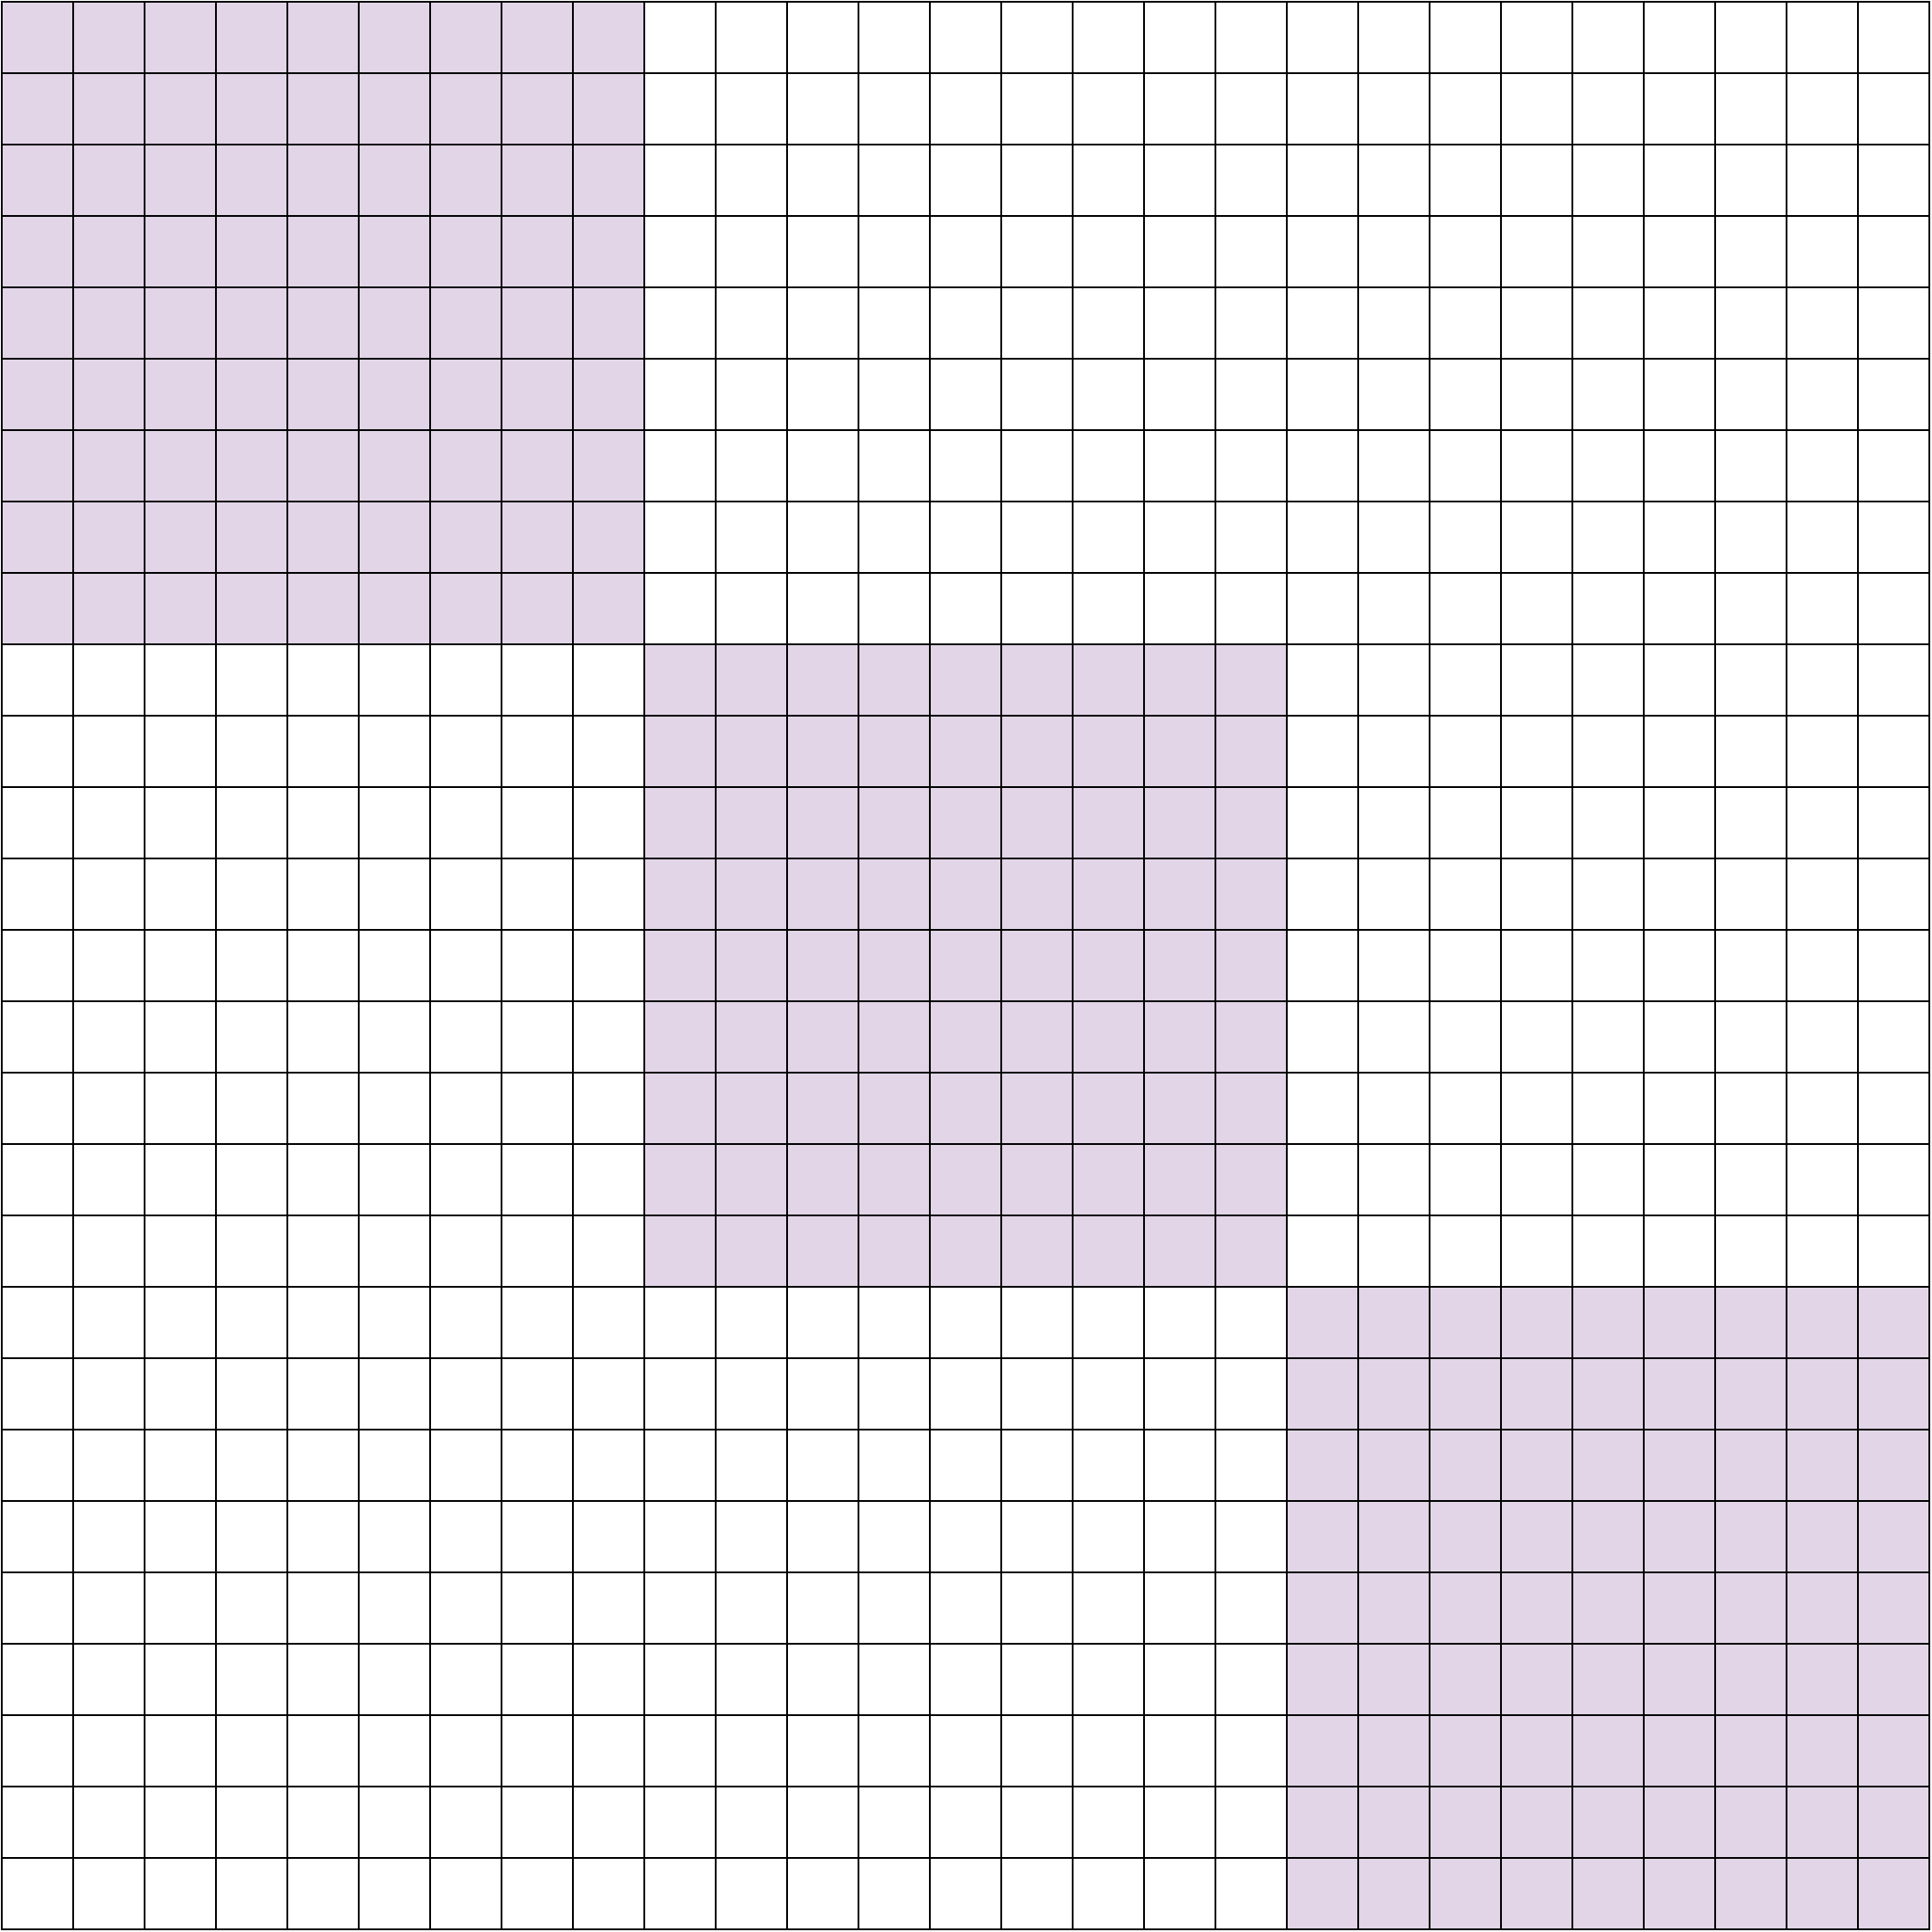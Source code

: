 <mxfile version="21.6.8" type="github">
  <diagram name="Page-1" id="OTnIScDuQ8DUxoXrXmnw">
    <mxGraphModel dx="3718" dy="1654" grid="1" gridSize="10" guides="1" tooltips="1" connect="1" arrows="1" fold="1" page="1" pageScale="1" pageWidth="850" pageHeight="1100" math="0" shadow="0">
      <root>
        <mxCell id="0" />
        <mxCell id="1" parent="0" />
        <mxCell id="H4IS-tcsYvAETU06BUwl-1" value="" style="whiteSpace=wrap;html=1;aspect=fixed;fillColor=#e1d5e7;strokeColor=default;" vertex="1" parent="1">
          <mxGeometry x="320" y="360" width="40" height="40" as="geometry" />
        </mxCell>
        <mxCell id="H4IS-tcsYvAETU06BUwl-2" value="" style="whiteSpace=wrap;html=1;aspect=fixed;fillColor=#e1d5e7;strokeColor=default;" vertex="1" parent="1">
          <mxGeometry x="360" y="360" width="40" height="40" as="geometry" />
        </mxCell>
        <mxCell id="H4IS-tcsYvAETU06BUwl-3" value="" style="whiteSpace=wrap;html=1;aspect=fixed;fillColor=#e1d5e7;strokeColor=default;" vertex="1" parent="1">
          <mxGeometry x="400" y="360" width="40" height="40" as="geometry" />
        </mxCell>
        <mxCell id="H4IS-tcsYvAETU06BUwl-4" value="" style="whiteSpace=wrap;html=1;aspect=fixed;fillColor=#e1d5e7;strokeColor=default;" vertex="1" parent="1">
          <mxGeometry x="320" y="400" width="40" height="40" as="geometry" />
        </mxCell>
        <mxCell id="H4IS-tcsYvAETU06BUwl-5" value="" style="whiteSpace=wrap;html=1;aspect=fixed;fillColor=#e1d5e7;strokeColor=default;" vertex="1" parent="1">
          <mxGeometry x="360" y="400" width="40" height="40" as="geometry" />
        </mxCell>
        <mxCell id="H4IS-tcsYvAETU06BUwl-6" value="" style="whiteSpace=wrap;html=1;aspect=fixed;fillColor=#e1d5e7;strokeColor=default;" vertex="1" parent="1">
          <mxGeometry x="400" y="400" width="40" height="40" as="geometry" />
        </mxCell>
        <mxCell id="H4IS-tcsYvAETU06BUwl-7" value="" style="whiteSpace=wrap;html=1;aspect=fixed;fillColor=#e1d5e7;strokeColor=default;" vertex="1" parent="1">
          <mxGeometry x="320" y="440" width="40" height="40" as="geometry" />
        </mxCell>
        <mxCell id="H4IS-tcsYvAETU06BUwl-8" value="" style="whiteSpace=wrap;html=1;aspect=fixed;fillColor=#e1d5e7;strokeColor=default;" vertex="1" parent="1">
          <mxGeometry x="360" y="440" width="40" height="40" as="geometry" />
        </mxCell>
        <mxCell id="H4IS-tcsYvAETU06BUwl-9" value="" style="whiteSpace=wrap;html=1;aspect=fixed;fillColor=#e1d5e7;strokeColor=default;" vertex="1" parent="1">
          <mxGeometry x="400" y="440" width="40" height="40" as="geometry" />
        </mxCell>
        <mxCell id="H4IS-tcsYvAETU06BUwl-11" value="" style="whiteSpace=wrap;html=1;aspect=fixed;fillColor=#e1d5e7;strokeColor=default;" vertex="1" parent="1">
          <mxGeometry x="440" y="480" width="40" height="40" as="geometry" />
        </mxCell>
        <mxCell id="H4IS-tcsYvAETU06BUwl-12" value="" style="whiteSpace=wrap;html=1;aspect=fixed;fillColor=#e1d5e7;strokeColor=default;" vertex="1" parent="1">
          <mxGeometry x="480" y="480" width="40" height="40" as="geometry" />
        </mxCell>
        <mxCell id="H4IS-tcsYvAETU06BUwl-13" value="" style="whiteSpace=wrap;html=1;aspect=fixed;fillColor=#e1d5e7;strokeColor=default;" vertex="1" parent="1">
          <mxGeometry x="520" y="480" width="40" height="40" as="geometry" />
        </mxCell>
        <mxCell id="H4IS-tcsYvAETU06BUwl-14" value="" style="whiteSpace=wrap;html=1;aspect=fixed;fillColor=#e1d5e7;strokeColor=default;" vertex="1" parent="1">
          <mxGeometry x="440" y="520" width="40" height="40" as="geometry" />
        </mxCell>
        <mxCell id="H4IS-tcsYvAETU06BUwl-15" value="" style="whiteSpace=wrap;html=1;aspect=fixed;fillColor=#e1d5e7;strokeColor=default;" vertex="1" parent="1">
          <mxGeometry x="480" y="520" width="40" height="40" as="geometry" />
        </mxCell>
        <mxCell id="H4IS-tcsYvAETU06BUwl-16" value="" style="whiteSpace=wrap;html=1;aspect=fixed;fillColor=#e1d5e7;strokeColor=default;" vertex="1" parent="1">
          <mxGeometry x="520" y="520" width="40" height="40" as="geometry" />
        </mxCell>
        <mxCell id="H4IS-tcsYvAETU06BUwl-17" value="" style="whiteSpace=wrap;html=1;aspect=fixed;fillColor=#e1d5e7;strokeColor=default;" vertex="1" parent="1">
          <mxGeometry x="440" y="560" width="40" height="40" as="geometry" />
        </mxCell>
        <mxCell id="H4IS-tcsYvAETU06BUwl-18" value="" style="whiteSpace=wrap;html=1;aspect=fixed;fillColor=#e1d5e7;strokeColor=default;" vertex="1" parent="1">
          <mxGeometry x="480" y="560" width="40" height="40" as="geometry" />
        </mxCell>
        <mxCell id="H4IS-tcsYvAETU06BUwl-19" value="" style="whiteSpace=wrap;html=1;aspect=fixed;fillColor=#e1d5e7;strokeColor=default;" vertex="1" parent="1">
          <mxGeometry x="520" y="560" width="40" height="40" as="geometry" />
        </mxCell>
        <mxCell id="H4IS-tcsYvAETU06BUwl-29" value="" style="whiteSpace=wrap;html=1;aspect=fixed;fillColor=#e1d5e7;strokeColor=default;" vertex="1" parent="1">
          <mxGeometry x="440" y="360" width="40" height="40" as="geometry" />
        </mxCell>
        <mxCell id="H4IS-tcsYvAETU06BUwl-30" value="" style="whiteSpace=wrap;html=1;aspect=fixed;fillColor=#e1d5e7;strokeColor=default;" vertex="1" parent="1">
          <mxGeometry x="480" y="360" width="40" height="40" as="geometry" />
        </mxCell>
        <mxCell id="H4IS-tcsYvAETU06BUwl-31" value="" style="whiteSpace=wrap;html=1;aspect=fixed;fillColor=#e1d5e7;strokeColor=default;" vertex="1" parent="1">
          <mxGeometry x="520" y="360" width="40" height="40" as="geometry" />
        </mxCell>
        <mxCell id="H4IS-tcsYvAETU06BUwl-32" value="" style="whiteSpace=wrap;html=1;aspect=fixed;fillColor=#e1d5e7;strokeColor=default;" vertex="1" parent="1">
          <mxGeometry x="440" y="400" width="40" height="40" as="geometry" />
        </mxCell>
        <mxCell id="H4IS-tcsYvAETU06BUwl-33" value="" style="whiteSpace=wrap;html=1;aspect=fixed;fillColor=#e1d5e7;strokeColor=default;" vertex="1" parent="1">
          <mxGeometry x="480" y="400" width="40" height="40" as="geometry" />
        </mxCell>
        <mxCell id="H4IS-tcsYvAETU06BUwl-34" value="" style="whiteSpace=wrap;html=1;aspect=fixed;fillColor=#e1d5e7;strokeColor=default;" vertex="1" parent="1">
          <mxGeometry x="520" y="400" width="40" height="40" as="geometry" />
        </mxCell>
        <mxCell id="H4IS-tcsYvAETU06BUwl-35" value="" style="whiteSpace=wrap;html=1;aspect=fixed;fillColor=#e1d5e7;strokeColor=default;" vertex="1" parent="1">
          <mxGeometry x="440" y="440" width="40" height="40" as="geometry" />
        </mxCell>
        <mxCell id="H4IS-tcsYvAETU06BUwl-36" value="" style="whiteSpace=wrap;html=1;aspect=fixed;fillColor=#e1d5e7;strokeColor=default;" vertex="1" parent="1">
          <mxGeometry x="480" y="440" width="40" height="40" as="geometry" />
        </mxCell>
        <mxCell id="H4IS-tcsYvAETU06BUwl-37" value="" style="whiteSpace=wrap;html=1;aspect=fixed;fillColor=#e1d5e7;strokeColor=default;" vertex="1" parent="1">
          <mxGeometry x="520" y="440" width="40" height="40" as="geometry" />
        </mxCell>
        <mxCell id="H4IS-tcsYvAETU06BUwl-38" value="" style="whiteSpace=wrap;html=1;aspect=fixed;fillColor=#e1d5e7;strokeColor=default;" vertex="1" parent="1">
          <mxGeometry x="560" y="360" width="40" height="40" as="geometry" />
        </mxCell>
        <mxCell id="H4IS-tcsYvAETU06BUwl-39" value="" style="whiteSpace=wrap;html=1;aspect=fixed;fillColor=#e1d5e7;strokeColor=default;" vertex="1" parent="1">
          <mxGeometry x="600" y="360" width="40" height="40" as="geometry" />
        </mxCell>
        <mxCell id="H4IS-tcsYvAETU06BUwl-40" value="" style="whiteSpace=wrap;html=1;aspect=fixed;fillColor=#e1d5e7;strokeColor=default;" vertex="1" parent="1">
          <mxGeometry x="640" y="360" width="40" height="40" as="geometry" />
        </mxCell>
        <mxCell id="H4IS-tcsYvAETU06BUwl-41" value="" style="whiteSpace=wrap;html=1;aspect=fixed;fillColor=#e1d5e7;strokeColor=default;" vertex="1" parent="1">
          <mxGeometry x="560" y="400" width="40" height="40" as="geometry" />
        </mxCell>
        <mxCell id="H4IS-tcsYvAETU06BUwl-42" value="" style="whiteSpace=wrap;html=1;aspect=fixed;fillColor=#e1d5e7;strokeColor=default;" vertex="1" parent="1">
          <mxGeometry x="600" y="400" width="40" height="40" as="geometry" />
        </mxCell>
        <mxCell id="H4IS-tcsYvAETU06BUwl-43" value="" style="whiteSpace=wrap;html=1;aspect=fixed;fillColor=#e1d5e7;strokeColor=default;" vertex="1" parent="1">
          <mxGeometry x="640" y="400" width="40" height="40" as="geometry" />
        </mxCell>
        <mxCell id="H4IS-tcsYvAETU06BUwl-44" value="" style="whiteSpace=wrap;html=1;aspect=fixed;fillColor=#e1d5e7;strokeColor=default;" vertex="1" parent="1">
          <mxGeometry x="560" y="440" width="40" height="40" as="geometry" />
        </mxCell>
        <mxCell id="H4IS-tcsYvAETU06BUwl-45" value="" style="whiteSpace=wrap;html=1;aspect=fixed;fillColor=#e1d5e7;strokeColor=default;" vertex="1" parent="1">
          <mxGeometry x="600" y="440" width="40" height="40" as="geometry" />
        </mxCell>
        <mxCell id="H4IS-tcsYvAETU06BUwl-46" value="" style="whiteSpace=wrap;html=1;aspect=fixed;fillColor=#e1d5e7;strokeColor=default;" vertex="1" parent="1">
          <mxGeometry x="640" y="440" width="40" height="40" as="geometry" />
        </mxCell>
        <mxCell id="H4IS-tcsYvAETU06BUwl-47" value="" style="whiteSpace=wrap;html=1;aspect=fixed;fillColor=#e1d5e7;strokeColor=default;" vertex="1" parent="1">
          <mxGeometry x="320" y="480" width="40" height="40" as="geometry" />
        </mxCell>
        <mxCell id="H4IS-tcsYvAETU06BUwl-48" value="" style="whiteSpace=wrap;html=1;aspect=fixed;fillColor=#e1d5e7;strokeColor=default;" vertex="1" parent="1">
          <mxGeometry x="360" y="480" width="40" height="40" as="geometry" />
        </mxCell>
        <mxCell id="H4IS-tcsYvAETU06BUwl-49" value="" style="whiteSpace=wrap;html=1;aspect=fixed;fillColor=#e1d5e7;strokeColor=default;" vertex="1" parent="1">
          <mxGeometry x="400" y="480" width="40" height="40" as="geometry" />
        </mxCell>
        <mxCell id="H4IS-tcsYvAETU06BUwl-50" value="" style="whiteSpace=wrap;html=1;aspect=fixed;fillColor=#e1d5e7;strokeColor=default;" vertex="1" parent="1">
          <mxGeometry x="320" y="520" width="40" height="40" as="geometry" />
        </mxCell>
        <mxCell id="H4IS-tcsYvAETU06BUwl-51" value="" style="whiteSpace=wrap;html=1;aspect=fixed;fillColor=#e1d5e7;strokeColor=default;" vertex="1" parent="1">
          <mxGeometry x="360" y="520" width="40" height="40" as="geometry" />
        </mxCell>
        <mxCell id="H4IS-tcsYvAETU06BUwl-52" value="" style="whiteSpace=wrap;html=1;aspect=fixed;fillColor=#e1d5e7;strokeColor=default;" vertex="1" parent="1">
          <mxGeometry x="400" y="520" width="40" height="40" as="geometry" />
        </mxCell>
        <mxCell id="H4IS-tcsYvAETU06BUwl-53" value="" style="whiteSpace=wrap;html=1;aspect=fixed;fillColor=#e1d5e7;strokeColor=default;" vertex="1" parent="1">
          <mxGeometry x="320" y="560" width="40" height="40" as="geometry" />
        </mxCell>
        <mxCell id="H4IS-tcsYvAETU06BUwl-54" value="" style="whiteSpace=wrap;html=1;aspect=fixed;fillColor=#e1d5e7;strokeColor=default;" vertex="1" parent="1">
          <mxGeometry x="360" y="560" width="40" height="40" as="geometry" />
        </mxCell>
        <mxCell id="H4IS-tcsYvAETU06BUwl-55" value="" style="whiteSpace=wrap;html=1;aspect=fixed;fillColor=#e1d5e7;strokeColor=default;" vertex="1" parent="1">
          <mxGeometry x="400" y="560" width="40" height="40" as="geometry" />
        </mxCell>
        <mxCell id="H4IS-tcsYvAETU06BUwl-56" value="" style="whiteSpace=wrap;html=1;aspect=fixed;fillColor=#e1d5e7;strokeColor=default;" vertex="1" parent="1">
          <mxGeometry x="560" y="480" width="40" height="40" as="geometry" />
        </mxCell>
        <mxCell id="H4IS-tcsYvAETU06BUwl-57" value="" style="whiteSpace=wrap;html=1;aspect=fixed;fillColor=#e1d5e7;strokeColor=default;" vertex="1" parent="1">
          <mxGeometry x="600" y="480" width="40" height="40" as="geometry" />
        </mxCell>
        <mxCell id="H4IS-tcsYvAETU06BUwl-58" value="" style="whiteSpace=wrap;html=1;aspect=fixed;fillColor=#e1d5e7;strokeColor=default;" vertex="1" parent="1">
          <mxGeometry x="640" y="480" width="40" height="40" as="geometry" />
        </mxCell>
        <mxCell id="H4IS-tcsYvAETU06BUwl-59" value="" style="whiteSpace=wrap;html=1;aspect=fixed;fillColor=#e1d5e7;strokeColor=default;" vertex="1" parent="1">
          <mxGeometry x="560" y="520" width="40" height="40" as="geometry" />
        </mxCell>
        <mxCell id="H4IS-tcsYvAETU06BUwl-60" value="" style="whiteSpace=wrap;html=1;aspect=fixed;fillColor=#e1d5e7;strokeColor=default;" vertex="1" parent="1">
          <mxGeometry x="600" y="520" width="40" height="40" as="geometry" />
        </mxCell>
        <mxCell id="H4IS-tcsYvAETU06BUwl-61" value="" style="whiteSpace=wrap;html=1;aspect=fixed;fillColor=#e1d5e7;strokeColor=default;" vertex="1" parent="1">
          <mxGeometry x="640" y="520" width="40" height="40" as="geometry" />
        </mxCell>
        <mxCell id="H4IS-tcsYvAETU06BUwl-62" value="" style="whiteSpace=wrap;html=1;aspect=fixed;fillColor=#e1d5e7;strokeColor=default;" vertex="1" parent="1">
          <mxGeometry x="560" y="560" width="40" height="40" as="geometry" />
        </mxCell>
        <mxCell id="H4IS-tcsYvAETU06BUwl-63" value="" style="whiteSpace=wrap;html=1;aspect=fixed;fillColor=#e1d5e7;strokeColor=default;" vertex="1" parent="1">
          <mxGeometry x="600" y="560" width="40" height="40" as="geometry" />
        </mxCell>
        <mxCell id="H4IS-tcsYvAETU06BUwl-64" value="" style="whiteSpace=wrap;html=1;aspect=fixed;fillColor=#e1d5e7;strokeColor=default;" vertex="1" parent="1">
          <mxGeometry x="640" y="560" width="40" height="40" as="geometry" />
        </mxCell>
        <mxCell id="H4IS-tcsYvAETU06BUwl-65" value="" style="whiteSpace=wrap;html=1;aspect=fixed;fillColor=#e1d5e7;strokeColor=default;" vertex="1" parent="1">
          <mxGeometry x="440" y="600" width="40" height="40" as="geometry" />
        </mxCell>
        <mxCell id="H4IS-tcsYvAETU06BUwl-66" value="" style="whiteSpace=wrap;html=1;aspect=fixed;fillColor=#e1d5e7;strokeColor=default;" vertex="1" parent="1">
          <mxGeometry x="480" y="600" width="40" height="40" as="geometry" />
        </mxCell>
        <mxCell id="H4IS-tcsYvAETU06BUwl-67" value="" style="whiteSpace=wrap;html=1;aspect=fixed;fillColor=#e1d5e7;strokeColor=default;" vertex="1" parent="1">
          <mxGeometry x="520" y="600" width="40" height="40" as="geometry" />
        </mxCell>
        <mxCell id="H4IS-tcsYvAETU06BUwl-68" value="" style="whiteSpace=wrap;html=1;aspect=fixed;fillColor=#e1d5e7;strokeColor=default;" vertex="1" parent="1">
          <mxGeometry x="440" y="640" width="40" height="40" as="geometry" />
        </mxCell>
        <mxCell id="H4IS-tcsYvAETU06BUwl-69" value="" style="whiteSpace=wrap;html=1;aspect=fixed;fillColor=#e1d5e7;strokeColor=default;" vertex="1" parent="1">
          <mxGeometry x="480" y="640" width="40" height="40" as="geometry" />
        </mxCell>
        <mxCell id="H4IS-tcsYvAETU06BUwl-70" value="" style="whiteSpace=wrap;html=1;aspect=fixed;fillColor=#e1d5e7;strokeColor=default;" vertex="1" parent="1">
          <mxGeometry x="520" y="640" width="40" height="40" as="geometry" />
        </mxCell>
        <mxCell id="H4IS-tcsYvAETU06BUwl-71" value="" style="whiteSpace=wrap;html=1;aspect=fixed;fillColor=#e1d5e7;strokeColor=default;" vertex="1" parent="1">
          <mxGeometry x="440" y="680" width="40" height="40" as="geometry" />
        </mxCell>
        <mxCell id="H4IS-tcsYvAETU06BUwl-72" value="" style="whiteSpace=wrap;html=1;aspect=fixed;fillColor=#e1d5e7;strokeColor=default;" vertex="1" parent="1">
          <mxGeometry x="480" y="680" width="40" height="40" as="geometry" />
        </mxCell>
        <mxCell id="H4IS-tcsYvAETU06BUwl-73" value="" style="whiteSpace=wrap;html=1;aspect=fixed;fillColor=#e1d5e7;strokeColor=default;" vertex="1" parent="1">
          <mxGeometry x="520" y="680" width="40" height="40" as="geometry" />
        </mxCell>
        <mxCell id="H4IS-tcsYvAETU06BUwl-74" value="" style="whiteSpace=wrap;html=1;aspect=fixed;fillColor=#e1d5e7;strokeColor=default;" vertex="1" parent="1">
          <mxGeometry x="320" y="600" width="40" height="40" as="geometry" />
        </mxCell>
        <mxCell id="H4IS-tcsYvAETU06BUwl-75" value="" style="whiteSpace=wrap;html=1;aspect=fixed;fillColor=#e1d5e7;strokeColor=default;" vertex="1" parent="1">
          <mxGeometry x="360" y="600" width="40" height="40" as="geometry" />
        </mxCell>
        <mxCell id="H4IS-tcsYvAETU06BUwl-76" value="" style="whiteSpace=wrap;html=1;aspect=fixed;fillColor=#e1d5e7;strokeColor=default;" vertex="1" parent="1">
          <mxGeometry x="400" y="600" width="40" height="40" as="geometry" />
        </mxCell>
        <mxCell id="H4IS-tcsYvAETU06BUwl-77" value="" style="whiteSpace=wrap;html=1;aspect=fixed;fillColor=#e1d5e7;strokeColor=default;" vertex="1" parent="1">
          <mxGeometry x="320" y="640" width="40" height="40" as="geometry" />
        </mxCell>
        <mxCell id="H4IS-tcsYvAETU06BUwl-78" value="" style="whiteSpace=wrap;html=1;aspect=fixed;fillColor=#e1d5e7;strokeColor=default;" vertex="1" parent="1">
          <mxGeometry x="360" y="640" width="40" height="40" as="geometry" />
        </mxCell>
        <mxCell id="H4IS-tcsYvAETU06BUwl-79" value="" style="whiteSpace=wrap;html=1;aspect=fixed;fillColor=#e1d5e7;strokeColor=default;" vertex="1" parent="1">
          <mxGeometry x="400" y="640" width="40" height="40" as="geometry" />
        </mxCell>
        <mxCell id="H4IS-tcsYvAETU06BUwl-80" value="" style="whiteSpace=wrap;html=1;aspect=fixed;fillColor=#e1d5e7;strokeColor=default;" vertex="1" parent="1">
          <mxGeometry x="320" y="680" width="40" height="40" as="geometry" />
        </mxCell>
        <mxCell id="H4IS-tcsYvAETU06BUwl-81" value="" style="whiteSpace=wrap;html=1;aspect=fixed;fillColor=#e1d5e7;strokeColor=default;" vertex="1" parent="1">
          <mxGeometry x="360" y="680" width="40" height="40" as="geometry" />
        </mxCell>
        <mxCell id="H4IS-tcsYvAETU06BUwl-82" value="" style="whiteSpace=wrap;html=1;aspect=fixed;fillColor=#e1d5e7;strokeColor=default;" vertex="1" parent="1">
          <mxGeometry x="400" y="680" width="40" height="40" as="geometry" />
        </mxCell>
        <mxCell id="H4IS-tcsYvAETU06BUwl-83" value="" style="whiteSpace=wrap;html=1;aspect=fixed;fillColor=#e1d5e7;strokeColor=default;" vertex="1" parent="1">
          <mxGeometry x="560" y="600" width="40" height="40" as="geometry" />
        </mxCell>
        <mxCell id="H4IS-tcsYvAETU06BUwl-84" value="" style="whiteSpace=wrap;html=1;aspect=fixed;fillColor=#e1d5e7;strokeColor=default;" vertex="1" parent="1">
          <mxGeometry x="600" y="600" width="40" height="40" as="geometry" />
        </mxCell>
        <mxCell id="H4IS-tcsYvAETU06BUwl-85" value="" style="whiteSpace=wrap;html=1;aspect=fixed;fillColor=#e1d5e7;strokeColor=default;" vertex="1" parent="1">
          <mxGeometry x="640" y="600" width="40" height="40" as="geometry" />
        </mxCell>
        <mxCell id="H4IS-tcsYvAETU06BUwl-86" value="" style="whiteSpace=wrap;html=1;aspect=fixed;fillColor=#e1d5e7;strokeColor=default;" vertex="1" parent="1">
          <mxGeometry x="560" y="640" width="40" height="40" as="geometry" />
        </mxCell>
        <mxCell id="H4IS-tcsYvAETU06BUwl-87" value="" style="whiteSpace=wrap;html=1;aspect=fixed;fillColor=#e1d5e7;strokeColor=default;" vertex="1" parent="1">
          <mxGeometry x="600" y="640" width="40" height="40" as="geometry" />
        </mxCell>
        <mxCell id="H4IS-tcsYvAETU06BUwl-88" value="" style="whiteSpace=wrap;html=1;aspect=fixed;fillColor=#e1d5e7;strokeColor=default;" vertex="1" parent="1">
          <mxGeometry x="640" y="640" width="40" height="40" as="geometry" />
        </mxCell>
        <mxCell id="H4IS-tcsYvAETU06BUwl-89" value="" style="whiteSpace=wrap;html=1;aspect=fixed;fillColor=#e1d5e7;strokeColor=default;" vertex="1" parent="1">
          <mxGeometry x="560" y="680" width="40" height="40" as="geometry" />
        </mxCell>
        <mxCell id="H4IS-tcsYvAETU06BUwl-90" value="" style="whiteSpace=wrap;html=1;aspect=fixed;fillColor=#e1d5e7;strokeColor=default;" vertex="1" parent="1">
          <mxGeometry x="600" y="680" width="40" height="40" as="geometry" />
        </mxCell>
        <mxCell id="H4IS-tcsYvAETU06BUwl-91" value="" style="whiteSpace=wrap;html=1;aspect=fixed;fillColor=#e1d5e7;strokeColor=default;" vertex="1" parent="1">
          <mxGeometry x="640" y="680" width="40" height="40" as="geometry" />
        </mxCell>
        <mxCell id="H4IS-tcsYvAETU06BUwl-92" value="" style="whiteSpace=wrap;html=1;aspect=fixed;fillColor=#e1d5e7;strokeColor=default;" vertex="1" parent="1">
          <mxGeometry x="680" y="720" width="40" height="40" as="geometry" />
        </mxCell>
        <mxCell id="H4IS-tcsYvAETU06BUwl-93" value="" style="whiteSpace=wrap;html=1;aspect=fixed;fillColor=#e1d5e7;strokeColor=default;" vertex="1" parent="1">
          <mxGeometry x="720" y="720" width="40" height="40" as="geometry" />
        </mxCell>
        <mxCell id="H4IS-tcsYvAETU06BUwl-94" value="" style="whiteSpace=wrap;html=1;aspect=fixed;fillColor=#e1d5e7;strokeColor=default;" vertex="1" parent="1">
          <mxGeometry x="760" y="720" width="40" height="40" as="geometry" />
        </mxCell>
        <mxCell id="H4IS-tcsYvAETU06BUwl-95" value="" style="whiteSpace=wrap;html=1;aspect=fixed;fillColor=#e1d5e7;strokeColor=default;" vertex="1" parent="1">
          <mxGeometry x="680" y="760" width="40" height="40" as="geometry" />
        </mxCell>
        <mxCell id="H4IS-tcsYvAETU06BUwl-96" value="" style="whiteSpace=wrap;html=1;aspect=fixed;fillColor=#e1d5e7;strokeColor=default;" vertex="1" parent="1">
          <mxGeometry x="720" y="760" width="40" height="40" as="geometry" />
        </mxCell>
        <mxCell id="H4IS-tcsYvAETU06BUwl-97" value="" style="whiteSpace=wrap;html=1;aspect=fixed;fillColor=#e1d5e7;strokeColor=default;" vertex="1" parent="1">
          <mxGeometry x="760" y="760" width="40" height="40" as="geometry" />
        </mxCell>
        <mxCell id="H4IS-tcsYvAETU06BUwl-98" value="" style="whiteSpace=wrap;html=1;aspect=fixed;fillColor=#e1d5e7;strokeColor=default;" vertex="1" parent="1">
          <mxGeometry x="680" y="800" width="40" height="40" as="geometry" />
        </mxCell>
        <mxCell id="H4IS-tcsYvAETU06BUwl-99" value="" style="whiteSpace=wrap;html=1;aspect=fixed;fillColor=#e1d5e7;strokeColor=default;" vertex="1" parent="1">
          <mxGeometry x="720" y="800" width="40" height="40" as="geometry" />
        </mxCell>
        <mxCell id="H4IS-tcsYvAETU06BUwl-100" value="" style="whiteSpace=wrap;html=1;aspect=fixed;fillColor=#e1d5e7;strokeColor=default;" vertex="1" parent="1">
          <mxGeometry x="760" y="800" width="40" height="40" as="geometry" />
        </mxCell>
        <mxCell id="H4IS-tcsYvAETU06BUwl-101" value="" style="whiteSpace=wrap;html=1;aspect=fixed;fillColor=#e1d5e7;strokeColor=default;" vertex="1" parent="1">
          <mxGeometry x="800" y="840" width="40" height="40" as="geometry" />
        </mxCell>
        <mxCell id="H4IS-tcsYvAETU06BUwl-102" value="" style="whiteSpace=wrap;html=1;aspect=fixed;fillColor=#e1d5e7;strokeColor=default;" vertex="1" parent="1">
          <mxGeometry x="840" y="840" width="40" height="40" as="geometry" />
        </mxCell>
        <mxCell id="H4IS-tcsYvAETU06BUwl-103" value="" style="whiteSpace=wrap;html=1;aspect=fixed;fillColor=#e1d5e7;strokeColor=default;" vertex="1" parent="1">
          <mxGeometry x="880" y="840" width="40" height="40" as="geometry" />
        </mxCell>
        <mxCell id="H4IS-tcsYvAETU06BUwl-104" value="" style="whiteSpace=wrap;html=1;aspect=fixed;fillColor=#e1d5e7;strokeColor=default;" vertex="1" parent="1">
          <mxGeometry x="800" y="880" width="40" height="40" as="geometry" />
        </mxCell>
        <mxCell id="H4IS-tcsYvAETU06BUwl-105" value="" style="whiteSpace=wrap;html=1;aspect=fixed;fillColor=#e1d5e7;strokeColor=default;" vertex="1" parent="1">
          <mxGeometry x="840" y="880" width="40" height="40" as="geometry" />
        </mxCell>
        <mxCell id="H4IS-tcsYvAETU06BUwl-106" value="" style="whiteSpace=wrap;html=1;aspect=fixed;fillColor=#e1d5e7;strokeColor=default;" vertex="1" parent="1">
          <mxGeometry x="880" y="880" width="40" height="40" as="geometry" />
        </mxCell>
        <mxCell id="H4IS-tcsYvAETU06BUwl-107" value="" style="whiteSpace=wrap;html=1;aspect=fixed;fillColor=#e1d5e7;strokeColor=default;" vertex="1" parent="1">
          <mxGeometry x="800" y="920" width="40" height="40" as="geometry" />
        </mxCell>
        <mxCell id="H4IS-tcsYvAETU06BUwl-108" value="" style="whiteSpace=wrap;html=1;aspect=fixed;fillColor=#e1d5e7;strokeColor=default;" vertex="1" parent="1">
          <mxGeometry x="840" y="920" width="40" height="40" as="geometry" />
        </mxCell>
        <mxCell id="H4IS-tcsYvAETU06BUwl-109" value="" style="whiteSpace=wrap;html=1;aspect=fixed;fillColor=#e1d5e7;strokeColor=default;" vertex="1" parent="1">
          <mxGeometry x="880" y="920" width="40" height="40" as="geometry" />
        </mxCell>
        <mxCell id="H4IS-tcsYvAETU06BUwl-110" value="" style="whiteSpace=wrap;html=1;aspect=fixed;fillColor=#e1d5e7;strokeColor=default;" vertex="1" parent="1">
          <mxGeometry x="800" y="720" width="40" height="40" as="geometry" />
        </mxCell>
        <mxCell id="H4IS-tcsYvAETU06BUwl-111" value="" style="whiteSpace=wrap;html=1;aspect=fixed;fillColor=#e1d5e7;strokeColor=default;" vertex="1" parent="1">
          <mxGeometry x="840" y="720" width="40" height="40" as="geometry" />
        </mxCell>
        <mxCell id="H4IS-tcsYvAETU06BUwl-112" value="" style="whiteSpace=wrap;html=1;aspect=fixed;fillColor=#e1d5e7;strokeColor=default;" vertex="1" parent="1">
          <mxGeometry x="880" y="720" width="40" height="40" as="geometry" />
        </mxCell>
        <mxCell id="H4IS-tcsYvAETU06BUwl-113" value="" style="whiteSpace=wrap;html=1;aspect=fixed;fillColor=#e1d5e7;strokeColor=default;" vertex="1" parent="1">
          <mxGeometry x="800" y="760" width="40" height="40" as="geometry" />
        </mxCell>
        <mxCell id="H4IS-tcsYvAETU06BUwl-114" value="" style="whiteSpace=wrap;html=1;aspect=fixed;fillColor=#e1d5e7;strokeColor=default;" vertex="1" parent="1">
          <mxGeometry x="840" y="760" width="40" height="40" as="geometry" />
        </mxCell>
        <mxCell id="H4IS-tcsYvAETU06BUwl-115" value="" style="whiteSpace=wrap;html=1;aspect=fixed;fillColor=#e1d5e7;strokeColor=default;" vertex="1" parent="1">
          <mxGeometry x="880" y="760" width="40" height="40" as="geometry" />
        </mxCell>
        <mxCell id="H4IS-tcsYvAETU06BUwl-116" value="" style="whiteSpace=wrap;html=1;aspect=fixed;fillColor=#e1d5e7;strokeColor=default;" vertex="1" parent="1">
          <mxGeometry x="800" y="800" width="40" height="40" as="geometry" />
        </mxCell>
        <mxCell id="H4IS-tcsYvAETU06BUwl-117" value="" style="whiteSpace=wrap;html=1;aspect=fixed;fillColor=#e1d5e7;strokeColor=default;" vertex="1" parent="1">
          <mxGeometry x="840" y="800" width="40" height="40" as="geometry" />
        </mxCell>
        <mxCell id="H4IS-tcsYvAETU06BUwl-118" value="" style="whiteSpace=wrap;html=1;aspect=fixed;fillColor=#e1d5e7;strokeColor=default;" vertex="1" parent="1">
          <mxGeometry x="880" y="800" width="40" height="40" as="geometry" />
        </mxCell>
        <mxCell id="H4IS-tcsYvAETU06BUwl-119" value="" style="whiteSpace=wrap;html=1;aspect=fixed;fillColor=#e1d5e7;strokeColor=default;" vertex="1" parent="1">
          <mxGeometry x="920" y="720" width="40" height="40" as="geometry" />
        </mxCell>
        <mxCell id="H4IS-tcsYvAETU06BUwl-120" value="" style="whiteSpace=wrap;html=1;aspect=fixed;fillColor=#e1d5e7;strokeColor=default;" vertex="1" parent="1">
          <mxGeometry x="960" y="720" width="40" height="40" as="geometry" />
        </mxCell>
        <mxCell id="H4IS-tcsYvAETU06BUwl-121" value="" style="whiteSpace=wrap;html=1;aspect=fixed;fillColor=#e1d5e7;strokeColor=default;" vertex="1" parent="1">
          <mxGeometry x="1000" y="720" width="40" height="40" as="geometry" />
        </mxCell>
        <mxCell id="H4IS-tcsYvAETU06BUwl-122" value="" style="whiteSpace=wrap;html=1;aspect=fixed;fillColor=#e1d5e7;strokeColor=default;" vertex="1" parent="1">
          <mxGeometry x="920" y="760" width="40" height="40" as="geometry" />
        </mxCell>
        <mxCell id="H4IS-tcsYvAETU06BUwl-123" value="" style="whiteSpace=wrap;html=1;aspect=fixed;fillColor=#e1d5e7;strokeColor=default;" vertex="1" parent="1">
          <mxGeometry x="960" y="760" width="40" height="40" as="geometry" />
        </mxCell>
        <mxCell id="H4IS-tcsYvAETU06BUwl-124" value="" style="whiteSpace=wrap;html=1;aspect=fixed;fillColor=#e1d5e7;strokeColor=default;" vertex="1" parent="1">
          <mxGeometry x="1000" y="760" width="40" height="40" as="geometry" />
        </mxCell>
        <mxCell id="H4IS-tcsYvAETU06BUwl-125" value="" style="whiteSpace=wrap;html=1;aspect=fixed;fillColor=#e1d5e7;strokeColor=default;" vertex="1" parent="1">
          <mxGeometry x="920" y="800" width="40" height="40" as="geometry" />
        </mxCell>
        <mxCell id="H4IS-tcsYvAETU06BUwl-126" value="" style="whiteSpace=wrap;html=1;aspect=fixed;fillColor=#e1d5e7;strokeColor=default;" vertex="1" parent="1">
          <mxGeometry x="960" y="800" width="40" height="40" as="geometry" />
        </mxCell>
        <mxCell id="H4IS-tcsYvAETU06BUwl-127" value="" style="whiteSpace=wrap;html=1;aspect=fixed;fillColor=#e1d5e7;strokeColor=default;" vertex="1" parent="1">
          <mxGeometry x="1000" y="800" width="40" height="40" as="geometry" />
        </mxCell>
        <mxCell id="H4IS-tcsYvAETU06BUwl-128" value="" style="whiteSpace=wrap;html=1;aspect=fixed;fillColor=#e1d5e7;strokeColor=default;" vertex="1" parent="1">
          <mxGeometry x="680" y="840" width="40" height="40" as="geometry" />
        </mxCell>
        <mxCell id="H4IS-tcsYvAETU06BUwl-129" value="" style="whiteSpace=wrap;html=1;aspect=fixed;fillColor=#e1d5e7;strokeColor=default;" vertex="1" parent="1">
          <mxGeometry x="720" y="840" width="40" height="40" as="geometry" />
        </mxCell>
        <mxCell id="H4IS-tcsYvAETU06BUwl-130" value="" style="whiteSpace=wrap;html=1;aspect=fixed;fillColor=#e1d5e7;strokeColor=default;" vertex="1" parent="1">
          <mxGeometry x="760" y="840" width="40" height="40" as="geometry" />
        </mxCell>
        <mxCell id="H4IS-tcsYvAETU06BUwl-131" value="" style="whiteSpace=wrap;html=1;aspect=fixed;fillColor=#e1d5e7;strokeColor=default;" vertex="1" parent="1">
          <mxGeometry x="680" y="880" width="40" height="40" as="geometry" />
        </mxCell>
        <mxCell id="H4IS-tcsYvAETU06BUwl-132" value="" style="whiteSpace=wrap;html=1;aspect=fixed;fillColor=#e1d5e7;strokeColor=default;" vertex="1" parent="1">
          <mxGeometry x="720" y="880" width="40" height="40" as="geometry" />
        </mxCell>
        <mxCell id="H4IS-tcsYvAETU06BUwl-133" value="" style="whiteSpace=wrap;html=1;aspect=fixed;fillColor=#e1d5e7;strokeColor=default;" vertex="1" parent="1">
          <mxGeometry x="760" y="880" width="40" height="40" as="geometry" />
        </mxCell>
        <mxCell id="H4IS-tcsYvAETU06BUwl-134" value="" style="whiteSpace=wrap;html=1;aspect=fixed;fillColor=#e1d5e7;strokeColor=default;" vertex="1" parent="1">
          <mxGeometry x="680" y="920" width="40" height="40" as="geometry" />
        </mxCell>
        <mxCell id="H4IS-tcsYvAETU06BUwl-135" value="" style="whiteSpace=wrap;html=1;aspect=fixed;fillColor=#e1d5e7;strokeColor=default;" vertex="1" parent="1">
          <mxGeometry x="720" y="920" width="40" height="40" as="geometry" />
        </mxCell>
        <mxCell id="H4IS-tcsYvAETU06BUwl-136" value="" style="whiteSpace=wrap;html=1;aspect=fixed;fillColor=#e1d5e7;strokeColor=default;" vertex="1" parent="1">
          <mxGeometry x="760" y="920" width="40" height="40" as="geometry" />
        </mxCell>
        <mxCell id="H4IS-tcsYvAETU06BUwl-137" value="" style="whiteSpace=wrap;html=1;aspect=fixed;fillColor=#e1d5e7;strokeColor=default;" vertex="1" parent="1">
          <mxGeometry x="920" y="840" width="40" height="40" as="geometry" />
        </mxCell>
        <mxCell id="H4IS-tcsYvAETU06BUwl-138" value="" style="whiteSpace=wrap;html=1;aspect=fixed;fillColor=#e1d5e7;strokeColor=default;" vertex="1" parent="1">
          <mxGeometry x="960" y="840" width="40" height="40" as="geometry" />
        </mxCell>
        <mxCell id="H4IS-tcsYvAETU06BUwl-139" value="" style="whiteSpace=wrap;html=1;aspect=fixed;fillColor=#e1d5e7;strokeColor=default;" vertex="1" parent="1">
          <mxGeometry x="1000" y="840" width="40" height="40" as="geometry" />
        </mxCell>
        <mxCell id="H4IS-tcsYvAETU06BUwl-140" value="" style="whiteSpace=wrap;html=1;aspect=fixed;fillColor=#e1d5e7;strokeColor=default;" vertex="1" parent="1">
          <mxGeometry x="920" y="880" width="40" height="40" as="geometry" />
        </mxCell>
        <mxCell id="H4IS-tcsYvAETU06BUwl-141" value="" style="whiteSpace=wrap;html=1;aspect=fixed;fillColor=#e1d5e7;strokeColor=default;" vertex="1" parent="1">
          <mxGeometry x="960" y="880" width="40" height="40" as="geometry" />
        </mxCell>
        <mxCell id="H4IS-tcsYvAETU06BUwl-142" value="" style="whiteSpace=wrap;html=1;aspect=fixed;fillColor=#e1d5e7;strokeColor=default;" vertex="1" parent="1">
          <mxGeometry x="1000" y="880" width="40" height="40" as="geometry" />
        </mxCell>
        <mxCell id="H4IS-tcsYvAETU06BUwl-143" value="" style="whiteSpace=wrap;html=1;aspect=fixed;fillColor=#e1d5e7;strokeColor=default;" vertex="1" parent="1">
          <mxGeometry x="920" y="920" width="40" height="40" as="geometry" />
        </mxCell>
        <mxCell id="H4IS-tcsYvAETU06BUwl-144" value="" style="whiteSpace=wrap;html=1;aspect=fixed;fillColor=#e1d5e7;strokeColor=default;" vertex="1" parent="1">
          <mxGeometry x="960" y="920" width="40" height="40" as="geometry" />
        </mxCell>
        <mxCell id="H4IS-tcsYvAETU06BUwl-145" value="" style="whiteSpace=wrap;html=1;aspect=fixed;fillColor=#e1d5e7;strokeColor=default;" vertex="1" parent="1">
          <mxGeometry x="1000" y="920" width="40" height="40" as="geometry" />
        </mxCell>
        <mxCell id="H4IS-tcsYvAETU06BUwl-146" value="" style="whiteSpace=wrap;html=1;aspect=fixed;fillColor=#e1d5e7;strokeColor=default;" vertex="1" parent="1">
          <mxGeometry x="800" y="960" width="40" height="40" as="geometry" />
        </mxCell>
        <mxCell id="H4IS-tcsYvAETU06BUwl-147" value="" style="whiteSpace=wrap;html=1;aspect=fixed;fillColor=#e1d5e7;strokeColor=default;" vertex="1" parent="1">
          <mxGeometry x="840" y="960" width="40" height="40" as="geometry" />
        </mxCell>
        <mxCell id="H4IS-tcsYvAETU06BUwl-148" value="" style="whiteSpace=wrap;html=1;aspect=fixed;fillColor=#e1d5e7;strokeColor=default;" vertex="1" parent="1">
          <mxGeometry x="880" y="960" width="40" height="40" as="geometry" />
        </mxCell>
        <mxCell id="H4IS-tcsYvAETU06BUwl-149" value="" style="whiteSpace=wrap;html=1;aspect=fixed;fillColor=#e1d5e7;strokeColor=default;" vertex="1" parent="1">
          <mxGeometry x="800" y="1000" width="40" height="40" as="geometry" />
        </mxCell>
        <mxCell id="H4IS-tcsYvAETU06BUwl-150" value="" style="whiteSpace=wrap;html=1;aspect=fixed;fillColor=#e1d5e7;strokeColor=default;" vertex="1" parent="1">
          <mxGeometry x="840" y="1000" width="40" height="40" as="geometry" />
        </mxCell>
        <mxCell id="H4IS-tcsYvAETU06BUwl-151" value="" style="whiteSpace=wrap;html=1;aspect=fixed;fillColor=#e1d5e7;strokeColor=default;" vertex="1" parent="1">
          <mxGeometry x="880" y="1000" width="40" height="40" as="geometry" />
        </mxCell>
        <mxCell id="H4IS-tcsYvAETU06BUwl-152" value="" style="whiteSpace=wrap;html=1;aspect=fixed;fillColor=#e1d5e7;strokeColor=default;" vertex="1" parent="1">
          <mxGeometry x="800" y="1040" width="40" height="40" as="geometry" />
        </mxCell>
        <mxCell id="H4IS-tcsYvAETU06BUwl-153" value="" style="whiteSpace=wrap;html=1;aspect=fixed;fillColor=#e1d5e7;strokeColor=default;" vertex="1" parent="1">
          <mxGeometry x="840" y="1040" width="40" height="40" as="geometry" />
        </mxCell>
        <mxCell id="H4IS-tcsYvAETU06BUwl-154" value="" style="whiteSpace=wrap;html=1;aspect=fixed;fillColor=#e1d5e7;strokeColor=default;" vertex="1" parent="1">
          <mxGeometry x="880" y="1040" width="40" height="40" as="geometry" />
        </mxCell>
        <mxCell id="H4IS-tcsYvAETU06BUwl-155" value="" style="whiteSpace=wrap;html=1;aspect=fixed;fillColor=#e1d5e7;strokeColor=default;" vertex="1" parent="1">
          <mxGeometry x="680" y="960" width="40" height="40" as="geometry" />
        </mxCell>
        <mxCell id="H4IS-tcsYvAETU06BUwl-156" value="" style="whiteSpace=wrap;html=1;aspect=fixed;fillColor=#e1d5e7;strokeColor=default;" vertex="1" parent="1">
          <mxGeometry x="720" y="960" width="40" height="40" as="geometry" />
        </mxCell>
        <mxCell id="H4IS-tcsYvAETU06BUwl-157" value="" style="whiteSpace=wrap;html=1;aspect=fixed;fillColor=#e1d5e7;strokeColor=default;" vertex="1" parent="1">
          <mxGeometry x="760" y="960" width="40" height="40" as="geometry" />
        </mxCell>
        <mxCell id="H4IS-tcsYvAETU06BUwl-158" value="" style="whiteSpace=wrap;html=1;aspect=fixed;fillColor=#e1d5e7;strokeColor=default;" vertex="1" parent="1">
          <mxGeometry x="680" y="1000" width="40" height="40" as="geometry" />
        </mxCell>
        <mxCell id="H4IS-tcsYvAETU06BUwl-159" value="" style="whiteSpace=wrap;html=1;aspect=fixed;fillColor=#e1d5e7;strokeColor=default;" vertex="1" parent="1">
          <mxGeometry x="720" y="1000" width="40" height="40" as="geometry" />
        </mxCell>
        <mxCell id="H4IS-tcsYvAETU06BUwl-160" value="" style="whiteSpace=wrap;html=1;aspect=fixed;fillColor=#e1d5e7;strokeColor=default;" vertex="1" parent="1">
          <mxGeometry x="760" y="1000" width="40" height="40" as="geometry" />
        </mxCell>
        <mxCell id="H4IS-tcsYvAETU06BUwl-161" value="" style="whiteSpace=wrap;html=1;aspect=fixed;fillColor=#e1d5e7;strokeColor=default;" vertex="1" parent="1">
          <mxGeometry x="680" y="1040" width="40" height="40" as="geometry" />
        </mxCell>
        <mxCell id="H4IS-tcsYvAETU06BUwl-162" value="" style="whiteSpace=wrap;html=1;aspect=fixed;fillColor=#e1d5e7;strokeColor=default;" vertex="1" parent="1">
          <mxGeometry x="720" y="1040" width="40" height="40" as="geometry" />
        </mxCell>
        <mxCell id="H4IS-tcsYvAETU06BUwl-163" value="" style="whiteSpace=wrap;html=1;aspect=fixed;fillColor=#e1d5e7;strokeColor=default;" vertex="1" parent="1">
          <mxGeometry x="760" y="1040" width="40" height="40" as="geometry" />
        </mxCell>
        <mxCell id="H4IS-tcsYvAETU06BUwl-164" value="" style="whiteSpace=wrap;html=1;aspect=fixed;fillColor=#e1d5e7;strokeColor=default;" vertex="1" parent="1">
          <mxGeometry x="920" y="960" width="40" height="40" as="geometry" />
        </mxCell>
        <mxCell id="H4IS-tcsYvAETU06BUwl-165" value="" style="whiteSpace=wrap;html=1;aspect=fixed;fillColor=#e1d5e7;strokeColor=default;" vertex="1" parent="1">
          <mxGeometry x="960" y="960" width="40" height="40" as="geometry" />
        </mxCell>
        <mxCell id="H4IS-tcsYvAETU06BUwl-166" value="" style="whiteSpace=wrap;html=1;aspect=fixed;fillColor=#e1d5e7;strokeColor=default;" vertex="1" parent="1">
          <mxGeometry x="1000" y="960" width="40" height="40" as="geometry" />
        </mxCell>
        <mxCell id="H4IS-tcsYvAETU06BUwl-167" value="" style="whiteSpace=wrap;html=1;aspect=fixed;fillColor=#e1d5e7;strokeColor=default;" vertex="1" parent="1">
          <mxGeometry x="920" y="1000" width="40" height="40" as="geometry" />
        </mxCell>
        <mxCell id="H4IS-tcsYvAETU06BUwl-168" value="" style="whiteSpace=wrap;html=1;aspect=fixed;fillColor=#e1d5e7;strokeColor=default;" vertex="1" parent="1">
          <mxGeometry x="960" y="1000" width="40" height="40" as="geometry" />
        </mxCell>
        <mxCell id="H4IS-tcsYvAETU06BUwl-169" value="" style="whiteSpace=wrap;html=1;aspect=fixed;fillColor=#e1d5e7;strokeColor=default;" vertex="1" parent="1">
          <mxGeometry x="1000" y="1000" width="40" height="40" as="geometry" />
        </mxCell>
        <mxCell id="H4IS-tcsYvAETU06BUwl-170" value="" style="whiteSpace=wrap;html=1;aspect=fixed;fillColor=#e1d5e7;strokeColor=default;" vertex="1" parent="1">
          <mxGeometry x="920" y="1040" width="40" height="40" as="geometry" />
        </mxCell>
        <mxCell id="H4IS-tcsYvAETU06BUwl-171" value="" style="whiteSpace=wrap;html=1;aspect=fixed;fillColor=#e1d5e7;strokeColor=default;" vertex="1" parent="1">
          <mxGeometry x="960" y="1040" width="40" height="40" as="geometry" />
        </mxCell>
        <mxCell id="H4IS-tcsYvAETU06BUwl-172" value="" style="whiteSpace=wrap;html=1;aspect=fixed;fillColor=#e1d5e7;strokeColor=default;" vertex="1" parent="1">
          <mxGeometry x="1000" y="1040" width="40" height="40" as="geometry" />
        </mxCell>
        <mxCell id="H4IS-tcsYvAETU06BUwl-173" value="" style="whiteSpace=wrap;html=1;aspect=fixed;fillColor=#e1d5e7;strokeColor=default;" vertex="1" parent="1">
          <mxGeometry x="-40" width="40" height="40" as="geometry" />
        </mxCell>
        <mxCell id="H4IS-tcsYvAETU06BUwl-174" value="" style="whiteSpace=wrap;html=1;aspect=fixed;fillColor=#e1d5e7;strokeColor=default;" vertex="1" parent="1">
          <mxGeometry width="40" height="40" as="geometry" />
        </mxCell>
        <mxCell id="H4IS-tcsYvAETU06BUwl-175" value="" style="whiteSpace=wrap;html=1;aspect=fixed;fillColor=#e1d5e7;strokeColor=default;" vertex="1" parent="1">
          <mxGeometry x="40" width="40" height="40" as="geometry" />
        </mxCell>
        <mxCell id="H4IS-tcsYvAETU06BUwl-176" value="" style="whiteSpace=wrap;html=1;aspect=fixed;fillColor=#e1d5e7;strokeColor=default;" vertex="1" parent="1">
          <mxGeometry x="-40" y="40" width="40" height="40" as="geometry" />
        </mxCell>
        <mxCell id="H4IS-tcsYvAETU06BUwl-177" value="" style="whiteSpace=wrap;html=1;aspect=fixed;fillColor=#e1d5e7;strokeColor=default;" vertex="1" parent="1">
          <mxGeometry y="40" width="40" height="40" as="geometry" />
        </mxCell>
        <mxCell id="H4IS-tcsYvAETU06BUwl-178" value="" style="whiteSpace=wrap;html=1;aspect=fixed;fillColor=#e1d5e7;strokeColor=default;" vertex="1" parent="1">
          <mxGeometry x="40" y="40" width="40" height="40" as="geometry" />
        </mxCell>
        <mxCell id="H4IS-tcsYvAETU06BUwl-179" value="" style="whiteSpace=wrap;html=1;aspect=fixed;fillColor=#e1d5e7;strokeColor=default;" vertex="1" parent="1">
          <mxGeometry x="-40" y="80" width="40" height="40" as="geometry" />
        </mxCell>
        <mxCell id="H4IS-tcsYvAETU06BUwl-180" value="" style="whiteSpace=wrap;html=1;aspect=fixed;fillColor=#e1d5e7;strokeColor=default;" vertex="1" parent="1">
          <mxGeometry y="80" width="40" height="40" as="geometry" />
        </mxCell>
        <mxCell id="H4IS-tcsYvAETU06BUwl-181" value="" style="whiteSpace=wrap;html=1;aspect=fixed;fillColor=#e1d5e7;strokeColor=default;" vertex="1" parent="1">
          <mxGeometry x="40" y="80" width="40" height="40" as="geometry" />
        </mxCell>
        <mxCell id="H4IS-tcsYvAETU06BUwl-182" value="" style="whiteSpace=wrap;html=1;aspect=fixed;fillColor=#e1d5e7;strokeColor=default;" vertex="1" parent="1">
          <mxGeometry x="80" y="120" width="40" height="40" as="geometry" />
        </mxCell>
        <mxCell id="H4IS-tcsYvAETU06BUwl-183" value="" style="whiteSpace=wrap;html=1;aspect=fixed;fillColor=#e1d5e7;strokeColor=default;" vertex="1" parent="1">
          <mxGeometry x="120" y="120" width="40" height="40" as="geometry" />
        </mxCell>
        <mxCell id="H4IS-tcsYvAETU06BUwl-184" value="" style="whiteSpace=wrap;html=1;aspect=fixed;fillColor=#e1d5e7;strokeColor=default;" vertex="1" parent="1">
          <mxGeometry x="160" y="120" width="40" height="40" as="geometry" />
        </mxCell>
        <mxCell id="H4IS-tcsYvAETU06BUwl-185" value="" style="whiteSpace=wrap;html=1;aspect=fixed;fillColor=#e1d5e7;strokeColor=default;" vertex="1" parent="1">
          <mxGeometry x="80" y="160" width="40" height="40" as="geometry" />
        </mxCell>
        <mxCell id="H4IS-tcsYvAETU06BUwl-186" value="" style="whiteSpace=wrap;html=1;aspect=fixed;fillColor=#e1d5e7;strokeColor=default;" vertex="1" parent="1">
          <mxGeometry x="120" y="160" width="40" height="40" as="geometry" />
        </mxCell>
        <mxCell id="H4IS-tcsYvAETU06BUwl-187" value="" style="whiteSpace=wrap;html=1;aspect=fixed;fillColor=#e1d5e7;strokeColor=default;" vertex="1" parent="1">
          <mxGeometry x="160" y="160" width="40" height="40" as="geometry" />
        </mxCell>
        <mxCell id="H4IS-tcsYvAETU06BUwl-188" value="" style="whiteSpace=wrap;html=1;aspect=fixed;fillColor=#e1d5e7;strokeColor=default;" vertex="1" parent="1">
          <mxGeometry x="80" y="200" width="40" height="40" as="geometry" />
        </mxCell>
        <mxCell id="H4IS-tcsYvAETU06BUwl-189" value="" style="whiteSpace=wrap;html=1;aspect=fixed;fillColor=#e1d5e7;strokeColor=default;" vertex="1" parent="1">
          <mxGeometry x="120" y="200" width="40" height="40" as="geometry" />
        </mxCell>
        <mxCell id="H4IS-tcsYvAETU06BUwl-190" value="" style="whiteSpace=wrap;html=1;aspect=fixed;fillColor=#e1d5e7;strokeColor=default;" vertex="1" parent="1">
          <mxGeometry x="160" y="200" width="40" height="40" as="geometry" />
        </mxCell>
        <mxCell id="H4IS-tcsYvAETU06BUwl-191" value="" style="whiteSpace=wrap;html=1;aspect=fixed;fillColor=#e1d5e7;strokeColor=default;" vertex="1" parent="1">
          <mxGeometry x="80" width="40" height="40" as="geometry" />
        </mxCell>
        <mxCell id="H4IS-tcsYvAETU06BUwl-192" value="" style="whiteSpace=wrap;html=1;aspect=fixed;fillColor=#e1d5e7;strokeColor=default;" vertex="1" parent="1">
          <mxGeometry x="120" width="40" height="40" as="geometry" />
        </mxCell>
        <mxCell id="H4IS-tcsYvAETU06BUwl-193" value="" style="whiteSpace=wrap;html=1;aspect=fixed;fillColor=#e1d5e7;strokeColor=default;" vertex="1" parent="1">
          <mxGeometry x="160" width="40" height="40" as="geometry" />
        </mxCell>
        <mxCell id="H4IS-tcsYvAETU06BUwl-194" value="" style="whiteSpace=wrap;html=1;aspect=fixed;fillColor=#e1d5e7;strokeColor=default;" vertex="1" parent="1">
          <mxGeometry x="80" y="40" width="40" height="40" as="geometry" />
        </mxCell>
        <mxCell id="H4IS-tcsYvAETU06BUwl-195" value="" style="whiteSpace=wrap;html=1;aspect=fixed;fillColor=#e1d5e7;strokeColor=default;" vertex="1" parent="1">
          <mxGeometry x="120" y="40" width="40" height="40" as="geometry" />
        </mxCell>
        <mxCell id="H4IS-tcsYvAETU06BUwl-196" value="" style="whiteSpace=wrap;html=1;aspect=fixed;fillColor=#e1d5e7;strokeColor=default;" vertex="1" parent="1">
          <mxGeometry x="160" y="40" width="40" height="40" as="geometry" />
        </mxCell>
        <mxCell id="H4IS-tcsYvAETU06BUwl-197" value="" style="whiteSpace=wrap;html=1;aspect=fixed;fillColor=#e1d5e7;strokeColor=default;" vertex="1" parent="1">
          <mxGeometry x="80" y="80" width="40" height="40" as="geometry" />
        </mxCell>
        <mxCell id="H4IS-tcsYvAETU06BUwl-198" value="" style="whiteSpace=wrap;html=1;aspect=fixed;fillColor=#e1d5e7;strokeColor=default;" vertex="1" parent="1">
          <mxGeometry x="120" y="80" width="40" height="40" as="geometry" />
        </mxCell>
        <mxCell id="H4IS-tcsYvAETU06BUwl-199" value="" style="whiteSpace=wrap;html=1;aspect=fixed;fillColor=#e1d5e7;strokeColor=default;" vertex="1" parent="1">
          <mxGeometry x="160" y="80" width="40" height="40" as="geometry" />
        </mxCell>
        <mxCell id="H4IS-tcsYvAETU06BUwl-200" value="" style="whiteSpace=wrap;html=1;aspect=fixed;fillColor=#e1d5e7;strokeColor=default;" vertex="1" parent="1">
          <mxGeometry x="200" width="40" height="40" as="geometry" />
        </mxCell>
        <mxCell id="H4IS-tcsYvAETU06BUwl-201" value="" style="whiteSpace=wrap;html=1;aspect=fixed;fillColor=#e1d5e7;strokeColor=default;" vertex="1" parent="1">
          <mxGeometry x="240" width="40" height="40" as="geometry" />
        </mxCell>
        <mxCell id="H4IS-tcsYvAETU06BUwl-202" value="" style="whiteSpace=wrap;html=1;aspect=fixed;fillColor=#e1d5e7;strokeColor=default;" vertex="1" parent="1">
          <mxGeometry x="280" width="40" height="40" as="geometry" />
        </mxCell>
        <mxCell id="H4IS-tcsYvAETU06BUwl-203" value="" style="whiteSpace=wrap;html=1;aspect=fixed;fillColor=#e1d5e7;strokeColor=default;" vertex="1" parent="1">
          <mxGeometry x="200" y="40" width="40" height="40" as="geometry" />
        </mxCell>
        <mxCell id="H4IS-tcsYvAETU06BUwl-204" value="" style="whiteSpace=wrap;html=1;aspect=fixed;fillColor=#e1d5e7;strokeColor=default;" vertex="1" parent="1">
          <mxGeometry x="240" y="40" width="40" height="40" as="geometry" />
        </mxCell>
        <mxCell id="H4IS-tcsYvAETU06BUwl-205" value="" style="whiteSpace=wrap;html=1;aspect=fixed;fillColor=#e1d5e7;strokeColor=default;" vertex="1" parent="1">
          <mxGeometry x="280" y="40" width="40" height="40" as="geometry" />
        </mxCell>
        <mxCell id="H4IS-tcsYvAETU06BUwl-206" value="" style="whiteSpace=wrap;html=1;aspect=fixed;fillColor=#e1d5e7;strokeColor=default;" vertex="1" parent="1">
          <mxGeometry x="200" y="80" width="40" height="40" as="geometry" />
        </mxCell>
        <mxCell id="H4IS-tcsYvAETU06BUwl-207" value="" style="whiteSpace=wrap;html=1;aspect=fixed;fillColor=#e1d5e7;strokeColor=default;" vertex="1" parent="1">
          <mxGeometry x="240" y="80" width="40" height="40" as="geometry" />
        </mxCell>
        <mxCell id="H4IS-tcsYvAETU06BUwl-208" value="" style="whiteSpace=wrap;html=1;aspect=fixed;fillColor=#e1d5e7;strokeColor=default;" vertex="1" parent="1">
          <mxGeometry x="280" y="80" width="40" height="40" as="geometry" />
        </mxCell>
        <mxCell id="H4IS-tcsYvAETU06BUwl-209" value="" style="whiteSpace=wrap;html=1;aspect=fixed;fillColor=#e1d5e7;strokeColor=default;" vertex="1" parent="1">
          <mxGeometry x="-40" y="120" width="40" height="40" as="geometry" />
        </mxCell>
        <mxCell id="H4IS-tcsYvAETU06BUwl-210" value="" style="whiteSpace=wrap;html=1;aspect=fixed;fillColor=#e1d5e7;strokeColor=default;" vertex="1" parent="1">
          <mxGeometry y="120" width="40" height="40" as="geometry" />
        </mxCell>
        <mxCell id="H4IS-tcsYvAETU06BUwl-211" value="" style="whiteSpace=wrap;html=1;aspect=fixed;fillColor=#e1d5e7;strokeColor=default;" vertex="1" parent="1">
          <mxGeometry x="40" y="120" width="40" height="40" as="geometry" />
        </mxCell>
        <mxCell id="H4IS-tcsYvAETU06BUwl-212" value="" style="whiteSpace=wrap;html=1;aspect=fixed;fillColor=#e1d5e7;strokeColor=default;" vertex="1" parent="1">
          <mxGeometry x="-40" y="160" width="40" height="40" as="geometry" />
        </mxCell>
        <mxCell id="H4IS-tcsYvAETU06BUwl-213" value="" style="whiteSpace=wrap;html=1;aspect=fixed;fillColor=#e1d5e7;strokeColor=default;" vertex="1" parent="1">
          <mxGeometry y="160" width="40" height="40" as="geometry" />
        </mxCell>
        <mxCell id="H4IS-tcsYvAETU06BUwl-214" value="" style="whiteSpace=wrap;html=1;aspect=fixed;fillColor=#e1d5e7;strokeColor=default;" vertex="1" parent="1">
          <mxGeometry x="40" y="160" width="40" height="40" as="geometry" />
        </mxCell>
        <mxCell id="H4IS-tcsYvAETU06BUwl-215" value="" style="whiteSpace=wrap;html=1;aspect=fixed;fillColor=#e1d5e7;strokeColor=default;" vertex="1" parent="1">
          <mxGeometry x="-40" y="200" width="40" height="40" as="geometry" />
        </mxCell>
        <mxCell id="H4IS-tcsYvAETU06BUwl-216" value="" style="whiteSpace=wrap;html=1;aspect=fixed;fillColor=#e1d5e7;strokeColor=default;" vertex="1" parent="1">
          <mxGeometry y="200" width="40" height="40" as="geometry" />
        </mxCell>
        <mxCell id="H4IS-tcsYvAETU06BUwl-217" value="" style="whiteSpace=wrap;html=1;aspect=fixed;fillColor=#e1d5e7;strokeColor=default;" vertex="1" parent="1">
          <mxGeometry x="40" y="200" width="40" height="40" as="geometry" />
        </mxCell>
        <mxCell id="H4IS-tcsYvAETU06BUwl-218" value="" style="whiteSpace=wrap;html=1;aspect=fixed;fillColor=#e1d5e7;strokeColor=default;" vertex="1" parent="1">
          <mxGeometry x="200" y="120" width="40" height="40" as="geometry" />
        </mxCell>
        <mxCell id="H4IS-tcsYvAETU06BUwl-219" value="" style="whiteSpace=wrap;html=1;aspect=fixed;fillColor=#e1d5e7;strokeColor=default;" vertex="1" parent="1">
          <mxGeometry x="240" y="120" width="40" height="40" as="geometry" />
        </mxCell>
        <mxCell id="H4IS-tcsYvAETU06BUwl-220" value="" style="whiteSpace=wrap;html=1;aspect=fixed;fillColor=#e1d5e7;strokeColor=default;" vertex="1" parent="1">
          <mxGeometry x="280" y="120" width="40" height="40" as="geometry" />
        </mxCell>
        <mxCell id="H4IS-tcsYvAETU06BUwl-221" value="" style="whiteSpace=wrap;html=1;aspect=fixed;fillColor=#e1d5e7;strokeColor=default;" vertex="1" parent="1">
          <mxGeometry x="200" y="160" width="40" height="40" as="geometry" />
        </mxCell>
        <mxCell id="H4IS-tcsYvAETU06BUwl-222" value="" style="whiteSpace=wrap;html=1;aspect=fixed;fillColor=#e1d5e7;strokeColor=default;" vertex="1" parent="1">
          <mxGeometry x="240" y="160" width="40" height="40" as="geometry" />
        </mxCell>
        <mxCell id="H4IS-tcsYvAETU06BUwl-223" value="" style="whiteSpace=wrap;html=1;aspect=fixed;fillColor=#e1d5e7;strokeColor=default;" vertex="1" parent="1">
          <mxGeometry x="280" y="160" width="40" height="40" as="geometry" />
        </mxCell>
        <mxCell id="H4IS-tcsYvAETU06BUwl-224" value="" style="whiteSpace=wrap;html=1;aspect=fixed;fillColor=#e1d5e7;strokeColor=default;" vertex="1" parent="1">
          <mxGeometry x="200" y="200" width="40" height="40" as="geometry" />
        </mxCell>
        <mxCell id="H4IS-tcsYvAETU06BUwl-225" value="" style="whiteSpace=wrap;html=1;aspect=fixed;fillColor=#e1d5e7;strokeColor=default;" vertex="1" parent="1">
          <mxGeometry x="240" y="200" width="40" height="40" as="geometry" />
        </mxCell>
        <mxCell id="H4IS-tcsYvAETU06BUwl-226" value="" style="whiteSpace=wrap;html=1;aspect=fixed;fillColor=#e1d5e7;strokeColor=default;" vertex="1" parent="1">
          <mxGeometry x="280" y="200" width="40" height="40" as="geometry" />
        </mxCell>
        <mxCell id="H4IS-tcsYvAETU06BUwl-227" value="" style="whiteSpace=wrap;html=1;aspect=fixed;fillColor=#e1d5e7;strokeColor=default;" vertex="1" parent="1">
          <mxGeometry x="80" y="240" width="40" height="40" as="geometry" />
        </mxCell>
        <mxCell id="H4IS-tcsYvAETU06BUwl-228" value="" style="whiteSpace=wrap;html=1;aspect=fixed;fillColor=#e1d5e7;strokeColor=default;" vertex="1" parent="1">
          <mxGeometry x="120" y="240" width="40" height="40" as="geometry" />
        </mxCell>
        <mxCell id="H4IS-tcsYvAETU06BUwl-229" value="" style="whiteSpace=wrap;html=1;aspect=fixed;fillColor=#e1d5e7;strokeColor=default;" vertex="1" parent="1">
          <mxGeometry x="160" y="240" width="40" height="40" as="geometry" />
        </mxCell>
        <mxCell id="H4IS-tcsYvAETU06BUwl-230" value="" style="whiteSpace=wrap;html=1;aspect=fixed;fillColor=#e1d5e7;strokeColor=default;" vertex="1" parent="1">
          <mxGeometry x="80" y="280" width="40" height="40" as="geometry" />
        </mxCell>
        <mxCell id="H4IS-tcsYvAETU06BUwl-231" value="" style="whiteSpace=wrap;html=1;aspect=fixed;fillColor=#e1d5e7;strokeColor=default;" vertex="1" parent="1">
          <mxGeometry x="120" y="280" width="40" height="40" as="geometry" />
        </mxCell>
        <mxCell id="H4IS-tcsYvAETU06BUwl-232" value="" style="whiteSpace=wrap;html=1;aspect=fixed;fillColor=#e1d5e7;strokeColor=default;" vertex="1" parent="1">
          <mxGeometry x="160" y="280" width="40" height="40" as="geometry" />
        </mxCell>
        <mxCell id="H4IS-tcsYvAETU06BUwl-233" value="" style="whiteSpace=wrap;html=1;aspect=fixed;fillColor=#e1d5e7;strokeColor=default;" vertex="1" parent="1">
          <mxGeometry x="80" y="320" width="40" height="40" as="geometry" />
        </mxCell>
        <mxCell id="H4IS-tcsYvAETU06BUwl-234" value="" style="whiteSpace=wrap;html=1;aspect=fixed;fillColor=#e1d5e7;strokeColor=default;" vertex="1" parent="1">
          <mxGeometry x="120" y="320" width="40" height="40" as="geometry" />
        </mxCell>
        <mxCell id="H4IS-tcsYvAETU06BUwl-235" value="" style="whiteSpace=wrap;html=1;aspect=fixed;fillColor=#e1d5e7;strokeColor=default;" vertex="1" parent="1">
          <mxGeometry x="160" y="320" width="40" height="40" as="geometry" />
        </mxCell>
        <mxCell id="H4IS-tcsYvAETU06BUwl-236" value="" style="whiteSpace=wrap;html=1;aspect=fixed;fillColor=#e1d5e7;strokeColor=default;" vertex="1" parent="1">
          <mxGeometry x="-40" y="240" width="40" height="40" as="geometry" />
        </mxCell>
        <mxCell id="H4IS-tcsYvAETU06BUwl-237" value="" style="whiteSpace=wrap;html=1;aspect=fixed;fillColor=#e1d5e7;strokeColor=default;" vertex="1" parent="1">
          <mxGeometry y="240" width="40" height="40" as="geometry" />
        </mxCell>
        <mxCell id="H4IS-tcsYvAETU06BUwl-238" value="" style="whiteSpace=wrap;html=1;aspect=fixed;fillColor=#e1d5e7;strokeColor=default;" vertex="1" parent="1">
          <mxGeometry x="40" y="240" width="40" height="40" as="geometry" />
        </mxCell>
        <mxCell id="H4IS-tcsYvAETU06BUwl-239" value="" style="whiteSpace=wrap;html=1;aspect=fixed;fillColor=#e1d5e7;strokeColor=default;" vertex="1" parent="1">
          <mxGeometry x="-40" y="280" width="40" height="40" as="geometry" />
        </mxCell>
        <mxCell id="H4IS-tcsYvAETU06BUwl-240" value="" style="whiteSpace=wrap;html=1;aspect=fixed;fillColor=#e1d5e7;strokeColor=default;" vertex="1" parent="1">
          <mxGeometry y="280" width="40" height="40" as="geometry" />
        </mxCell>
        <mxCell id="H4IS-tcsYvAETU06BUwl-241" value="" style="whiteSpace=wrap;html=1;aspect=fixed;fillColor=#e1d5e7;strokeColor=default;" vertex="1" parent="1">
          <mxGeometry x="40" y="280" width="40" height="40" as="geometry" />
        </mxCell>
        <mxCell id="H4IS-tcsYvAETU06BUwl-242" value="" style="whiteSpace=wrap;html=1;aspect=fixed;fillColor=#e1d5e7;strokeColor=default;" vertex="1" parent="1">
          <mxGeometry x="-40" y="320" width="40" height="40" as="geometry" />
        </mxCell>
        <mxCell id="H4IS-tcsYvAETU06BUwl-243" value="" style="whiteSpace=wrap;html=1;aspect=fixed;fillColor=#e1d5e7;strokeColor=default;" vertex="1" parent="1">
          <mxGeometry y="320" width="40" height="40" as="geometry" />
        </mxCell>
        <mxCell id="H4IS-tcsYvAETU06BUwl-244" value="" style="whiteSpace=wrap;html=1;aspect=fixed;fillColor=#e1d5e7;strokeColor=default;" vertex="1" parent="1">
          <mxGeometry x="40" y="320" width="40" height="40" as="geometry" />
        </mxCell>
        <mxCell id="H4IS-tcsYvAETU06BUwl-245" value="" style="whiteSpace=wrap;html=1;aspect=fixed;fillColor=#e1d5e7;strokeColor=default;" vertex="1" parent="1">
          <mxGeometry x="200" y="240" width="40" height="40" as="geometry" />
        </mxCell>
        <mxCell id="H4IS-tcsYvAETU06BUwl-246" value="" style="whiteSpace=wrap;html=1;aspect=fixed;fillColor=#e1d5e7;strokeColor=default;" vertex="1" parent="1">
          <mxGeometry x="240" y="240" width="40" height="40" as="geometry" />
        </mxCell>
        <mxCell id="H4IS-tcsYvAETU06BUwl-247" value="" style="whiteSpace=wrap;html=1;aspect=fixed;fillColor=#e1d5e7;strokeColor=default;" vertex="1" parent="1">
          <mxGeometry x="280" y="240" width="40" height="40" as="geometry" />
        </mxCell>
        <mxCell id="H4IS-tcsYvAETU06BUwl-248" value="" style="whiteSpace=wrap;html=1;aspect=fixed;fillColor=#e1d5e7;strokeColor=default;" vertex="1" parent="1">
          <mxGeometry x="200" y="280" width="40" height="40" as="geometry" />
        </mxCell>
        <mxCell id="H4IS-tcsYvAETU06BUwl-249" value="" style="whiteSpace=wrap;html=1;aspect=fixed;fillColor=#e1d5e7;strokeColor=default;" vertex="1" parent="1">
          <mxGeometry x="240" y="280" width="40" height="40" as="geometry" />
        </mxCell>
        <mxCell id="H4IS-tcsYvAETU06BUwl-250" value="" style="whiteSpace=wrap;html=1;aspect=fixed;fillColor=#e1d5e7;strokeColor=default;" vertex="1" parent="1">
          <mxGeometry x="280" y="280" width="40" height="40" as="geometry" />
        </mxCell>
        <mxCell id="H4IS-tcsYvAETU06BUwl-251" value="" style="whiteSpace=wrap;html=1;aspect=fixed;fillColor=#e1d5e7;strokeColor=default;" vertex="1" parent="1">
          <mxGeometry x="200" y="320" width="40" height="40" as="geometry" />
        </mxCell>
        <mxCell id="H4IS-tcsYvAETU06BUwl-252" value="" style="whiteSpace=wrap;html=1;aspect=fixed;fillColor=#e1d5e7;strokeColor=default;" vertex="1" parent="1">
          <mxGeometry x="240" y="320" width="40" height="40" as="geometry" />
        </mxCell>
        <mxCell id="H4IS-tcsYvAETU06BUwl-253" value="" style="whiteSpace=wrap;html=1;aspect=fixed;fillColor=#e1d5e7;strokeColor=default;" vertex="1" parent="1">
          <mxGeometry x="280" y="320" width="40" height="40" as="geometry" />
        </mxCell>
        <mxCell id="H4IS-tcsYvAETU06BUwl-255" value="" style="whiteSpace=wrap;html=1;aspect=fixed;" vertex="1" parent="1">
          <mxGeometry x="-40" y="360" width="40" height="40" as="geometry" />
        </mxCell>
        <mxCell id="H4IS-tcsYvAETU06BUwl-256" value="" style="whiteSpace=wrap;html=1;aspect=fixed;" vertex="1" parent="1">
          <mxGeometry y="360" width="40" height="40" as="geometry" />
        </mxCell>
        <mxCell id="H4IS-tcsYvAETU06BUwl-257" value="" style="whiteSpace=wrap;html=1;aspect=fixed;" vertex="1" parent="1">
          <mxGeometry x="40" y="360" width="40" height="40" as="geometry" />
        </mxCell>
        <mxCell id="H4IS-tcsYvAETU06BUwl-258" value="" style="whiteSpace=wrap;html=1;aspect=fixed;" vertex="1" parent="1">
          <mxGeometry x="-40" y="400" width="40" height="40" as="geometry" />
        </mxCell>
        <mxCell id="H4IS-tcsYvAETU06BUwl-259" value="" style="whiteSpace=wrap;html=1;aspect=fixed;" vertex="1" parent="1">
          <mxGeometry y="400" width="40" height="40" as="geometry" />
        </mxCell>
        <mxCell id="H4IS-tcsYvAETU06BUwl-260" value="" style="whiteSpace=wrap;html=1;aspect=fixed;" vertex="1" parent="1">
          <mxGeometry x="40" y="400" width="40" height="40" as="geometry" />
        </mxCell>
        <mxCell id="H4IS-tcsYvAETU06BUwl-261" value="" style="whiteSpace=wrap;html=1;aspect=fixed;" vertex="1" parent="1">
          <mxGeometry x="-40" y="440" width="40" height="40" as="geometry" />
        </mxCell>
        <mxCell id="H4IS-tcsYvAETU06BUwl-262" value="" style="whiteSpace=wrap;html=1;aspect=fixed;" vertex="1" parent="1">
          <mxGeometry y="440" width="40" height="40" as="geometry" />
        </mxCell>
        <mxCell id="H4IS-tcsYvAETU06BUwl-263" value="" style="whiteSpace=wrap;html=1;aspect=fixed;" vertex="1" parent="1">
          <mxGeometry x="40" y="440" width="40" height="40" as="geometry" />
        </mxCell>
        <mxCell id="H4IS-tcsYvAETU06BUwl-264" value="" style="whiteSpace=wrap;html=1;aspect=fixed;" vertex="1" parent="1">
          <mxGeometry x="80" y="480" width="40" height="40" as="geometry" />
        </mxCell>
        <mxCell id="H4IS-tcsYvAETU06BUwl-265" value="" style="whiteSpace=wrap;html=1;aspect=fixed;" vertex="1" parent="1">
          <mxGeometry x="120" y="480" width="40" height="40" as="geometry" />
        </mxCell>
        <mxCell id="H4IS-tcsYvAETU06BUwl-266" value="" style="whiteSpace=wrap;html=1;aspect=fixed;" vertex="1" parent="1">
          <mxGeometry x="160" y="480" width="40" height="40" as="geometry" />
        </mxCell>
        <mxCell id="H4IS-tcsYvAETU06BUwl-267" value="" style="whiteSpace=wrap;html=1;aspect=fixed;" vertex="1" parent="1">
          <mxGeometry x="80" y="520" width="40" height="40" as="geometry" />
        </mxCell>
        <mxCell id="H4IS-tcsYvAETU06BUwl-268" value="" style="whiteSpace=wrap;html=1;aspect=fixed;" vertex="1" parent="1">
          <mxGeometry x="120" y="520" width="40" height="40" as="geometry" />
        </mxCell>
        <mxCell id="H4IS-tcsYvAETU06BUwl-269" value="" style="whiteSpace=wrap;html=1;aspect=fixed;" vertex="1" parent="1">
          <mxGeometry x="160" y="520" width="40" height="40" as="geometry" />
        </mxCell>
        <mxCell id="H4IS-tcsYvAETU06BUwl-270" value="" style="whiteSpace=wrap;html=1;aspect=fixed;" vertex="1" parent="1">
          <mxGeometry x="80" y="560" width="40" height="40" as="geometry" />
        </mxCell>
        <mxCell id="H4IS-tcsYvAETU06BUwl-271" value="" style="whiteSpace=wrap;html=1;aspect=fixed;" vertex="1" parent="1">
          <mxGeometry x="120" y="560" width="40" height="40" as="geometry" />
        </mxCell>
        <mxCell id="H4IS-tcsYvAETU06BUwl-272" value="" style="whiteSpace=wrap;html=1;aspect=fixed;" vertex="1" parent="1">
          <mxGeometry x="160" y="560" width="40" height="40" as="geometry" />
        </mxCell>
        <mxCell id="H4IS-tcsYvAETU06BUwl-273" value="" style="whiteSpace=wrap;html=1;aspect=fixed;" vertex="1" parent="1">
          <mxGeometry x="80" y="360" width="40" height="40" as="geometry" />
        </mxCell>
        <mxCell id="H4IS-tcsYvAETU06BUwl-274" value="" style="whiteSpace=wrap;html=1;aspect=fixed;" vertex="1" parent="1">
          <mxGeometry x="120" y="360" width="40" height="40" as="geometry" />
        </mxCell>
        <mxCell id="H4IS-tcsYvAETU06BUwl-275" value="" style="whiteSpace=wrap;html=1;aspect=fixed;" vertex="1" parent="1">
          <mxGeometry x="160" y="360" width="40" height="40" as="geometry" />
        </mxCell>
        <mxCell id="H4IS-tcsYvAETU06BUwl-276" value="" style="whiteSpace=wrap;html=1;aspect=fixed;" vertex="1" parent="1">
          <mxGeometry x="80" y="400" width="40" height="40" as="geometry" />
        </mxCell>
        <mxCell id="H4IS-tcsYvAETU06BUwl-277" value="" style="whiteSpace=wrap;html=1;aspect=fixed;" vertex="1" parent="1">
          <mxGeometry x="120" y="400" width="40" height="40" as="geometry" />
        </mxCell>
        <mxCell id="H4IS-tcsYvAETU06BUwl-278" value="" style="whiteSpace=wrap;html=1;aspect=fixed;" vertex="1" parent="1">
          <mxGeometry x="160" y="400" width="40" height="40" as="geometry" />
        </mxCell>
        <mxCell id="H4IS-tcsYvAETU06BUwl-279" value="" style="whiteSpace=wrap;html=1;aspect=fixed;" vertex="1" parent="1">
          <mxGeometry x="80" y="440" width="40" height="40" as="geometry" />
        </mxCell>
        <mxCell id="H4IS-tcsYvAETU06BUwl-280" value="" style="whiteSpace=wrap;html=1;aspect=fixed;" vertex="1" parent="1">
          <mxGeometry x="120" y="440" width="40" height="40" as="geometry" />
        </mxCell>
        <mxCell id="H4IS-tcsYvAETU06BUwl-281" value="" style="whiteSpace=wrap;html=1;aspect=fixed;" vertex="1" parent="1">
          <mxGeometry x="160" y="440" width="40" height="40" as="geometry" />
        </mxCell>
        <mxCell id="H4IS-tcsYvAETU06BUwl-282" value="" style="whiteSpace=wrap;html=1;aspect=fixed;" vertex="1" parent="1">
          <mxGeometry x="200" y="360" width="40" height="40" as="geometry" />
        </mxCell>
        <mxCell id="H4IS-tcsYvAETU06BUwl-283" value="" style="whiteSpace=wrap;html=1;aspect=fixed;" vertex="1" parent="1">
          <mxGeometry x="240" y="360" width="40" height="40" as="geometry" />
        </mxCell>
        <mxCell id="H4IS-tcsYvAETU06BUwl-284" value="" style="whiteSpace=wrap;html=1;aspect=fixed;" vertex="1" parent="1">
          <mxGeometry x="280" y="360" width="40" height="40" as="geometry" />
        </mxCell>
        <mxCell id="H4IS-tcsYvAETU06BUwl-285" value="" style="whiteSpace=wrap;html=1;aspect=fixed;" vertex="1" parent="1">
          <mxGeometry x="200" y="400" width="40" height="40" as="geometry" />
        </mxCell>
        <mxCell id="H4IS-tcsYvAETU06BUwl-286" value="" style="whiteSpace=wrap;html=1;aspect=fixed;" vertex="1" parent="1">
          <mxGeometry x="240" y="400" width="40" height="40" as="geometry" />
        </mxCell>
        <mxCell id="H4IS-tcsYvAETU06BUwl-287" value="" style="whiteSpace=wrap;html=1;aspect=fixed;" vertex="1" parent="1">
          <mxGeometry x="280" y="400" width="40" height="40" as="geometry" />
        </mxCell>
        <mxCell id="H4IS-tcsYvAETU06BUwl-288" value="" style="whiteSpace=wrap;html=1;aspect=fixed;" vertex="1" parent="1">
          <mxGeometry x="200" y="440" width="40" height="40" as="geometry" />
        </mxCell>
        <mxCell id="H4IS-tcsYvAETU06BUwl-289" value="" style="whiteSpace=wrap;html=1;aspect=fixed;" vertex="1" parent="1">
          <mxGeometry x="240" y="440" width="40" height="40" as="geometry" />
        </mxCell>
        <mxCell id="H4IS-tcsYvAETU06BUwl-290" value="" style="whiteSpace=wrap;html=1;aspect=fixed;" vertex="1" parent="1">
          <mxGeometry x="280" y="440" width="40" height="40" as="geometry" />
        </mxCell>
        <mxCell id="H4IS-tcsYvAETU06BUwl-291" value="" style="whiteSpace=wrap;html=1;aspect=fixed;" vertex="1" parent="1">
          <mxGeometry x="-40" y="480" width="40" height="40" as="geometry" />
        </mxCell>
        <mxCell id="H4IS-tcsYvAETU06BUwl-292" value="" style="whiteSpace=wrap;html=1;aspect=fixed;" vertex="1" parent="1">
          <mxGeometry y="480" width="40" height="40" as="geometry" />
        </mxCell>
        <mxCell id="H4IS-tcsYvAETU06BUwl-293" value="" style="whiteSpace=wrap;html=1;aspect=fixed;" vertex="1" parent="1">
          <mxGeometry x="40" y="480" width="40" height="40" as="geometry" />
        </mxCell>
        <mxCell id="H4IS-tcsYvAETU06BUwl-294" value="" style="whiteSpace=wrap;html=1;aspect=fixed;" vertex="1" parent="1">
          <mxGeometry x="-40" y="520" width="40" height="40" as="geometry" />
        </mxCell>
        <mxCell id="H4IS-tcsYvAETU06BUwl-295" value="" style="whiteSpace=wrap;html=1;aspect=fixed;" vertex="1" parent="1">
          <mxGeometry y="520" width="40" height="40" as="geometry" />
        </mxCell>
        <mxCell id="H4IS-tcsYvAETU06BUwl-296" value="" style="whiteSpace=wrap;html=1;aspect=fixed;" vertex="1" parent="1">
          <mxGeometry x="40" y="520" width="40" height="40" as="geometry" />
        </mxCell>
        <mxCell id="H4IS-tcsYvAETU06BUwl-297" value="" style="whiteSpace=wrap;html=1;aspect=fixed;" vertex="1" parent="1">
          <mxGeometry x="-40" y="560" width="40" height="40" as="geometry" />
        </mxCell>
        <mxCell id="H4IS-tcsYvAETU06BUwl-298" value="" style="whiteSpace=wrap;html=1;aspect=fixed;" vertex="1" parent="1">
          <mxGeometry y="560" width="40" height="40" as="geometry" />
        </mxCell>
        <mxCell id="H4IS-tcsYvAETU06BUwl-299" value="" style="whiteSpace=wrap;html=1;aspect=fixed;" vertex="1" parent="1">
          <mxGeometry x="40" y="560" width="40" height="40" as="geometry" />
        </mxCell>
        <mxCell id="H4IS-tcsYvAETU06BUwl-300" value="" style="whiteSpace=wrap;html=1;aspect=fixed;" vertex="1" parent="1">
          <mxGeometry x="200" y="480" width="40" height="40" as="geometry" />
        </mxCell>
        <mxCell id="H4IS-tcsYvAETU06BUwl-301" value="" style="whiteSpace=wrap;html=1;aspect=fixed;" vertex="1" parent="1">
          <mxGeometry x="240" y="480" width="40" height="40" as="geometry" />
        </mxCell>
        <mxCell id="H4IS-tcsYvAETU06BUwl-302" value="" style="whiteSpace=wrap;html=1;aspect=fixed;" vertex="1" parent="1">
          <mxGeometry x="280" y="480" width="40" height="40" as="geometry" />
        </mxCell>
        <mxCell id="H4IS-tcsYvAETU06BUwl-303" value="" style="whiteSpace=wrap;html=1;aspect=fixed;" vertex="1" parent="1">
          <mxGeometry x="200" y="520" width="40" height="40" as="geometry" />
        </mxCell>
        <mxCell id="H4IS-tcsYvAETU06BUwl-304" value="" style="whiteSpace=wrap;html=1;aspect=fixed;" vertex="1" parent="1">
          <mxGeometry x="240" y="520" width="40" height="40" as="geometry" />
        </mxCell>
        <mxCell id="H4IS-tcsYvAETU06BUwl-305" value="" style="whiteSpace=wrap;html=1;aspect=fixed;" vertex="1" parent="1">
          <mxGeometry x="280" y="520" width="40" height="40" as="geometry" />
        </mxCell>
        <mxCell id="H4IS-tcsYvAETU06BUwl-306" value="" style="whiteSpace=wrap;html=1;aspect=fixed;" vertex="1" parent="1">
          <mxGeometry x="200" y="560" width="40" height="40" as="geometry" />
        </mxCell>
        <mxCell id="H4IS-tcsYvAETU06BUwl-307" value="" style="whiteSpace=wrap;html=1;aspect=fixed;" vertex="1" parent="1">
          <mxGeometry x="240" y="560" width="40" height="40" as="geometry" />
        </mxCell>
        <mxCell id="H4IS-tcsYvAETU06BUwl-308" value="" style="whiteSpace=wrap;html=1;aspect=fixed;" vertex="1" parent="1">
          <mxGeometry x="280" y="560" width="40" height="40" as="geometry" />
        </mxCell>
        <mxCell id="H4IS-tcsYvAETU06BUwl-309" value="" style="whiteSpace=wrap;html=1;aspect=fixed;" vertex="1" parent="1">
          <mxGeometry x="80" y="600" width="40" height="40" as="geometry" />
        </mxCell>
        <mxCell id="H4IS-tcsYvAETU06BUwl-310" value="" style="whiteSpace=wrap;html=1;aspect=fixed;" vertex="1" parent="1">
          <mxGeometry x="120" y="600" width="40" height="40" as="geometry" />
        </mxCell>
        <mxCell id="H4IS-tcsYvAETU06BUwl-311" value="" style="whiteSpace=wrap;html=1;aspect=fixed;" vertex="1" parent="1">
          <mxGeometry x="160" y="600" width="40" height="40" as="geometry" />
        </mxCell>
        <mxCell id="H4IS-tcsYvAETU06BUwl-312" value="" style="whiteSpace=wrap;html=1;aspect=fixed;" vertex="1" parent="1">
          <mxGeometry x="80" y="640" width="40" height="40" as="geometry" />
        </mxCell>
        <mxCell id="H4IS-tcsYvAETU06BUwl-313" value="" style="whiteSpace=wrap;html=1;aspect=fixed;" vertex="1" parent="1">
          <mxGeometry x="120" y="640" width="40" height="40" as="geometry" />
        </mxCell>
        <mxCell id="H4IS-tcsYvAETU06BUwl-314" value="" style="whiteSpace=wrap;html=1;aspect=fixed;" vertex="1" parent="1">
          <mxGeometry x="160" y="640" width="40" height="40" as="geometry" />
        </mxCell>
        <mxCell id="H4IS-tcsYvAETU06BUwl-315" value="" style="whiteSpace=wrap;html=1;aspect=fixed;" vertex="1" parent="1">
          <mxGeometry x="80" y="680" width="40" height="40" as="geometry" />
        </mxCell>
        <mxCell id="H4IS-tcsYvAETU06BUwl-316" value="" style="whiteSpace=wrap;html=1;aspect=fixed;" vertex="1" parent="1">
          <mxGeometry x="120" y="680" width="40" height="40" as="geometry" />
        </mxCell>
        <mxCell id="H4IS-tcsYvAETU06BUwl-317" value="" style="whiteSpace=wrap;html=1;aspect=fixed;" vertex="1" parent="1">
          <mxGeometry x="160" y="680" width="40" height="40" as="geometry" />
        </mxCell>
        <mxCell id="H4IS-tcsYvAETU06BUwl-318" value="" style="whiteSpace=wrap;html=1;aspect=fixed;" vertex="1" parent="1">
          <mxGeometry x="-40" y="600" width="40" height="40" as="geometry" />
        </mxCell>
        <mxCell id="H4IS-tcsYvAETU06BUwl-319" value="" style="whiteSpace=wrap;html=1;aspect=fixed;" vertex="1" parent="1">
          <mxGeometry y="600" width="40" height="40" as="geometry" />
        </mxCell>
        <mxCell id="H4IS-tcsYvAETU06BUwl-320" value="" style="whiteSpace=wrap;html=1;aspect=fixed;" vertex="1" parent="1">
          <mxGeometry x="40" y="600" width="40" height="40" as="geometry" />
        </mxCell>
        <mxCell id="H4IS-tcsYvAETU06BUwl-321" value="" style="whiteSpace=wrap;html=1;aspect=fixed;" vertex="1" parent="1">
          <mxGeometry x="-40" y="640" width="40" height="40" as="geometry" />
        </mxCell>
        <mxCell id="H4IS-tcsYvAETU06BUwl-322" value="" style="whiteSpace=wrap;html=1;aspect=fixed;" vertex="1" parent="1">
          <mxGeometry y="640" width="40" height="40" as="geometry" />
        </mxCell>
        <mxCell id="H4IS-tcsYvAETU06BUwl-323" value="" style="whiteSpace=wrap;html=1;aspect=fixed;" vertex="1" parent="1">
          <mxGeometry x="40" y="640" width="40" height="40" as="geometry" />
        </mxCell>
        <mxCell id="H4IS-tcsYvAETU06BUwl-324" value="" style="whiteSpace=wrap;html=1;aspect=fixed;" vertex="1" parent="1">
          <mxGeometry x="-40" y="680" width="40" height="40" as="geometry" />
        </mxCell>
        <mxCell id="H4IS-tcsYvAETU06BUwl-325" value="" style="whiteSpace=wrap;html=1;aspect=fixed;" vertex="1" parent="1">
          <mxGeometry y="680" width="40" height="40" as="geometry" />
        </mxCell>
        <mxCell id="H4IS-tcsYvAETU06BUwl-326" value="" style="whiteSpace=wrap;html=1;aspect=fixed;" vertex="1" parent="1">
          <mxGeometry x="40" y="680" width="40" height="40" as="geometry" />
        </mxCell>
        <mxCell id="H4IS-tcsYvAETU06BUwl-327" value="" style="whiteSpace=wrap;html=1;aspect=fixed;" vertex="1" parent="1">
          <mxGeometry x="200" y="600" width="40" height="40" as="geometry" />
        </mxCell>
        <mxCell id="H4IS-tcsYvAETU06BUwl-328" value="" style="whiteSpace=wrap;html=1;aspect=fixed;" vertex="1" parent="1">
          <mxGeometry x="240" y="600" width="40" height="40" as="geometry" />
        </mxCell>
        <mxCell id="H4IS-tcsYvAETU06BUwl-329" value="" style="whiteSpace=wrap;html=1;aspect=fixed;" vertex="1" parent="1">
          <mxGeometry x="280" y="600" width="40" height="40" as="geometry" />
        </mxCell>
        <mxCell id="H4IS-tcsYvAETU06BUwl-330" value="" style="whiteSpace=wrap;html=1;aspect=fixed;" vertex="1" parent="1">
          <mxGeometry x="200" y="640" width="40" height="40" as="geometry" />
        </mxCell>
        <mxCell id="H4IS-tcsYvAETU06BUwl-331" value="" style="whiteSpace=wrap;html=1;aspect=fixed;" vertex="1" parent="1">
          <mxGeometry x="240" y="640" width="40" height="40" as="geometry" />
        </mxCell>
        <mxCell id="H4IS-tcsYvAETU06BUwl-332" value="" style="whiteSpace=wrap;html=1;aspect=fixed;" vertex="1" parent="1">
          <mxGeometry x="280" y="640" width="40" height="40" as="geometry" />
        </mxCell>
        <mxCell id="H4IS-tcsYvAETU06BUwl-333" value="" style="whiteSpace=wrap;html=1;aspect=fixed;" vertex="1" parent="1">
          <mxGeometry x="200" y="680" width="40" height="40" as="geometry" />
        </mxCell>
        <mxCell id="H4IS-tcsYvAETU06BUwl-334" value="" style="whiteSpace=wrap;html=1;aspect=fixed;" vertex="1" parent="1">
          <mxGeometry x="240" y="680" width="40" height="40" as="geometry" />
        </mxCell>
        <mxCell id="H4IS-tcsYvAETU06BUwl-335" value="" style="whiteSpace=wrap;html=1;aspect=fixed;" vertex="1" parent="1">
          <mxGeometry x="280" y="680" width="40" height="40" as="geometry" />
        </mxCell>
        <mxCell id="H4IS-tcsYvAETU06BUwl-336" value="" style="whiteSpace=wrap;html=1;aspect=fixed;" vertex="1" parent="1">
          <mxGeometry x="320" y="720" width="40" height="40" as="geometry" />
        </mxCell>
        <mxCell id="H4IS-tcsYvAETU06BUwl-337" value="" style="whiteSpace=wrap;html=1;aspect=fixed;" vertex="1" parent="1">
          <mxGeometry x="360" y="720" width="40" height="40" as="geometry" />
        </mxCell>
        <mxCell id="H4IS-tcsYvAETU06BUwl-338" value="" style="whiteSpace=wrap;html=1;aspect=fixed;" vertex="1" parent="1">
          <mxGeometry x="400" y="720" width="40" height="40" as="geometry" />
        </mxCell>
        <mxCell id="H4IS-tcsYvAETU06BUwl-339" value="" style="whiteSpace=wrap;html=1;aspect=fixed;" vertex="1" parent="1">
          <mxGeometry x="320" y="760" width="40" height="40" as="geometry" />
        </mxCell>
        <mxCell id="H4IS-tcsYvAETU06BUwl-340" value="" style="whiteSpace=wrap;html=1;aspect=fixed;" vertex="1" parent="1">
          <mxGeometry x="360" y="760" width="40" height="40" as="geometry" />
        </mxCell>
        <mxCell id="H4IS-tcsYvAETU06BUwl-341" value="" style="whiteSpace=wrap;html=1;aspect=fixed;" vertex="1" parent="1">
          <mxGeometry x="400" y="760" width="40" height="40" as="geometry" />
        </mxCell>
        <mxCell id="H4IS-tcsYvAETU06BUwl-342" value="" style="whiteSpace=wrap;html=1;aspect=fixed;" vertex="1" parent="1">
          <mxGeometry x="320" y="800" width="40" height="40" as="geometry" />
        </mxCell>
        <mxCell id="H4IS-tcsYvAETU06BUwl-343" value="" style="whiteSpace=wrap;html=1;aspect=fixed;" vertex="1" parent="1">
          <mxGeometry x="360" y="800" width="40" height="40" as="geometry" />
        </mxCell>
        <mxCell id="H4IS-tcsYvAETU06BUwl-344" value="" style="whiteSpace=wrap;html=1;aspect=fixed;" vertex="1" parent="1">
          <mxGeometry x="400" y="800" width="40" height="40" as="geometry" />
        </mxCell>
        <mxCell id="H4IS-tcsYvAETU06BUwl-345" value="" style="whiteSpace=wrap;html=1;aspect=fixed;" vertex="1" parent="1">
          <mxGeometry x="440" y="840" width="40" height="40" as="geometry" />
        </mxCell>
        <mxCell id="H4IS-tcsYvAETU06BUwl-346" value="" style="whiteSpace=wrap;html=1;aspect=fixed;" vertex="1" parent="1">
          <mxGeometry x="480" y="840" width="40" height="40" as="geometry" />
        </mxCell>
        <mxCell id="H4IS-tcsYvAETU06BUwl-347" value="" style="whiteSpace=wrap;html=1;aspect=fixed;" vertex="1" parent="1">
          <mxGeometry x="520" y="840" width="40" height="40" as="geometry" />
        </mxCell>
        <mxCell id="H4IS-tcsYvAETU06BUwl-348" value="" style="whiteSpace=wrap;html=1;aspect=fixed;" vertex="1" parent="1">
          <mxGeometry x="440" y="880" width="40" height="40" as="geometry" />
        </mxCell>
        <mxCell id="H4IS-tcsYvAETU06BUwl-349" value="" style="whiteSpace=wrap;html=1;aspect=fixed;" vertex="1" parent="1">
          <mxGeometry x="480" y="880" width="40" height="40" as="geometry" />
        </mxCell>
        <mxCell id="H4IS-tcsYvAETU06BUwl-350" value="" style="whiteSpace=wrap;html=1;aspect=fixed;" vertex="1" parent="1">
          <mxGeometry x="520" y="880" width="40" height="40" as="geometry" />
        </mxCell>
        <mxCell id="H4IS-tcsYvAETU06BUwl-351" value="" style="whiteSpace=wrap;html=1;aspect=fixed;" vertex="1" parent="1">
          <mxGeometry x="440" y="920" width="40" height="40" as="geometry" />
        </mxCell>
        <mxCell id="H4IS-tcsYvAETU06BUwl-352" value="" style="whiteSpace=wrap;html=1;aspect=fixed;" vertex="1" parent="1">
          <mxGeometry x="480" y="920" width="40" height="40" as="geometry" />
        </mxCell>
        <mxCell id="H4IS-tcsYvAETU06BUwl-353" value="" style="whiteSpace=wrap;html=1;aspect=fixed;" vertex="1" parent="1">
          <mxGeometry x="520" y="920" width="40" height="40" as="geometry" />
        </mxCell>
        <mxCell id="H4IS-tcsYvAETU06BUwl-354" value="" style="whiteSpace=wrap;html=1;aspect=fixed;" vertex="1" parent="1">
          <mxGeometry x="440" y="720" width="40" height="40" as="geometry" />
        </mxCell>
        <mxCell id="H4IS-tcsYvAETU06BUwl-355" value="" style="whiteSpace=wrap;html=1;aspect=fixed;" vertex="1" parent="1">
          <mxGeometry x="480" y="720" width="40" height="40" as="geometry" />
        </mxCell>
        <mxCell id="H4IS-tcsYvAETU06BUwl-356" value="" style="whiteSpace=wrap;html=1;aspect=fixed;" vertex="1" parent="1">
          <mxGeometry x="520" y="720" width="40" height="40" as="geometry" />
        </mxCell>
        <mxCell id="H4IS-tcsYvAETU06BUwl-357" value="" style="whiteSpace=wrap;html=1;aspect=fixed;" vertex="1" parent="1">
          <mxGeometry x="440" y="760" width="40" height="40" as="geometry" />
        </mxCell>
        <mxCell id="H4IS-tcsYvAETU06BUwl-358" value="" style="whiteSpace=wrap;html=1;aspect=fixed;" vertex="1" parent="1">
          <mxGeometry x="480" y="760" width="40" height="40" as="geometry" />
        </mxCell>
        <mxCell id="H4IS-tcsYvAETU06BUwl-359" value="" style="whiteSpace=wrap;html=1;aspect=fixed;" vertex="1" parent="1">
          <mxGeometry x="520" y="760" width="40" height="40" as="geometry" />
        </mxCell>
        <mxCell id="H4IS-tcsYvAETU06BUwl-360" value="" style="whiteSpace=wrap;html=1;aspect=fixed;" vertex="1" parent="1">
          <mxGeometry x="440" y="800" width="40" height="40" as="geometry" />
        </mxCell>
        <mxCell id="H4IS-tcsYvAETU06BUwl-361" value="" style="whiteSpace=wrap;html=1;aspect=fixed;" vertex="1" parent="1">
          <mxGeometry x="480" y="800" width="40" height="40" as="geometry" />
        </mxCell>
        <mxCell id="H4IS-tcsYvAETU06BUwl-362" value="" style="whiteSpace=wrap;html=1;aspect=fixed;" vertex="1" parent="1">
          <mxGeometry x="520" y="800" width="40" height="40" as="geometry" />
        </mxCell>
        <mxCell id="H4IS-tcsYvAETU06BUwl-363" value="" style="whiteSpace=wrap;html=1;aspect=fixed;" vertex="1" parent="1">
          <mxGeometry x="560" y="720" width="40" height="40" as="geometry" />
        </mxCell>
        <mxCell id="H4IS-tcsYvAETU06BUwl-364" value="" style="whiteSpace=wrap;html=1;aspect=fixed;" vertex="1" parent="1">
          <mxGeometry x="600" y="720" width="40" height="40" as="geometry" />
        </mxCell>
        <mxCell id="H4IS-tcsYvAETU06BUwl-365" value="" style="whiteSpace=wrap;html=1;aspect=fixed;" vertex="1" parent="1">
          <mxGeometry x="640" y="720" width="40" height="40" as="geometry" />
        </mxCell>
        <mxCell id="H4IS-tcsYvAETU06BUwl-366" value="" style="whiteSpace=wrap;html=1;aspect=fixed;" vertex="1" parent="1">
          <mxGeometry x="560" y="760" width="40" height="40" as="geometry" />
        </mxCell>
        <mxCell id="H4IS-tcsYvAETU06BUwl-367" value="" style="whiteSpace=wrap;html=1;aspect=fixed;" vertex="1" parent="1">
          <mxGeometry x="600" y="760" width="40" height="40" as="geometry" />
        </mxCell>
        <mxCell id="H4IS-tcsYvAETU06BUwl-368" value="" style="whiteSpace=wrap;html=1;aspect=fixed;" vertex="1" parent="1">
          <mxGeometry x="640" y="760" width="40" height="40" as="geometry" />
        </mxCell>
        <mxCell id="H4IS-tcsYvAETU06BUwl-369" value="" style="whiteSpace=wrap;html=1;aspect=fixed;" vertex="1" parent="1">
          <mxGeometry x="560" y="800" width="40" height="40" as="geometry" />
        </mxCell>
        <mxCell id="H4IS-tcsYvAETU06BUwl-370" value="" style="whiteSpace=wrap;html=1;aspect=fixed;" vertex="1" parent="1">
          <mxGeometry x="600" y="800" width="40" height="40" as="geometry" />
        </mxCell>
        <mxCell id="H4IS-tcsYvAETU06BUwl-371" value="" style="whiteSpace=wrap;html=1;aspect=fixed;" vertex="1" parent="1">
          <mxGeometry x="640" y="800" width="40" height="40" as="geometry" />
        </mxCell>
        <mxCell id="H4IS-tcsYvAETU06BUwl-372" value="" style="whiteSpace=wrap;html=1;aspect=fixed;" vertex="1" parent="1">
          <mxGeometry x="320" y="840" width="40" height="40" as="geometry" />
        </mxCell>
        <mxCell id="H4IS-tcsYvAETU06BUwl-373" value="" style="whiteSpace=wrap;html=1;aspect=fixed;" vertex="1" parent="1">
          <mxGeometry x="360" y="840" width="40" height="40" as="geometry" />
        </mxCell>
        <mxCell id="H4IS-tcsYvAETU06BUwl-374" value="" style="whiteSpace=wrap;html=1;aspect=fixed;" vertex="1" parent="1">
          <mxGeometry x="400" y="840" width="40" height="40" as="geometry" />
        </mxCell>
        <mxCell id="H4IS-tcsYvAETU06BUwl-375" value="" style="whiteSpace=wrap;html=1;aspect=fixed;" vertex="1" parent="1">
          <mxGeometry x="320" y="880" width="40" height="40" as="geometry" />
        </mxCell>
        <mxCell id="H4IS-tcsYvAETU06BUwl-376" value="" style="whiteSpace=wrap;html=1;aspect=fixed;" vertex="1" parent="1">
          <mxGeometry x="360" y="880" width="40" height="40" as="geometry" />
        </mxCell>
        <mxCell id="H4IS-tcsYvAETU06BUwl-377" value="" style="whiteSpace=wrap;html=1;aspect=fixed;" vertex="1" parent="1">
          <mxGeometry x="400" y="880" width="40" height="40" as="geometry" />
        </mxCell>
        <mxCell id="H4IS-tcsYvAETU06BUwl-378" value="" style="whiteSpace=wrap;html=1;aspect=fixed;" vertex="1" parent="1">
          <mxGeometry x="320" y="920" width="40" height="40" as="geometry" />
        </mxCell>
        <mxCell id="H4IS-tcsYvAETU06BUwl-379" value="" style="whiteSpace=wrap;html=1;aspect=fixed;" vertex="1" parent="1">
          <mxGeometry x="360" y="920" width="40" height="40" as="geometry" />
        </mxCell>
        <mxCell id="H4IS-tcsYvAETU06BUwl-380" value="" style="whiteSpace=wrap;html=1;aspect=fixed;" vertex="1" parent="1">
          <mxGeometry x="400" y="920" width="40" height="40" as="geometry" />
        </mxCell>
        <mxCell id="H4IS-tcsYvAETU06BUwl-381" value="" style="whiteSpace=wrap;html=1;aspect=fixed;" vertex="1" parent="1">
          <mxGeometry x="560" y="840" width="40" height="40" as="geometry" />
        </mxCell>
        <mxCell id="H4IS-tcsYvAETU06BUwl-382" value="" style="whiteSpace=wrap;html=1;aspect=fixed;" vertex="1" parent="1">
          <mxGeometry x="600" y="840" width="40" height="40" as="geometry" />
        </mxCell>
        <mxCell id="H4IS-tcsYvAETU06BUwl-383" value="" style="whiteSpace=wrap;html=1;aspect=fixed;" vertex="1" parent="1">
          <mxGeometry x="640" y="840" width="40" height="40" as="geometry" />
        </mxCell>
        <mxCell id="H4IS-tcsYvAETU06BUwl-384" value="" style="whiteSpace=wrap;html=1;aspect=fixed;" vertex="1" parent="1">
          <mxGeometry x="560" y="880" width="40" height="40" as="geometry" />
        </mxCell>
        <mxCell id="H4IS-tcsYvAETU06BUwl-385" value="" style="whiteSpace=wrap;html=1;aspect=fixed;" vertex="1" parent="1">
          <mxGeometry x="600" y="880" width="40" height="40" as="geometry" />
        </mxCell>
        <mxCell id="H4IS-tcsYvAETU06BUwl-386" value="" style="whiteSpace=wrap;html=1;aspect=fixed;" vertex="1" parent="1">
          <mxGeometry x="640" y="880" width="40" height="40" as="geometry" />
        </mxCell>
        <mxCell id="H4IS-tcsYvAETU06BUwl-387" value="" style="whiteSpace=wrap;html=1;aspect=fixed;" vertex="1" parent="1">
          <mxGeometry x="560" y="920" width="40" height="40" as="geometry" />
        </mxCell>
        <mxCell id="H4IS-tcsYvAETU06BUwl-388" value="" style="whiteSpace=wrap;html=1;aspect=fixed;" vertex="1" parent="1">
          <mxGeometry x="600" y="920" width="40" height="40" as="geometry" />
        </mxCell>
        <mxCell id="H4IS-tcsYvAETU06BUwl-389" value="" style="whiteSpace=wrap;html=1;aspect=fixed;" vertex="1" parent="1">
          <mxGeometry x="640" y="920" width="40" height="40" as="geometry" />
        </mxCell>
        <mxCell id="H4IS-tcsYvAETU06BUwl-390" value="" style="whiteSpace=wrap;html=1;aspect=fixed;" vertex="1" parent="1">
          <mxGeometry x="440" y="960" width="40" height="40" as="geometry" />
        </mxCell>
        <mxCell id="H4IS-tcsYvAETU06BUwl-391" value="" style="whiteSpace=wrap;html=1;aspect=fixed;" vertex="1" parent="1">
          <mxGeometry x="480" y="960" width="40" height="40" as="geometry" />
        </mxCell>
        <mxCell id="H4IS-tcsYvAETU06BUwl-392" value="" style="whiteSpace=wrap;html=1;aspect=fixed;" vertex="1" parent="1">
          <mxGeometry x="520" y="960" width="40" height="40" as="geometry" />
        </mxCell>
        <mxCell id="H4IS-tcsYvAETU06BUwl-393" value="" style="whiteSpace=wrap;html=1;aspect=fixed;" vertex="1" parent="1">
          <mxGeometry x="440" y="1000" width="40" height="40" as="geometry" />
        </mxCell>
        <mxCell id="H4IS-tcsYvAETU06BUwl-394" value="" style="whiteSpace=wrap;html=1;aspect=fixed;" vertex="1" parent="1">
          <mxGeometry x="480" y="1000" width="40" height="40" as="geometry" />
        </mxCell>
        <mxCell id="H4IS-tcsYvAETU06BUwl-395" value="" style="whiteSpace=wrap;html=1;aspect=fixed;" vertex="1" parent="1">
          <mxGeometry x="520" y="1000" width="40" height="40" as="geometry" />
        </mxCell>
        <mxCell id="H4IS-tcsYvAETU06BUwl-396" value="" style="whiteSpace=wrap;html=1;aspect=fixed;" vertex="1" parent="1">
          <mxGeometry x="440" y="1040" width="40" height="40" as="geometry" />
        </mxCell>
        <mxCell id="H4IS-tcsYvAETU06BUwl-397" value="" style="whiteSpace=wrap;html=1;aspect=fixed;" vertex="1" parent="1">
          <mxGeometry x="480" y="1040" width="40" height="40" as="geometry" />
        </mxCell>
        <mxCell id="H4IS-tcsYvAETU06BUwl-398" value="" style="whiteSpace=wrap;html=1;aspect=fixed;" vertex="1" parent="1">
          <mxGeometry x="520" y="1040" width="40" height="40" as="geometry" />
        </mxCell>
        <mxCell id="H4IS-tcsYvAETU06BUwl-399" value="" style="whiteSpace=wrap;html=1;aspect=fixed;" vertex="1" parent="1">
          <mxGeometry x="320" y="960" width="40" height="40" as="geometry" />
        </mxCell>
        <mxCell id="H4IS-tcsYvAETU06BUwl-400" value="" style="whiteSpace=wrap;html=1;aspect=fixed;" vertex="1" parent="1">
          <mxGeometry x="360" y="960" width="40" height="40" as="geometry" />
        </mxCell>
        <mxCell id="H4IS-tcsYvAETU06BUwl-401" value="" style="whiteSpace=wrap;html=1;aspect=fixed;" vertex="1" parent="1">
          <mxGeometry x="400" y="960" width="40" height="40" as="geometry" />
        </mxCell>
        <mxCell id="H4IS-tcsYvAETU06BUwl-402" value="" style="whiteSpace=wrap;html=1;aspect=fixed;" vertex="1" parent="1">
          <mxGeometry x="320" y="1000" width="40" height="40" as="geometry" />
        </mxCell>
        <mxCell id="H4IS-tcsYvAETU06BUwl-403" value="" style="whiteSpace=wrap;html=1;aspect=fixed;" vertex="1" parent="1">
          <mxGeometry x="360" y="1000" width="40" height="40" as="geometry" />
        </mxCell>
        <mxCell id="H4IS-tcsYvAETU06BUwl-404" value="" style="whiteSpace=wrap;html=1;aspect=fixed;" vertex="1" parent="1">
          <mxGeometry x="400" y="1000" width="40" height="40" as="geometry" />
        </mxCell>
        <mxCell id="H4IS-tcsYvAETU06BUwl-405" value="" style="whiteSpace=wrap;html=1;aspect=fixed;" vertex="1" parent="1">
          <mxGeometry x="320" y="1040" width="40" height="40" as="geometry" />
        </mxCell>
        <mxCell id="H4IS-tcsYvAETU06BUwl-406" value="" style="whiteSpace=wrap;html=1;aspect=fixed;" vertex="1" parent="1">
          <mxGeometry x="360" y="1040" width="40" height="40" as="geometry" />
        </mxCell>
        <mxCell id="H4IS-tcsYvAETU06BUwl-407" value="" style="whiteSpace=wrap;html=1;aspect=fixed;" vertex="1" parent="1">
          <mxGeometry x="400" y="1040" width="40" height="40" as="geometry" />
        </mxCell>
        <mxCell id="H4IS-tcsYvAETU06BUwl-408" value="" style="whiteSpace=wrap;html=1;aspect=fixed;" vertex="1" parent="1">
          <mxGeometry x="560" y="960" width="40" height="40" as="geometry" />
        </mxCell>
        <mxCell id="H4IS-tcsYvAETU06BUwl-409" value="" style="whiteSpace=wrap;html=1;aspect=fixed;" vertex="1" parent="1">
          <mxGeometry x="600" y="960" width="40" height="40" as="geometry" />
        </mxCell>
        <mxCell id="H4IS-tcsYvAETU06BUwl-410" value="" style="whiteSpace=wrap;html=1;aspect=fixed;" vertex="1" parent="1">
          <mxGeometry x="640" y="960" width="40" height="40" as="geometry" />
        </mxCell>
        <mxCell id="H4IS-tcsYvAETU06BUwl-411" value="" style="whiteSpace=wrap;html=1;aspect=fixed;" vertex="1" parent="1">
          <mxGeometry x="560" y="1000" width="40" height="40" as="geometry" />
        </mxCell>
        <mxCell id="H4IS-tcsYvAETU06BUwl-412" value="" style="whiteSpace=wrap;html=1;aspect=fixed;" vertex="1" parent="1">
          <mxGeometry x="600" y="1000" width="40" height="40" as="geometry" />
        </mxCell>
        <mxCell id="H4IS-tcsYvAETU06BUwl-413" value="" style="whiteSpace=wrap;html=1;aspect=fixed;" vertex="1" parent="1">
          <mxGeometry x="640" y="1000" width="40" height="40" as="geometry" />
        </mxCell>
        <mxCell id="H4IS-tcsYvAETU06BUwl-414" value="" style="whiteSpace=wrap;html=1;aspect=fixed;" vertex="1" parent="1">
          <mxGeometry x="560" y="1040" width="40" height="40" as="geometry" />
        </mxCell>
        <mxCell id="H4IS-tcsYvAETU06BUwl-415" value="" style="whiteSpace=wrap;html=1;aspect=fixed;" vertex="1" parent="1">
          <mxGeometry x="600" y="1040" width="40" height="40" as="geometry" />
        </mxCell>
        <mxCell id="H4IS-tcsYvAETU06BUwl-416" value="" style="whiteSpace=wrap;html=1;aspect=fixed;" vertex="1" parent="1">
          <mxGeometry x="640" y="1040" width="40" height="40" as="geometry" />
        </mxCell>
        <mxCell id="H4IS-tcsYvAETU06BUwl-417" value="" style="whiteSpace=wrap;html=1;aspect=fixed;" vertex="1" parent="1">
          <mxGeometry x="-40" y="720" width="40" height="40" as="geometry" />
        </mxCell>
        <mxCell id="H4IS-tcsYvAETU06BUwl-418" value="" style="whiteSpace=wrap;html=1;aspect=fixed;" vertex="1" parent="1">
          <mxGeometry y="720" width="40" height="40" as="geometry" />
        </mxCell>
        <mxCell id="H4IS-tcsYvAETU06BUwl-419" value="" style="whiteSpace=wrap;html=1;aspect=fixed;" vertex="1" parent="1">
          <mxGeometry x="40" y="720" width="40" height="40" as="geometry" />
        </mxCell>
        <mxCell id="H4IS-tcsYvAETU06BUwl-420" value="" style="whiteSpace=wrap;html=1;aspect=fixed;" vertex="1" parent="1">
          <mxGeometry x="-40" y="760" width="40" height="40" as="geometry" />
        </mxCell>
        <mxCell id="H4IS-tcsYvAETU06BUwl-421" value="" style="whiteSpace=wrap;html=1;aspect=fixed;" vertex="1" parent="1">
          <mxGeometry y="760" width="40" height="40" as="geometry" />
        </mxCell>
        <mxCell id="H4IS-tcsYvAETU06BUwl-422" value="" style="whiteSpace=wrap;html=1;aspect=fixed;" vertex="1" parent="1">
          <mxGeometry x="40" y="760" width="40" height="40" as="geometry" />
        </mxCell>
        <mxCell id="H4IS-tcsYvAETU06BUwl-423" value="" style="whiteSpace=wrap;html=1;aspect=fixed;" vertex="1" parent="1">
          <mxGeometry x="-40" y="800" width="40" height="40" as="geometry" />
        </mxCell>
        <mxCell id="H4IS-tcsYvAETU06BUwl-424" value="" style="whiteSpace=wrap;html=1;aspect=fixed;" vertex="1" parent="1">
          <mxGeometry y="800" width="40" height="40" as="geometry" />
        </mxCell>
        <mxCell id="H4IS-tcsYvAETU06BUwl-425" value="" style="whiteSpace=wrap;html=1;aspect=fixed;" vertex="1" parent="1">
          <mxGeometry x="40" y="800" width="40" height="40" as="geometry" />
        </mxCell>
        <mxCell id="H4IS-tcsYvAETU06BUwl-426" value="" style="whiteSpace=wrap;html=1;aspect=fixed;" vertex="1" parent="1">
          <mxGeometry x="80" y="840" width="40" height="40" as="geometry" />
        </mxCell>
        <mxCell id="H4IS-tcsYvAETU06BUwl-427" value="" style="whiteSpace=wrap;html=1;aspect=fixed;" vertex="1" parent="1">
          <mxGeometry x="120" y="840" width="40" height="40" as="geometry" />
        </mxCell>
        <mxCell id="H4IS-tcsYvAETU06BUwl-428" value="" style="whiteSpace=wrap;html=1;aspect=fixed;" vertex="1" parent="1">
          <mxGeometry x="160" y="840" width="40" height="40" as="geometry" />
        </mxCell>
        <mxCell id="H4IS-tcsYvAETU06BUwl-429" value="" style="whiteSpace=wrap;html=1;aspect=fixed;" vertex="1" parent="1">
          <mxGeometry x="80" y="880" width="40" height="40" as="geometry" />
        </mxCell>
        <mxCell id="H4IS-tcsYvAETU06BUwl-430" value="" style="whiteSpace=wrap;html=1;aspect=fixed;" vertex="1" parent="1">
          <mxGeometry x="120" y="880" width="40" height="40" as="geometry" />
        </mxCell>
        <mxCell id="H4IS-tcsYvAETU06BUwl-431" value="" style="whiteSpace=wrap;html=1;aspect=fixed;" vertex="1" parent="1">
          <mxGeometry x="160" y="880" width="40" height="40" as="geometry" />
        </mxCell>
        <mxCell id="H4IS-tcsYvAETU06BUwl-432" value="" style="whiteSpace=wrap;html=1;aspect=fixed;" vertex="1" parent="1">
          <mxGeometry x="80" y="920" width="40" height="40" as="geometry" />
        </mxCell>
        <mxCell id="H4IS-tcsYvAETU06BUwl-433" value="" style="whiteSpace=wrap;html=1;aspect=fixed;" vertex="1" parent="1">
          <mxGeometry x="120" y="920" width="40" height="40" as="geometry" />
        </mxCell>
        <mxCell id="H4IS-tcsYvAETU06BUwl-434" value="" style="whiteSpace=wrap;html=1;aspect=fixed;" vertex="1" parent="1">
          <mxGeometry x="160" y="920" width="40" height="40" as="geometry" />
        </mxCell>
        <mxCell id="H4IS-tcsYvAETU06BUwl-435" value="" style="whiteSpace=wrap;html=1;aspect=fixed;" vertex="1" parent="1">
          <mxGeometry x="80" y="720" width="40" height="40" as="geometry" />
        </mxCell>
        <mxCell id="H4IS-tcsYvAETU06BUwl-436" value="" style="whiteSpace=wrap;html=1;aspect=fixed;" vertex="1" parent="1">
          <mxGeometry x="120" y="720" width="40" height="40" as="geometry" />
        </mxCell>
        <mxCell id="H4IS-tcsYvAETU06BUwl-437" value="" style="whiteSpace=wrap;html=1;aspect=fixed;" vertex="1" parent="1">
          <mxGeometry x="160" y="720" width="40" height="40" as="geometry" />
        </mxCell>
        <mxCell id="H4IS-tcsYvAETU06BUwl-438" value="" style="whiteSpace=wrap;html=1;aspect=fixed;" vertex="1" parent="1">
          <mxGeometry x="80" y="760" width="40" height="40" as="geometry" />
        </mxCell>
        <mxCell id="H4IS-tcsYvAETU06BUwl-439" value="" style="whiteSpace=wrap;html=1;aspect=fixed;" vertex="1" parent="1">
          <mxGeometry x="120" y="760" width="40" height="40" as="geometry" />
        </mxCell>
        <mxCell id="H4IS-tcsYvAETU06BUwl-440" value="" style="whiteSpace=wrap;html=1;aspect=fixed;" vertex="1" parent="1">
          <mxGeometry x="160" y="760" width="40" height="40" as="geometry" />
        </mxCell>
        <mxCell id="H4IS-tcsYvAETU06BUwl-441" value="" style="whiteSpace=wrap;html=1;aspect=fixed;" vertex="1" parent="1">
          <mxGeometry x="80" y="800" width="40" height="40" as="geometry" />
        </mxCell>
        <mxCell id="H4IS-tcsYvAETU06BUwl-442" value="" style="whiteSpace=wrap;html=1;aspect=fixed;" vertex="1" parent="1">
          <mxGeometry x="120" y="800" width="40" height="40" as="geometry" />
        </mxCell>
        <mxCell id="H4IS-tcsYvAETU06BUwl-443" value="" style="whiteSpace=wrap;html=1;aspect=fixed;" vertex="1" parent="1">
          <mxGeometry x="160" y="800" width="40" height="40" as="geometry" />
        </mxCell>
        <mxCell id="H4IS-tcsYvAETU06BUwl-444" value="" style="whiteSpace=wrap;html=1;aspect=fixed;" vertex="1" parent="1">
          <mxGeometry x="200" y="720" width="40" height="40" as="geometry" />
        </mxCell>
        <mxCell id="H4IS-tcsYvAETU06BUwl-445" value="" style="whiteSpace=wrap;html=1;aspect=fixed;" vertex="1" parent="1">
          <mxGeometry x="240" y="720" width="40" height="40" as="geometry" />
        </mxCell>
        <mxCell id="H4IS-tcsYvAETU06BUwl-446" value="" style="whiteSpace=wrap;html=1;aspect=fixed;" vertex="1" parent="1">
          <mxGeometry x="280" y="720" width="40" height="40" as="geometry" />
        </mxCell>
        <mxCell id="H4IS-tcsYvAETU06BUwl-447" value="" style="whiteSpace=wrap;html=1;aspect=fixed;" vertex="1" parent="1">
          <mxGeometry x="200" y="760" width="40" height="40" as="geometry" />
        </mxCell>
        <mxCell id="H4IS-tcsYvAETU06BUwl-448" value="" style="whiteSpace=wrap;html=1;aspect=fixed;" vertex="1" parent="1">
          <mxGeometry x="240" y="760" width="40" height="40" as="geometry" />
        </mxCell>
        <mxCell id="H4IS-tcsYvAETU06BUwl-449" value="" style="whiteSpace=wrap;html=1;aspect=fixed;" vertex="1" parent="1">
          <mxGeometry x="280" y="760" width="40" height="40" as="geometry" />
        </mxCell>
        <mxCell id="H4IS-tcsYvAETU06BUwl-450" value="" style="whiteSpace=wrap;html=1;aspect=fixed;" vertex="1" parent="1">
          <mxGeometry x="200" y="800" width="40" height="40" as="geometry" />
        </mxCell>
        <mxCell id="H4IS-tcsYvAETU06BUwl-451" value="" style="whiteSpace=wrap;html=1;aspect=fixed;" vertex="1" parent="1">
          <mxGeometry x="240" y="800" width="40" height="40" as="geometry" />
        </mxCell>
        <mxCell id="H4IS-tcsYvAETU06BUwl-452" value="" style="whiteSpace=wrap;html=1;aspect=fixed;" vertex="1" parent="1">
          <mxGeometry x="280" y="800" width="40" height="40" as="geometry" />
        </mxCell>
        <mxCell id="H4IS-tcsYvAETU06BUwl-453" value="" style="whiteSpace=wrap;html=1;aspect=fixed;" vertex="1" parent="1">
          <mxGeometry x="-40" y="840" width="40" height="40" as="geometry" />
        </mxCell>
        <mxCell id="H4IS-tcsYvAETU06BUwl-454" value="" style="whiteSpace=wrap;html=1;aspect=fixed;" vertex="1" parent="1">
          <mxGeometry y="840" width="40" height="40" as="geometry" />
        </mxCell>
        <mxCell id="H4IS-tcsYvAETU06BUwl-455" value="" style="whiteSpace=wrap;html=1;aspect=fixed;" vertex="1" parent="1">
          <mxGeometry x="40" y="840" width="40" height="40" as="geometry" />
        </mxCell>
        <mxCell id="H4IS-tcsYvAETU06BUwl-456" value="" style="whiteSpace=wrap;html=1;aspect=fixed;" vertex="1" parent="1">
          <mxGeometry x="-40" y="880" width="40" height="40" as="geometry" />
        </mxCell>
        <mxCell id="H4IS-tcsYvAETU06BUwl-457" value="" style="whiteSpace=wrap;html=1;aspect=fixed;" vertex="1" parent="1">
          <mxGeometry y="880" width="40" height="40" as="geometry" />
        </mxCell>
        <mxCell id="H4IS-tcsYvAETU06BUwl-458" value="" style="whiteSpace=wrap;html=1;aspect=fixed;" vertex="1" parent="1">
          <mxGeometry x="40" y="880" width="40" height="40" as="geometry" />
        </mxCell>
        <mxCell id="H4IS-tcsYvAETU06BUwl-459" value="" style="whiteSpace=wrap;html=1;aspect=fixed;" vertex="1" parent="1">
          <mxGeometry x="-40" y="920" width="40" height="40" as="geometry" />
        </mxCell>
        <mxCell id="H4IS-tcsYvAETU06BUwl-460" value="" style="whiteSpace=wrap;html=1;aspect=fixed;" vertex="1" parent="1">
          <mxGeometry y="920" width="40" height="40" as="geometry" />
        </mxCell>
        <mxCell id="H4IS-tcsYvAETU06BUwl-461" value="" style="whiteSpace=wrap;html=1;aspect=fixed;" vertex="1" parent="1">
          <mxGeometry x="40" y="920" width="40" height="40" as="geometry" />
        </mxCell>
        <mxCell id="H4IS-tcsYvAETU06BUwl-462" value="" style="whiteSpace=wrap;html=1;aspect=fixed;" vertex="1" parent="1">
          <mxGeometry x="200" y="840" width="40" height="40" as="geometry" />
        </mxCell>
        <mxCell id="H4IS-tcsYvAETU06BUwl-463" value="" style="whiteSpace=wrap;html=1;aspect=fixed;" vertex="1" parent="1">
          <mxGeometry x="240" y="840" width="40" height="40" as="geometry" />
        </mxCell>
        <mxCell id="H4IS-tcsYvAETU06BUwl-464" value="" style="whiteSpace=wrap;html=1;aspect=fixed;" vertex="1" parent="1">
          <mxGeometry x="280" y="840" width="40" height="40" as="geometry" />
        </mxCell>
        <mxCell id="H4IS-tcsYvAETU06BUwl-465" value="" style="whiteSpace=wrap;html=1;aspect=fixed;" vertex="1" parent="1">
          <mxGeometry x="200" y="880" width="40" height="40" as="geometry" />
        </mxCell>
        <mxCell id="H4IS-tcsYvAETU06BUwl-466" value="" style="whiteSpace=wrap;html=1;aspect=fixed;" vertex="1" parent="1">
          <mxGeometry x="240" y="880" width="40" height="40" as="geometry" />
        </mxCell>
        <mxCell id="H4IS-tcsYvAETU06BUwl-467" value="" style="whiteSpace=wrap;html=1;aspect=fixed;" vertex="1" parent="1">
          <mxGeometry x="280" y="880" width="40" height="40" as="geometry" />
        </mxCell>
        <mxCell id="H4IS-tcsYvAETU06BUwl-468" value="" style="whiteSpace=wrap;html=1;aspect=fixed;" vertex="1" parent="1">
          <mxGeometry x="200" y="920" width="40" height="40" as="geometry" />
        </mxCell>
        <mxCell id="H4IS-tcsYvAETU06BUwl-469" value="" style="whiteSpace=wrap;html=1;aspect=fixed;" vertex="1" parent="1">
          <mxGeometry x="240" y="920" width="40" height="40" as="geometry" />
        </mxCell>
        <mxCell id="H4IS-tcsYvAETU06BUwl-470" value="" style="whiteSpace=wrap;html=1;aspect=fixed;" vertex="1" parent="1">
          <mxGeometry x="280" y="920" width="40" height="40" as="geometry" />
        </mxCell>
        <mxCell id="H4IS-tcsYvAETU06BUwl-471" value="" style="whiteSpace=wrap;html=1;aspect=fixed;" vertex="1" parent="1">
          <mxGeometry x="80" y="960" width="40" height="40" as="geometry" />
        </mxCell>
        <mxCell id="H4IS-tcsYvAETU06BUwl-472" value="" style="whiteSpace=wrap;html=1;aspect=fixed;" vertex="1" parent="1">
          <mxGeometry x="120" y="960" width="40" height="40" as="geometry" />
        </mxCell>
        <mxCell id="H4IS-tcsYvAETU06BUwl-473" value="" style="whiteSpace=wrap;html=1;aspect=fixed;" vertex="1" parent="1">
          <mxGeometry x="160" y="960" width="40" height="40" as="geometry" />
        </mxCell>
        <mxCell id="H4IS-tcsYvAETU06BUwl-474" value="" style="whiteSpace=wrap;html=1;aspect=fixed;" vertex="1" parent="1">
          <mxGeometry x="80" y="1000" width="40" height="40" as="geometry" />
        </mxCell>
        <mxCell id="H4IS-tcsYvAETU06BUwl-475" value="" style="whiteSpace=wrap;html=1;aspect=fixed;" vertex="1" parent="1">
          <mxGeometry x="120" y="1000" width="40" height="40" as="geometry" />
        </mxCell>
        <mxCell id="H4IS-tcsYvAETU06BUwl-476" value="" style="whiteSpace=wrap;html=1;aspect=fixed;" vertex="1" parent="1">
          <mxGeometry x="160" y="1000" width="40" height="40" as="geometry" />
        </mxCell>
        <mxCell id="H4IS-tcsYvAETU06BUwl-477" value="" style="whiteSpace=wrap;html=1;aspect=fixed;" vertex="1" parent="1">
          <mxGeometry x="80" y="1040" width="40" height="40" as="geometry" />
        </mxCell>
        <mxCell id="H4IS-tcsYvAETU06BUwl-478" value="" style="whiteSpace=wrap;html=1;aspect=fixed;" vertex="1" parent="1">
          <mxGeometry x="120" y="1040" width="40" height="40" as="geometry" />
        </mxCell>
        <mxCell id="H4IS-tcsYvAETU06BUwl-479" value="" style="whiteSpace=wrap;html=1;aspect=fixed;" vertex="1" parent="1">
          <mxGeometry x="160" y="1040" width="40" height="40" as="geometry" />
        </mxCell>
        <mxCell id="H4IS-tcsYvAETU06BUwl-480" value="" style="whiteSpace=wrap;html=1;aspect=fixed;" vertex="1" parent="1">
          <mxGeometry x="-40" y="960" width="40" height="40" as="geometry" />
        </mxCell>
        <mxCell id="H4IS-tcsYvAETU06BUwl-481" value="" style="whiteSpace=wrap;html=1;aspect=fixed;" vertex="1" parent="1">
          <mxGeometry y="960" width="40" height="40" as="geometry" />
        </mxCell>
        <mxCell id="H4IS-tcsYvAETU06BUwl-482" value="" style="whiteSpace=wrap;html=1;aspect=fixed;" vertex="1" parent="1">
          <mxGeometry x="40" y="960" width="40" height="40" as="geometry" />
        </mxCell>
        <mxCell id="H4IS-tcsYvAETU06BUwl-483" value="" style="whiteSpace=wrap;html=1;aspect=fixed;" vertex="1" parent="1">
          <mxGeometry x="-40" y="1000" width="40" height="40" as="geometry" />
        </mxCell>
        <mxCell id="H4IS-tcsYvAETU06BUwl-484" value="" style="whiteSpace=wrap;html=1;aspect=fixed;" vertex="1" parent="1">
          <mxGeometry y="1000" width="40" height="40" as="geometry" />
        </mxCell>
        <mxCell id="H4IS-tcsYvAETU06BUwl-485" value="" style="whiteSpace=wrap;html=1;aspect=fixed;" vertex="1" parent="1">
          <mxGeometry x="40" y="1000" width="40" height="40" as="geometry" />
        </mxCell>
        <mxCell id="H4IS-tcsYvAETU06BUwl-486" value="" style="whiteSpace=wrap;html=1;aspect=fixed;" vertex="1" parent="1">
          <mxGeometry x="-40" y="1040" width="40" height="40" as="geometry" />
        </mxCell>
        <mxCell id="H4IS-tcsYvAETU06BUwl-487" value="" style="whiteSpace=wrap;html=1;aspect=fixed;" vertex="1" parent="1">
          <mxGeometry y="1040" width="40" height="40" as="geometry" />
        </mxCell>
        <mxCell id="H4IS-tcsYvAETU06BUwl-488" value="" style="whiteSpace=wrap;html=1;aspect=fixed;" vertex="1" parent="1">
          <mxGeometry x="40" y="1040" width="40" height="40" as="geometry" />
        </mxCell>
        <mxCell id="H4IS-tcsYvAETU06BUwl-489" value="" style="whiteSpace=wrap;html=1;aspect=fixed;" vertex="1" parent="1">
          <mxGeometry x="200" y="960" width="40" height="40" as="geometry" />
        </mxCell>
        <mxCell id="H4IS-tcsYvAETU06BUwl-490" value="" style="whiteSpace=wrap;html=1;aspect=fixed;" vertex="1" parent="1">
          <mxGeometry x="240" y="960" width="40" height="40" as="geometry" />
        </mxCell>
        <mxCell id="H4IS-tcsYvAETU06BUwl-491" value="" style="whiteSpace=wrap;html=1;aspect=fixed;" vertex="1" parent="1">
          <mxGeometry x="280" y="960" width="40" height="40" as="geometry" />
        </mxCell>
        <mxCell id="H4IS-tcsYvAETU06BUwl-492" value="" style="whiteSpace=wrap;html=1;aspect=fixed;" vertex="1" parent="1">
          <mxGeometry x="200" y="1000" width="40" height="40" as="geometry" />
        </mxCell>
        <mxCell id="H4IS-tcsYvAETU06BUwl-493" value="" style="whiteSpace=wrap;html=1;aspect=fixed;" vertex="1" parent="1">
          <mxGeometry x="240" y="1000" width="40" height="40" as="geometry" />
        </mxCell>
        <mxCell id="H4IS-tcsYvAETU06BUwl-494" value="" style="whiteSpace=wrap;html=1;aspect=fixed;" vertex="1" parent="1">
          <mxGeometry x="280" y="1000" width="40" height="40" as="geometry" />
        </mxCell>
        <mxCell id="H4IS-tcsYvAETU06BUwl-495" value="" style="whiteSpace=wrap;html=1;aspect=fixed;" vertex="1" parent="1">
          <mxGeometry x="200" y="1040" width="40" height="40" as="geometry" />
        </mxCell>
        <mxCell id="H4IS-tcsYvAETU06BUwl-496" value="" style="whiteSpace=wrap;html=1;aspect=fixed;" vertex="1" parent="1">
          <mxGeometry x="240" y="1040" width="40" height="40" as="geometry" />
        </mxCell>
        <mxCell id="H4IS-tcsYvAETU06BUwl-497" value="" style="whiteSpace=wrap;html=1;aspect=fixed;" vertex="1" parent="1">
          <mxGeometry x="280" y="1040" width="40" height="40" as="geometry" />
        </mxCell>
        <mxCell id="H4IS-tcsYvAETU06BUwl-498" value="" style="whiteSpace=wrap;html=1;aspect=fixed;" vertex="1" parent="1">
          <mxGeometry x="320" width="40" height="40" as="geometry" />
        </mxCell>
        <mxCell id="H4IS-tcsYvAETU06BUwl-499" value="" style="whiteSpace=wrap;html=1;aspect=fixed;" vertex="1" parent="1">
          <mxGeometry x="360" width="40" height="40" as="geometry" />
        </mxCell>
        <mxCell id="H4IS-tcsYvAETU06BUwl-500" value="" style="whiteSpace=wrap;html=1;aspect=fixed;" vertex="1" parent="1">
          <mxGeometry x="400" width="40" height="40" as="geometry" />
        </mxCell>
        <mxCell id="H4IS-tcsYvAETU06BUwl-501" value="" style="whiteSpace=wrap;html=1;aspect=fixed;" vertex="1" parent="1">
          <mxGeometry x="320" y="40" width="40" height="40" as="geometry" />
        </mxCell>
        <mxCell id="H4IS-tcsYvAETU06BUwl-502" value="" style="whiteSpace=wrap;html=1;aspect=fixed;" vertex="1" parent="1">
          <mxGeometry x="360" y="40" width="40" height="40" as="geometry" />
        </mxCell>
        <mxCell id="H4IS-tcsYvAETU06BUwl-503" value="" style="whiteSpace=wrap;html=1;aspect=fixed;" vertex="1" parent="1">
          <mxGeometry x="400" y="40" width="40" height="40" as="geometry" />
        </mxCell>
        <mxCell id="H4IS-tcsYvAETU06BUwl-504" value="" style="whiteSpace=wrap;html=1;aspect=fixed;" vertex="1" parent="1">
          <mxGeometry x="320" y="80" width="40" height="40" as="geometry" />
        </mxCell>
        <mxCell id="H4IS-tcsYvAETU06BUwl-505" value="" style="whiteSpace=wrap;html=1;aspect=fixed;" vertex="1" parent="1">
          <mxGeometry x="360" y="80" width="40" height="40" as="geometry" />
        </mxCell>
        <mxCell id="H4IS-tcsYvAETU06BUwl-506" value="" style="whiteSpace=wrap;html=1;aspect=fixed;" vertex="1" parent="1">
          <mxGeometry x="400" y="80" width="40" height="40" as="geometry" />
        </mxCell>
        <mxCell id="H4IS-tcsYvAETU06BUwl-507" value="" style="whiteSpace=wrap;html=1;aspect=fixed;" vertex="1" parent="1">
          <mxGeometry x="440" y="120" width="40" height="40" as="geometry" />
        </mxCell>
        <mxCell id="H4IS-tcsYvAETU06BUwl-508" value="" style="whiteSpace=wrap;html=1;aspect=fixed;" vertex="1" parent="1">
          <mxGeometry x="480" y="120" width="40" height="40" as="geometry" />
        </mxCell>
        <mxCell id="H4IS-tcsYvAETU06BUwl-509" value="" style="whiteSpace=wrap;html=1;aspect=fixed;" vertex="1" parent="1">
          <mxGeometry x="520" y="120" width="40" height="40" as="geometry" />
        </mxCell>
        <mxCell id="H4IS-tcsYvAETU06BUwl-510" value="" style="whiteSpace=wrap;html=1;aspect=fixed;" vertex="1" parent="1">
          <mxGeometry x="440" y="160" width="40" height="40" as="geometry" />
        </mxCell>
        <mxCell id="H4IS-tcsYvAETU06BUwl-511" value="" style="whiteSpace=wrap;html=1;aspect=fixed;" vertex="1" parent="1">
          <mxGeometry x="480" y="160" width="40" height="40" as="geometry" />
        </mxCell>
        <mxCell id="H4IS-tcsYvAETU06BUwl-512" value="" style="whiteSpace=wrap;html=1;aspect=fixed;" vertex="1" parent="1">
          <mxGeometry x="520" y="160" width="40" height="40" as="geometry" />
        </mxCell>
        <mxCell id="H4IS-tcsYvAETU06BUwl-513" value="" style="whiteSpace=wrap;html=1;aspect=fixed;" vertex="1" parent="1">
          <mxGeometry x="440" y="200" width="40" height="40" as="geometry" />
        </mxCell>
        <mxCell id="H4IS-tcsYvAETU06BUwl-514" value="" style="whiteSpace=wrap;html=1;aspect=fixed;" vertex="1" parent="1">
          <mxGeometry x="480" y="200" width="40" height="40" as="geometry" />
        </mxCell>
        <mxCell id="H4IS-tcsYvAETU06BUwl-515" value="" style="whiteSpace=wrap;html=1;aspect=fixed;" vertex="1" parent="1">
          <mxGeometry x="520" y="200" width="40" height="40" as="geometry" />
        </mxCell>
        <mxCell id="H4IS-tcsYvAETU06BUwl-516" value="" style="whiteSpace=wrap;html=1;aspect=fixed;" vertex="1" parent="1">
          <mxGeometry x="440" width="40" height="40" as="geometry" />
        </mxCell>
        <mxCell id="H4IS-tcsYvAETU06BUwl-517" value="" style="whiteSpace=wrap;html=1;aspect=fixed;" vertex="1" parent="1">
          <mxGeometry x="480" width="40" height="40" as="geometry" />
        </mxCell>
        <mxCell id="H4IS-tcsYvAETU06BUwl-518" value="" style="whiteSpace=wrap;html=1;aspect=fixed;" vertex="1" parent="1">
          <mxGeometry x="520" width="40" height="40" as="geometry" />
        </mxCell>
        <mxCell id="H4IS-tcsYvAETU06BUwl-519" value="" style="whiteSpace=wrap;html=1;aspect=fixed;" vertex="1" parent="1">
          <mxGeometry x="440" y="40" width="40" height="40" as="geometry" />
        </mxCell>
        <mxCell id="H4IS-tcsYvAETU06BUwl-520" value="" style="whiteSpace=wrap;html=1;aspect=fixed;" vertex="1" parent="1">
          <mxGeometry x="480" y="40" width="40" height="40" as="geometry" />
        </mxCell>
        <mxCell id="H4IS-tcsYvAETU06BUwl-521" value="" style="whiteSpace=wrap;html=1;aspect=fixed;" vertex="1" parent="1">
          <mxGeometry x="520" y="40" width="40" height="40" as="geometry" />
        </mxCell>
        <mxCell id="H4IS-tcsYvAETU06BUwl-522" value="" style="whiteSpace=wrap;html=1;aspect=fixed;" vertex="1" parent="1">
          <mxGeometry x="440" y="80" width="40" height="40" as="geometry" />
        </mxCell>
        <mxCell id="H4IS-tcsYvAETU06BUwl-523" value="" style="whiteSpace=wrap;html=1;aspect=fixed;" vertex="1" parent="1">
          <mxGeometry x="480" y="80" width="40" height="40" as="geometry" />
        </mxCell>
        <mxCell id="H4IS-tcsYvAETU06BUwl-524" value="" style="whiteSpace=wrap;html=1;aspect=fixed;" vertex="1" parent="1">
          <mxGeometry x="520" y="80" width="40" height="40" as="geometry" />
        </mxCell>
        <mxCell id="H4IS-tcsYvAETU06BUwl-525" value="" style="whiteSpace=wrap;html=1;aspect=fixed;" vertex="1" parent="1">
          <mxGeometry x="560" width="40" height="40" as="geometry" />
        </mxCell>
        <mxCell id="H4IS-tcsYvAETU06BUwl-526" value="" style="whiteSpace=wrap;html=1;aspect=fixed;" vertex="1" parent="1">
          <mxGeometry x="600" width="40" height="40" as="geometry" />
        </mxCell>
        <mxCell id="H4IS-tcsYvAETU06BUwl-527" value="" style="whiteSpace=wrap;html=1;aspect=fixed;" vertex="1" parent="1">
          <mxGeometry x="640" width="40" height="40" as="geometry" />
        </mxCell>
        <mxCell id="H4IS-tcsYvAETU06BUwl-528" value="" style="whiteSpace=wrap;html=1;aspect=fixed;" vertex="1" parent="1">
          <mxGeometry x="560" y="40" width="40" height="40" as="geometry" />
        </mxCell>
        <mxCell id="H4IS-tcsYvAETU06BUwl-529" value="" style="whiteSpace=wrap;html=1;aspect=fixed;" vertex="1" parent="1">
          <mxGeometry x="600" y="40" width="40" height="40" as="geometry" />
        </mxCell>
        <mxCell id="H4IS-tcsYvAETU06BUwl-530" value="" style="whiteSpace=wrap;html=1;aspect=fixed;" vertex="1" parent="1">
          <mxGeometry x="640" y="40" width="40" height="40" as="geometry" />
        </mxCell>
        <mxCell id="H4IS-tcsYvAETU06BUwl-531" value="" style="whiteSpace=wrap;html=1;aspect=fixed;" vertex="1" parent="1">
          <mxGeometry x="560" y="80" width="40" height="40" as="geometry" />
        </mxCell>
        <mxCell id="H4IS-tcsYvAETU06BUwl-532" value="" style="whiteSpace=wrap;html=1;aspect=fixed;" vertex="1" parent="1">
          <mxGeometry x="600" y="80" width="40" height="40" as="geometry" />
        </mxCell>
        <mxCell id="H4IS-tcsYvAETU06BUwl-533" value="" style="whiteSpace=wrap;html=1;aspect=fixed;" vertex="1" parent="1">
          <mxGeometry x="640" y="80" width="40" height="40" as="geometry" />
        </mxCell>
        <mxCell id="H4IS-tcsYvAETU06BUwl-534" value="" style="whiteSpace=wrap;html=1;aspect=fixed;" vertex="1" parent="1">
          <mxGeometry x="320" y="120" width="40" height="40" as="geometry" />
        </mxCell>
        <mxCell id="H4IS-tcsYvAETU06BUwl-535" value="" style="whiteSpace=wrap;html=1;aspect=fixed;" vertex="1" parent="1">
          <mxGeometry x="360" y="120" width="40" height="40" as="geometry" />
        </mxCell>
        <mxCell id="H4IS-tcsYvAETU06BUwl-536" value="" style="whiteSpace=wrap;html=1;aspect=fixed;" vertex="1" parent="1">
          <mxGeometry x="400" y="120" width="40" height="40" as="geometry" />
        </mxCell>
        <mxCell id="H4IS-tcsYvAETU06BUwl-537" value="" style="whiteSpace=wrap;html=1;aspect=fixed;" vertex="1" parent="1">
          <mxGeometry x="320" y="160" width="40" height="40" as="geometry" />
        </mxCell>
        <mxCell id="H4IS-tcsYvAETU06BUwl-538" value="" style="whiteSpace=wrap;html=1;aspect=fixed;" vertex="1" parent="1">
          <mxGeometry x="360" y="160" width="40" height="40" as="geometry" />
        </mxCell>
        <mxCell id="H4IS-tcsYvAETU06BUwl-539" value="" style="whiteSpace=wrap;html=1;aspect=fixed;" vertex="1" parent="1">
          <mxGeometry x="400" y="160" width="40" height="40" as="geometry" />
        </mxCell>
        <mxCell id="H4IS-tcsYvAETU06BUwl-540" value="" style="whiteSpace=wrap;html=1;aspect=fixed;" vertex="1" parent="1">
          <mxGeometry x="320" y="200" width="40" height="40" as="geometry" />
        </mxCell>
        <mxCell id="H4IS-tcsYvAETU06BUwl-541" value="" style="whiteSpace=wrap;html=1;aspect=fixed;" vertex="1" parent="1">
          <mxGeometry x="360" y="200" width="40" height="40" as="geometry" />
        </mxCell>
        <mxCell id="H4IS-tcsYvAETU06BUwl-542" value="" style="whiteSpace=wrap;html=1;aspect=fixed;" vertex="1" parent="1">
          <mxGeometry x="400" y="200" width="40" height="40" as="geometry" />
        </mxCell>
        <mxCell id="H4IS-tcsYvAETU06BUwl-543" value="" style="whiteSpace=wrap;html=1;aspect=fixed;" vertex="1" parent="1">
          <mxGeometry x="560" y="120" width="40" height="40" as="geometry" />
        </mxCell>
        <mxCell id="H4IS-tcsYvAETU06BUwl-544" value="" style="whiteSpace=wrap;html=1;aspect=fixed;" vertex="1" parent="1">
          <mxGeometry x="600" y="120" width="40" height="40" as="geometry" />
        </mxCell>
        <mxCell id="H4IS-tcsYvAETU06BUwl-545" value="" style="whiteSpace=wrap;html=1;aspect=fixed;" vertex="1" parent="1">
          <mxGeometry x="640" y="120" width="40" height="40" as="geometry" />
        </mxCell>
        <mxCell id="H4IS-tcsYvAETU06BUwl-546" value="" style="whiteSpace=wrap;html=1;aspect=fixed;" vertex="1" parent="1">
          <mxGeometry x="560" y="160" width="40" height="40" as="geometry" />
        </mxCell>
        <mxCell id="H4IS-tcsYvAETU06BUwl-547" value="" style="whiteSpace=wrap;html=1;aspect=fixed;" vertex="1" parent="1">
          <mxGeometry x="600" y="160" width="40" height="40" as="geometry" />
        </mxCell>
        <mxCell id="H4IS-tcsYvAETU06BUwl-548" value="" style="whiteSpace=wrap;html=1;aspect=fixed;" vertex="1" parent="1">
          <mxGeometry x="640" y="160" width="40" height="40" as="geometry" />
        </mxCell>
        <mxCell id="H4IS-tcsYvAETU06BUwl-549" value="" style="whiteSpace=wrap;html=1;aspect=fixed;" vertex="1" parent="1">
          <mxGeometry x="560" y="200" width="40" height="40" as="geometry" />
        </mxCell>
        <mxCell id="H4IS-tcsYvAETU06BUwl-550" value="" style="whiteSpace=wrap;html=1;aspect=fixed;" vertex="1" parent="1">
          <mxGeometry x="600" y="200" width="40" height="40" as="geometry" />
        </mxCell>
        <mxCell id="H4IS-tcsYvAETU06BUwl-551" value="" style="whiteSpace=wrap;html=1;aspect=fixed;" vertex="1" parent="1">
          <mxGeometry x="640" y="200" width="40" height="40" as="geometry" />
        </mxCell>
        <mxCell id="H4IS-tcsYvAETU06BUwl-552" value="" style="whiteSpace=wrap;html=1;aspect=fixed;" vertex="1" parent="1">
          <mxGeometry x="440" y="240" width="40" height="40" as="geometry" />
        </mxCell>
        <mxCell id="H4IS-tcsYvAETU06BUwl-553" value="" style="whiteSpace=wrap;html=1;aspect=fixed;" vertex="1" parent="1">
          <mxGeometry x="480" y="240" width="40" height="40" as="geometry" />
        </mxCell>
        <mxCell id="H4IS-tcsYvAETU06BUwl-554" value="" style="whiteSpace=wrap;html=1;aspect=fixed;" vertex="1" parent="1">
          <mxGeometry x="520" y="240" width="40" height="40" as="geometry" />
        </mxCell>
        <mxCell id="H4IS-tcsYvAETU06BUwl-555" value="" style="whiteSpace=wrap;html=1;aspect=fixed;" vertex="1" parent="1">
          <mxGeometry x="440" y="280" width="40" height="40" as="geometry" />
        </mxCell>
        <mxCell id="H4IS-tcsYvAETU06BUwl-556" value="" style="whiteSpace=wrap;html=1;aspect=fixed;" vertex="1" parent="1">
          <mxGeometry x="480" y="280" width="40" height="40" as="geometry" />
        </mxCell>
        <mxCell id="H4IS-tcsYvAETU06BUwl-557" value="" style="whiteSpace=wrap;html=1;aspect=fixed;" vertex="1" parent="1">
          <mxGeometry x="520" y="280" width="40" height="40" as="geometry" />
        </mxCell>
        <mxCell id="H4IS-tcsYvAETU06BUwl-558" value="" style="whiteSpace=wrap;html=1;aspect=fixed;" vertex="1" parent="1">
          <mxGeometry x="440" y="320" width="40" height="40" as="geometry" />
        </mxCell>
        <mxCell id="H4IS-tcsYvAETU06BUwl-559" value="" style="whiteSpace=wrap;html=1;aspect=fixed;" vertex="1" parent="1">
          <mxGeometry x="480" y="320" width="40" height="40" as="geometry" />
        </mxCell>
        <mxCell id="H4IS-tcsYvAETU06BUwl-560" value="" style="whiteSpace=wrap;html=1;aspect=fixed;" vertex="1" parent="1">
          <mxGeometry x="520" y="320" width="40" height="40" as="geometry" />
        </mxCell>
        <mxCell id="H4IS-tcsYvAETU06BUwl-561" value="" style="whiteSpace=wrap;html=1;aspect=fixed;" vertex="1" parent="1">
          <mxGeometry x="320" y="240" width="40" height="40" as="geometry" />
        </mxCell>
        <mxCell id="H4IS-tcsYvAETU06BUwl-562" value="" style="whiteSpace=wrap;html=1;aspect=fixed;" vertex="1" parent="1">
          <mxGeometry x="360" y="240" width="40" height="40" as="geometry" />
        </mxCell>
        <mxCell id="H4IS-tcsYvAETU06BUwl-563" value="" style="whiteSpace=wrap;html=1;aspect=fixed;" vertex="1" parent="1">
          <mxGeometry x="400" y="240" width="40" height="40" as="geometry" />
        </mxCell>
        <mxCell id="H4IS-tcsYvAETU06BUwl-564" value="" style="whiteSpace=wrap;html=1;aspect=fixed;" vertex="1" parent="1">
          <mxGeometry x="320" y="280" width="40" height="40" as="geometry" />
        </mxCell>
        <mxCell id="H4IS-tcsYvAETU06BUwl-565" value="" style="whiteSpace=wrap;html=1;aspect=fixed;" vertex="1" parent="1">
          <mxGeometry x="360" y="280" width="40" height="40" as="geometry" />
        </mxCell>
        <mxCell id="H4IS-tcsYvAETU06BUwl-566" value="" style="whiteSpace=wrap;html=1;aspect=fixed;" vertex="1" parent="1">
          <mxGeometry x="400" y="280" width="40" height="40" as="geometry" />
        </mxCell>
        <mxCell id="H4IS-tcsYvAETU06BUwl-567" value="" style="whiteSpace=wrap;html=1;aspect=fixed;" vertex="1" parent="1">
          <mxGeometry x="320" y="320" width="40" height="40" as="geometry" />
        </mxCell>
        <mxCell id="H4IS-tcsYvAETU06BUwl-568" value="" style="whiteSpace=wrap;html=1;aspect=fixed;" vertex="1" parent="1">
          <mxGeometry x="360" y="320" width="40" height="40" as="geometry" />
        </mxCell>
        <mxCell id="H4IS-tcsYvAETU06BUwl-569" value="" style="whiteSpace=wrap;html=1;aspect=fixed;" vertex="1" parent="1">
          <mxGeometry x="400" y="320" width="40" height="40" as="geometry" />
        </mxCell>
        <mxCell id="H4IS-tcsYvAETU06BUwl-570" value="" style="whiteSpace=wrap;html=1;aspect=fixed;" vertex="1" parent="1">
          <mxGeometry x="560" y="240" width="40" height="40" as="geometry" />
        </mxCell>
        <mxCell id="H4IS-tcsYvAETU06BUwl-571" value="" style="whiteSpace=wrap;html=1;aspect=fixed;" vertex="1" parent="1">
          <mxGeometry x="600" y="240" width="40" height="40" as="geometry" />
        </mxCell>
        <mxCell id="H4IS-tcsYvAETU06BUwl-572" value="" style="whiteSpace=wrap;html=1;aspect=fixed;" vertex="1" parent="1">
          <mxGeometry x="640" y="240" width="40" height="40" as="geometry" />
        </mxCell>
        <mxCell id="H4IS-tcsYvAETU06BUwl-573" value="" style="whiteSpace=wrap;html=1;aspect=fixed;" vertex="1" parent="1">
          <mxGeometry x="560" y="280" width="40" height="40" as="geometry" />
        </mxCell>
        <mxCell id="H4IS-tcsYvAETU06BUwl-574" value="" style="whiteSpace=wrap;html=1;aspect=fixed;" vertex="1" parent="1">
          <mxGeometry x="600" y="280" width="40" height="40" as="geometry" />
        </mxCell>
        <mxCell id="H4IS-tcsYvAETU06BUwl-575" value="" style="whiteSpace=wrap;html=1;aspect=fixed;" vertex="1" parent="1">
          <mxGeometry x="640" y="280" width="40" height="40" as="geometry" />
        </mxCell>
        <mxCell id="H4IS-tcsYvAETU06BUwl-576" value="" style="whiteSpace=wrap;html=1;aspect=fixed;" vertex="1" parent="1">
          <mxGeometry x="560" y="320" width="40" height="40" as="geometry" />
        </mxCell>
        <mxCell id="H4IS-tcsYvAETU06BUwl-577" value="" style="whiteSpace=wrap;html=1;aspect=fixed;" vertex="1" parent="1">
          <mxGeometry x="600" y="320" width="40" height="40" as="geometry" />
        </mxCell>
        <mxCell id="H4IS-tcsYvAETU06BUwl-578" value="" style="whiteSpace=wrap;html=1;aspect=fixed;" vertex="1" parent="1">
          <mxGeometry x="640" y="320" width="40" height="40" as="geometry" />
        </mxCell>
        <mxCell id="H4IS-tcsYvAETU06BUwl-579" value="" style="whiteSpace=wrap;html=1;aspect=fixed;" vertex="1" parent="1">
          <mxGeometry x="680" width="40" height="40" as="geometry" />
        </mxCell>
        <mxCell id="H4IS-tcsYvAETU06BUwl-580" value="" style="whiteSpace=wrap;html=1;aspect=fixed;" vertex="1" parent="1">
          <mxGeometry x="720" width="40" height="40" as="geometry" />
        </mxCell>
        <mxCell id="H4IS-tcsYvAETU06BUwl-581" value="" style="whiteSpace=wrap;html=1;aspect=fixed;" vertex="1" parent="1">
          <mxGeometry x="760" width="40" height="40" as="geometry" />
        </mxCell>
        <mxCell id="H4IS-tcsYvAETU06BUwl-582" value="" style="whiteSpace=wrap;html=1;aspect=fixed;" vertex="1" parent="1">
          <mxGeometry x="680" y="40" width="40" height="40" as="geometry" />
        </mxCell>
        <mxCell id="H4IS-tcsYvAETU06BUwl-583" value="" style="whiteSpace=wrap;html=1;aspect=fixed;" vertex="1" parent="1">
          <mxGeometry x="720" y="40" width="40" height="40" as="geometry" />
        </mxCell>
        <mxCell id="H4IS-tcsYvAETU06BUwl-584" value="" style="whiteSpace=wrap;html=1;aspect=fixed;" vertex="1" parent="1">
          <mxGeometry x="760" y="40" width="40" height="40" as="geometry" />
        </mxCell>
        <mxCell id="H4IS-tcsYvAETU06BUwl-585" value="" style="whiteSpace=wrap;html=1;aspect=fixed;" vertex="1" parent="1">
          <mxGeometry x="680" y="80" width="40" height="40" as="geometry" />
        </mxCell>
        <mxCell id="H4IS-tcsYvAETU06BUwl-586" value="" style="whiteSpace=wrap;html=1;aspect=fixed;" vertex="1" parent="1">
          <mxGeometry x="720" y="80" width="40" height="40" as="geometry" />
        </mxCell>
        <mxCell id="H4IS-tcsYvAETU06BUwl-587" value="" style="whiteSpace=wrap;html=1;aspect=fixed;" vertex="1" parent="1">
          <mxGeometry x="760" y="80" width="40" height="40" as="geometry" />
        </mxCell>
        <mxCell id="H4IS-tcsYvAETU06BUwl-588" value="" style="whiteSpace=wrap;html=1;aspect=fixed;" vertex="1" parent="1">
          <mxGeometry x="800" y="120" width="40" height="40" as="geometry" />
        </mxCell>
        <mxCell id="H4IS-tcsYvAETU06BUwl-589" value="" style="whiteSpace=wrap;html=1;aspect=fixed;" vertex="1" parent="1">
          <mxGeometry x="840" y="120" width="40" height="40" as="geometry" />
        </mxCell>
        <mxCell id="H4IS-tcsYvAETU06BUwl-590" value="" style="whiteSpace=wrap;html=1;aspect=fixed;" vertex="1" parent="1">
          <mxGeometry x="880" y="120" width="40" height="40" as="geometry" />
        </mxCell>
        <mxCell id="H4IS-tcsYvAETU06BUwl-591" value="" style="whiteSpace=wrap;html=1;aspect=fixed;" vertex="1" parent="1">
          <mxGeometry x="800" y="160" width="40" height="40" as="geometry" />
        </mxCell>
        <mxCell id="H4IS-tcsYvAETU06BUwl-592" value="" style="whiteSpace=wrap;html=1;aspect=fixed;" vertex="1" parent="1">
          <mxGeometry x="840" y="160" width="40" height="40" as="geometry" />
        </mxCell>
        <mxCell id="H4IS-tcsYvAETU06BUwl-593" value="" style="whiteSpace=wrap;html=1;aspect=fixed;" vertex="1" parent="1">
          <mxGeometry x="880" y="160" width="40" height="40" as="geometry" />
        </mxCell>
        <mxCell id="H4IS-tcsYvAETU06BUwl-594" value="" style="whiteSpace=wrap;html=1;aspect=fixed;" vertex="1" parent="1">
          <mxGeometry x="800" y="200" width="40" height="40" as="geometry" />
        </mxCell>
        <mxCell id="H4IS-tcsYvAETU06BUwl-595" value="" style="whiteSpace=wrap;html=1;aspect=fixed;" vertex="1" parent="1">
          <mxGeometry x="840" y="200" width="40" height="40" as="geometry" />
        </mxCell>
        <mxCell id="H4IS-tcsYvAETU06BUwl-596" value="" style="whiteSpace=wrap;html=1;aspect=fixed;" vertex="1" parent="1">
          <mxGeometry x="880" y="200" width="40" height="40" as="geometry" />
        </mxCell>
        <mxCell id="H4IS-tcsYvAETU06BUwl-597" value="" style="whiteSpace=wrap;html=1;aspect=fixed;" vertex="1" parent="1">
          <mxGeometry x="800" width="40" height="40" as="geometry" />
        </mxCell>
        <mxCell id="H4IS-tcsYvAETU06BUwl-598" value="" style="whiteSpace=wrap;html=1;aspect=fixed;" vertex="1" parent="1">
          <mxGeometry x="840" width="40" height="40" as="geometry" />
        </mxCell>
        <mxCell id="H4IS-tcsYvAETU06BUwl-599" value="" style="whiteSpace=wrap;html=1;aspect=fixed;" vertex="1" parent="1">
          <mxGeometry x="880" width="40" height="40" as="geometry" />
        </mxCell>
        <mxCell id="H4IS-tcsYvAETU06BUwl-600" value="" style="whiteSpace=wrap;html=1;aspect=fixed;" vertex="1" parent="1">
          <mxGeometry x="800" y="40" width="40" height="40" as="geometry" />
        </mxCell>
        <mxCell id="H4IS-tcsYvAETU06BUwl-601" value="" style="whiteSpace=wrap;html=1;aspect=fixed;" vertex="1" parent="1">
          <mxGeometry x="840" y="40" width="40" height="40" as="geometry" />
        </mxCell>
        <mxCell id="H4IS-tcsYvAETU06BUwl-602" value="" style="whiteSpace=wrap;html=1;aspect=fixed;" vertex="1" parent="1">
          <mxGeometry x="880" y="40" width="40" height="40" as="geometry" />
        </mxCell>
        <mxCell id="H4IS-tcsYvAETU06BUwl-603" value="" style="whiteSpace=wrap;html=1;aspect=fixed;" vertex="1" parent="1">
          <mxGeometry x="800" y="80" width="40" height="40" as="geometry" />
        </mxCell>
        <mxCell id="H4IS-tcsYvAETU06BUwl-604" value="" style="whiteSpace=wrap;html=1;aspect=fixed;" vertex="1" parent="1">
          <mxGeometry x="840" y="80" width="40" height="40" as="geometry" />
        </mxCell>
        <mxCell id="H4IS-tcsYvAETU06BUwl-605" value="" style="whiteSpace=wrap;html=1;aspect=fixed;" vertex="1" parent="1">
          <mxGeometry x="880" y="80" width="40" height="40" as="geometry" />
        </mxCell>
        <mxCell id="H4IS-tcsYvAETU06BUwl-606" value="" style="whiteSpace=wrap;html=1;aspect=fixed;" vertex="1" parent="1">
          <mxGeometry x="920" width="40" height="40" as="geometry" />
        </mxCell>
        <mxCell id="H4IS-tcsYvAETU06BUwl-607" value="" style="whiteSpace=wrap;html=1;aspect=fixed;" vertex="1" parent="1">
          <mxGeometry x="960" width="40" height="40" as="geometry" />
        </mxCell>
        <mxCell id="H4IS-tcsYvAETU06BUwl-608" value="" style="whiteSpace=wrap;html=1;aspect=fixed;" vertex="1" parent="1">
          <mxGeometry x="1000" width="40" height="40" as="geometry" />
        </mxCell>
        <mxCell id="H4IS-tcsYvAETU06BUwl-609" value="" style="whiteSpace=wrap;html=1;aspect=fixed;" vertex="1" parent="1">
          <mxGeometry x="920" y="40" width="40" height="40" as="geometry" />
        </mxCell>
        <mxCell id="H4IS-tcsYvAETU06BUwl-610" value="" style="whiteSpace=wrap;html=1;aspect=fixed;" vertex="1" parent="1">
          <mxGeometry x="960" y="40" width="40" height="40" as="geometry" />
        </mxCell>
        <mxCell id="H4IS-tcsYvAETU06BUwl-611" value="" style="whiteSpace=wrap;html=1;aspect=fixed;" vertex="1" parent="1">
          <mxGeometry x="1000" y="40" width="40" height="40" as="geometry" />
        </mxCell>
        <mxCell id="H4IS-tcsYvAETU06BUwl-612" value="" style="whiteSpace=wrap;html=1;aspect=fixed;" vertex="1" parent="1">
          <mxGeometry x="920" y="80" width="40" height="40" as="geometry" />
        </mxCell>
        <mxCell id="H4IS-tcsYvAETU06BUwl-613" value="" style="whiteSpace=wrap;html=1;aspect=fixed;" vertex="1" parent="1">
          <mxGeometry x="960" y="80" width="40" height="40" as="geometry" />
        </mxCell>
        <mxCell id="H4IS-tcsYvAETU06BUwl-614" value="" style="whiteSpace=wrap;html=1;aspect=fixed;" vertex="1" parent="1">
          <mxGeometry x="1000" y="80" width="40" height="40" as="geometry" />
        </mxCell>
        <mxCell id="H4IS-tcsYvAETU06BUwl-615" value="" style="whiteSpace=wrap;html=1;aspect=fixed;" vertex="1" parent="1">
          <mxGeometry x="680" y="120" width="40" height="40" as="geometry" />
        </mxCell>
        <mxCell id="H4IS-tcsYvAETU06BUwl-616" value="" style="whiteSpace=wrap;html=1;aspect=fixed;" vertex="1" parent="1">
          <mxGeometry x="720" y="120" width="40" height="40" as="geometry" />
        </mxCell>
        <mxCell id="H4IS-tcsYvAETU06BUwl-617" value="" style="whiteSpace=wrap;html=1;aspect=fixed;" vertex="1" parent="1">
          <mxGeometry x="760" y="120" width="40" height="40" as="geometry" />
        </mxCell>
        <mxCell id="H4IS-tcsYvAETU06BUwl-618" value="" style="whiteSpace=wrap;html=1;aspect=fixed;" vertex="1" parent="1">
          <mxGeometry x="680" y="160" width="40" height="40" as="geometry" />
        </mxCell>
        <mxCell id="H4IS-tcsYvAETU06BUwl-619" value="" style="whiteSpace=wrap;html=1;aspect=fixed;" vertex="1" parent="1">
          <mxGeometry x="720" y="160" width="40" height="40" as="geometry" />
        </mxCell>
        <mxCell id="H4IS-tcsYvAETU06BUwl-620" value="" style="whiteSpace=wrap;html=1;aspect=fixed;" vertex="1" parent="1">
          <mxGeometry x="760" y="160" width="40" height="40" as="geometry" />
        </mxCell>
        <mxCell id="H4IS-tcsYvAETU06BUwl-621" value="" style="whiteSpace=wrap;html=1;aspect=fixed;" vertex="1" parent="1">
          <mxGeometry x="680" y="200" width="40" height="40" as="geometry" />
        </mxCell>
        <mxCell id="H4IS-tcsYvAETU06BUwl-622" value="" style="whiteSpace=wrap;html=1;aspect=fixed;" vertex="1" parent="1">
          <mxGeometry x="720" y="200" width="40" height="40" as="geometry" />
        </mxCell>
        <mxCell id="H4IS-tcsYvAETU06BUwl-623" value="" style="whiteSpace=wrap;html=1;aspect=fixed;" vertex="1" parent="1">
          <mxGeometry x="760" y="200" width="40" height="40" as="geometry" />
        </mxCell>
        <mxCell id="H4IS-tcsYvAETU06BUwl-624" value="" style="whiteSpace=wrap;html=1;aspect=fixed;" vertex="1" parent="1">
          <mxGeometry x="920" y="120" width="40" height="40" as="geometry" />
        </mxCell>
        <mxCell id="H4IS-tcsYvAETU06BUwl-625" value="" style="whiteSpace=wrap;html=1;aspect=fixed;" vertex="1" parent="1">
          <mxGeometry x="960" y="120" width="40" height="40" as="geometry" />
        </mxCell>
        <mxCell id="H4IS-tcsYvAETU06BUwl-626" value="" style="whiteSpace=wrap;html=1;aspect=fixed;" vertex="1" parent="1">
          <mxGeometry x="1000" y="120" width="40" height="40" as="geometry" />
        </mxCell>
        <mxCell id="H4IS-tcsYvAETU06BUwl-627" value="" style="whiteSpace=wrap;html=1;aspect=fixed;" vertex="1" parent="1">
          <mxGeometry x="920" y="160" width="40" height="40" as="geometry" />
        </mxCell>
        <mxCell id="H4IS-tcsYvAETU06BUwl-628" value="" style="whiteSpace=wrap;html=1;aspect=fixed;" vertex="1" parent="1">
          <mxGeometry x="960" y="160" width="40" height="40" as="geometry" />
        </mxCell>
        <mxCell id="H4IS-tcsYvAETU06BUwl-629" value="" style="whiteSpace=wrap;html=1;aspect=fixed;" vertex="1" parent="1">
          <mxGeometry x="1000" y="160" width="40" height="40" as="geometry" />
        </mxCell>
        <mxCell id="H4IS-tcsYvAETU06BUwl-630" value="" style="whiteSpace=wrap;html=1;aspect=fixed;" vertex="1" parent="1">
          <mxGeometry x="920" y="200" width="40" height="40" as="geometry" />
        </mxCell>
        <mxCell id="H4IS-tcsYvAETU06BUwl-631" value="" style="whiteSpace=wrap;html=1;aspect=fixed;" vertex="1" parent="1">
          <mxGeometry x="960" y="200" width="40" height="40" as="geometry" />
        </mxCell>
        <mxCell id="H4IS-tcsYvAETU06BUwl-632" value="" style="whiteSpace=wrap;html=1;aspect=fixed;" vertex="1" parent="1">
          <mxGeometry x="1000" y="200" width="40" height="40" as="geometry" />
        </mxCell>
        <mxCell id="H4IS-tcsYvAETU06BUwl-633" value="" style="whiteSpace=wrap;html=1;aspect=fixed;" vertex="1" parent="1">
          <mxGeometry x="800" y="240" width="40" height="40" as="geometry" />
        </mxCell>
        <mxCell id="H4IS-tcsYvAETU06BUwl-634" value="" style="whiteSpace=wrap;html=1;aspect=fixed;" vertex="1" parent="1">
          <mxGeometry x="840" y="240" width="40" height="40" as="geometry" />
        </mxCell>
        <mxCell id="H4IS-tcsYvAETU06BUwl-635" value="" style="whiteSpace=wrap;html=1;aspect=fixed;" vertex="1" parent="1">
          <mxGeometry x="880" y="240" width="40" height="40" as="geometry" />
        </mxCell>
        <mxCell id="H4IS-tcsYvAETU06BUwl-636" value="" style="whiteSpace=wrap;html=1;aspect=fixed;" vertex="1" parent="1">
          <mxGeometry x="800" y="280" width="40" height="40" as="geometry" />
        </mxCell>
        <mxCell id="H4IS-tcsYvAETU06BUwl-637" value="" style="whiteSpace=wrap;html=1;aspect=fixed;" vertex="1" parent="1">
          <mxGeometry x="840" y="280" width="40" height="40" as="geometry" />
        </mxCell>
        <mxCell id="H4IS-tcsYvAETU06BUwl-638" value="" style="whiteSpace=wrap;html=1;aspect=fixed;" vertex="1" parent="1">
          <mxGeometry x="880" y="280" width="40" height="40" as="geometry" />
        </mxCell>
        <mxCell id="H4IS-tcsYvAETU06BUwl-639" value="" style="whiteSpace=wrap;html=1;aspect=fixed;" vertex="1" parent="1">
          <mxGeometry x="800" y="320" width="40" height="40" as="geometry" />
        </mxCell>
        <mxCell id="H4IS-tcsYvAETU06BUwl-640" value="" style="whiteSpace=wrap;html=1;aspect=fixed;" vertex="1" parent="1">
          <mxGeometry x="840" y="320" width="40" height="40" as="geometry" />
        </mxCell>
        <mxCell id="H4IS-tcsYvAETU06BUwl-641" value="" style="whiteSpace=wrap;html=1;aspect=fixed;" vertex="1" parent="1">
          <mxGeometry x="880" y="320" width="40" height="40" as="geometry" />
        </mxCell>
        <mxCell id="H4IS-tcsYvAETU06BUwl-642" value="" style="whiteSpace=wrap;html=1;aspect=fixed;" vertex="1" parent="1">
          <mxGeometry x="680" y="240" width="40" height="40" as="geometry" />
        </mxCell>
        <mxCell id="H4IS-tcsYvAETU06BUwl-643" value="" style="whiteSpace=wrap;html=1;aspect=fixed;" vertex="1" parent="1">
          <mxGeometry x="720" y="240" width="40" height="40" as="geometry" />
        </mxCell>
        <mxCell id="H4IS-tcsYvAETU06BUwl-644" value="" style="whiteSpace=wrap;html=1;aspect=fixed;" vertex="1" parent="1">
          <mxGeometry x="760" y="240" width="40" height="40" as="geometry" />
        </mxCell>
        <mxCell id="H4IS-tcsYvAETU06BUwl-645" value="" style="whiteSpace=wrap;html=1;aspect=fixed;" vertex="1" parent="1">
          <mxGeometry x="680" y="280" width="40" height="40" as="geometry" />
        </mxCell>
        <mxCell id="H4IS-tcsYvAETU06BUwl-646" value="" style="whiteSpace=wrap;html=1;aspect=fixed;" vertex="1" parent="1">
          <mxGeometry x="720" y="280" width="40" height="40" as="geometry" />
        </mxCell>
        <mxCell id="H4IS-tcsYvAETU06BUwl-647" value="" style="whiteSpace=wrap;html=1;aspect=fixed;" vertex="1" parent="1">
          <mxGeometry x="760" y="280" width="40" height="40" as="geometry" />
        </mxCell>
        <mxCell id="H4IS-tcsYvAETU06BUwl-648" value="" style="whiteSpace=wrap;html=1;aspect=fixed;" vertex="1" parent="1">
          <mxGeometry x="680" y="320" width="40" height="40" as="geometry" />
        </mxCell>
        <mxCell id="H4IS-tcsYvAETU06BUwl-649" value="" style="whiteSpace=wrap;html=1;aspect=fixed;" vertex="1" parent="1">
          <mxGeometry x="720" y="320" width="40" height="40" as="geometry" />
        </mxCell>
        <mxCell id="H4IS-tcsYvAETU06BUwl-650" value="" style="whiteSpace=wrap;html=1;aspect=fixed;" vertex="1" parent="1">
          <mxGeometry x="760" y="320" width="40" height="40" as="geometry" />
        </mxCell>
        <mxCell id="H4IS-tcsYvAETU06BUwl-651" value="" style="whiteSpace=wrap;html=1;aspect=fixed;" vertex="1" parent="1">
          <mxGeometry x="920" y="240" width="40" height="40" as="geometry" />
        </mxCell>
        <mxCell id="H4IS-tcsYvAETU06BUwl-652" value="" style="whiteSpace=wrap;html=1;aspect=fixed;" vertex="1" parent="1">
          <mxGeometry x="960" y="240" width="40" height="40" as="geometry" />
        </mxCell>
        <mxCell id="H4IS-tcsYvAETU06BUwl-653" value="" style="whiteSpace=wrap;html=1;aspect=fixed;" vertex="1" parent="1">
          <mxGeometry x="1000" y="240" width="40" height="40" as="geometry" />
        </mxCell>
        <mxCell id="H4IS-tcsYvAETU06BUwl-654" value="" style="whiteSpace=wrap;html=1;aspect=fixed;" vertex="1" parent="1">
          <mxGeometry x="920" y="280" width="40" height="40" as="geometry" />
        </mxCell>
        <mxCell id="H4IS-tcsYvAETU06BUwl-655" value="" style="whiteSpace=wrap;html=1;aspect=fixed;" vertex="1" parent="1">
          <mxGeometry x="960" y="280" width="40" height="40" as="geometry" />
        </mxCell>
        <mxCell id="H4IS-tcsYvAETU06BUwl-656" value="" style="whiteSpace=wrap;html=1;aspect=fixed;" vertex="1" parent="1">
          <mxGeometry x="1000" y="280" width="40" height="40" as="geometry" />
        </mxCell>
        <mxCell id="H4IS-tcsYvAETU06BUwl-657" value="" style="whiteSpace=wrap;html=1;aspect=fixed;" vertex="1" parent="1">
          <mxGeometry x="920" y="320" width="40" height="40" as="geometry" />
        </mxCell>
        <mxCell id="H4IS-tcsYvAETU06BUwl-658" value="" style="whiteSpace=wrap;html=1;aspect=fixed;" vertex="1" parent="1">
          <mxGeometry x="960" y="320" width="40" height="40" as="geometry" />
        </mxCell>
        <mxCell id="H4IS-tcsYvAETU06BUwl-659" value="" style="whiteSpace=wrap;html=1;aspect=fixed;" vertex="1" parent="1">
          <mxGeometry x="1000" y="320" width="40" height="40" as="geometry" />
        </mxCell>
        <mxCell id="H4IS-tcsYvAETU06BUwl-660" value="" style="whiteSpace=wrap;html=1;aspect=fixed;" vertex="1" parent="1">
          <mxGeometry x="680" y="360" width="40" height="40" as="geometry" />
        </mxCell>
        <mxCell id="H4IS-tcsYvAETU06BUwl-661" value="" style="whiteSpace=wrap;html=1;aspect=fixed;" vertex="1" parent="1">
          <mxGeometry x="720" y="360" width="40" height="40" as="geometry" />
        </mxCell>
        <mxCell id="H4IS-tcsYvAETU06BUwl-662" value="" style="whiteSpace=wrap;html=1;aspect=fixed;" vertex="1" parent="1">
          <mxGeometry x="760" y="360" width="40" height="40" as="geometry" />
        </mxCell>
        <mxCell id="H4IS-tcsYvAETU06BUwl-663" value="" style="whiteSpace=wrap;html=1;aspect=fixed;" vertex="1" parent="1">
          <mxGeometry x="680" y="400" width="40" height="40" as="geometry" />
        </mxCell>
        <mxCell id="H4IS-tcsYvAETU06BUwl-664" value="" style="whiteSpace=wrap;html=1;aspect=fixed;" vertex="1" parent="1">
          <mxGeometry x="720" y="400" width="40" height="40" as="geometry" />
        </mxCell>
        <mxCell id="H4IS-tcsYvAETU06BUwl-665" value="" style="whiteSpace=wrap;html=1;aspect=fixed;" vertex="1" parent="1">
          <mxGeometry x="760" y="400" width="40" height="40" as="geometry" />
        </mxCell>
        <mxCell id="H4IS-tcsYvAETU06BUwl-666" value="" style="whiteSpace=wrap;html=1;aspect=fixed;" vertex="1" parent="1">
          <mxGeometry x="680" y="440" width="40" height="40" as="geometry" />
        </mxCell>
        <mxCell id="H4IS-tcsYvAETU06BUwl-667" value="" style="whiteSpace=wrap;html=1;aspect=fixed;" vertex="1" parent="1">
          <mxGeometry x="720" y="440" width="40" height="40" as="geometry" />
        </mxCell>
        <mxCell id="H4IS-tcsYvAETU06BUwl-668" value="" style="whiteSpace=wrap;html=1;aspect=fixed;" vertex="1" parent="1">
          <mxGeometry x="760" y="440" width="40" height="40" as="geometry" />
        </mxCell>
        <mxCell id="H4IS-tcsYvAETU06BUwl-669" value="" style="whiteSpace=wrap;html=1;aspect=fixed;" vertex="1" parent="1">
          <mxGeometry x="800" y="480" width="40" height="40" as="geometry" />
        </mxCell>
        <mxCell id="H4IS-tcsYvAETU06BUwl-670" value="" style="whiteSpace=wrap;html=1;aspect=fixed;" vertex="1" parent="1">
          <mxGeometry x="840" y="480" width="40" height="40" as="geometry" />
        </mxCell>
        <mxCell id="H4IS-tcsYvAETU06BUwl-671" value="" style="whiteSpace=wrap;html=1;aspect=fixed;" vertex="1" parent="1">
          <mxGeometry x="880" y="480" width="40" height="40" as="geometry" />
        </mxCell>
        <mxCell id="H4IS-tcsYvAETU06BUwl-672" value="" style="whiteSpace=wrap;html=1;aspect=fixed;" vertex="1" parent="1">
          <mxGeometry x="800" y="520" width="40" height="40" as="geometry" />
        </mxCell>
        <mxCell id="H4IS-tcsYvAETU06BUwl-673" value="" style="whiteSpace=wrap;html=1;aspect=fixed;" vertex="1" parent="1">
          <mxGeometry x="840" y="520" width="40" height="40" as="geometry" />
        </mxCell>
        <mxCell id="H4IS-tcsYvAETU06BUwl-674" value="" style="whiteSpace=wrap;html=1;aspect=fixed;" vertex="1" parent="1">
          <mxGeometry x="880" y="520" width="40" height="40" as="geometry" />
        </mxCell>
        <mxCell id="H4IS-tcsYvAETU06BUwl-675" value="" style="whiteSpace=wrap;html=1;aspect=fixed;" vertex="1" parent="1">
          <mxGeometry x="800" y="560" width="40" height="40" as="geometry" />
        </mxCell>
        <mxCell id="H4IS-tcsYvAETU06BUwl-676" value="" style="whiteSpace=wrap;html=1;aspect=fixed;" vertex="1" parent="1">
          <mxGeometry x="840" y="560" width="40" height="40" as="geometry" />
        </mxCell>
        <mxCell id="H4IS-tcsYvAETU06BUwl-677" value="" style="whiteSpace=wrap;html=1;aspect=fixed;" vertex="1" parent="1">
          <mxGeometry x="880" y="560" width="40" height="40" as="geometry" />
        </mxCell>
        <mxCell id="H4IS-tcsYvAETU06BUwl-678" value="" style="whiteSpace=wrap;html=1;aspect=fixed;" vertex="1" parent="1">
          <mxGeometry x="800" y="360" width="40" height="40" as="geometry" />
        </mxCell>
        <mxCell id="H4IS-tcsYvAETU06BUwl-679" value="" style="whiteSpace=wrap;html=1;aspect=fixed;" vertex="1" parent="1">
          <mxGeometry x="840" y="360" width="40" height="40" as="geometry" />
        </mxCell>
        <mxCell id="H4IS-tcsYvAETU06BUwl-680" value="" style="whiteSpace=wrap;html=1;aspect=fixed;" vertex="1" parent="1">
          <mxGeometry x="880" y="360" width="40" height="40" as="geometry" />
        </mxCell>
        <mxCell id="H4IS-tcsYvAETU06BUwl-681" value="" style="whiteSpace=wrap;html=1;aspect=fixed;" vertex="1" parent="1">
          <mxGeometry x="800" y="400" width="40" height="40" as="geometry" />
        </mxCell>
        <mxCell id="H4IS-tcsYvAETU06BUwl-682" value="" style="whiteSpace=wrap;html=1;aspect=fixed;" vertex="1" parent="1">
          <mxGeometry x="840" y="400" width="40" height="40" as="geometry" />
        </mxCell>
        <mxCell id="H4IS-tcsYvAETU06BUwl-683" value="" style="whiteSpace=wrap;html=1;aspect=fixed;" vertex="1" parent="1">
          <mxGeometry x="880" y="400" width="40" height="40" as="geometry" />
        </mxCell>
        <mxCell id="H4IS-tcsYvAETU06BUwl-684" value="" style="whiteSpace=wrap;html=1;aspect=fixed;" vertex="1" parent="1">
          <mxGeometry x="800" y="440" width="40" height="40" as="geometry" />
        </mxCell>
        <mxCell id="H4IS-tcsYvAETU06BUwl-685" value="" style="whiteSpace=wrap;html=1;aspect=fixed;" vertex="1" parent="1">
          <mxGeometry x="840" y="440" width="40" height="40" as="geometry" />
        </mxCell>
        <mxCell id="H4IS-tcsYvAETU06BUwl-686" value="" style="whiteSpace=wrap;html=1;aspect=fixed;" vertex="1" parent="1">
          <mxGeometry x="880" y="440" width="40" height="40" as="geometry" />
        </mxCell>
        <mxCell id="H4IS-tcsYvAETU06BUwl-687" value="" style="whiteSpace=wrap;html=1;aspect=fixed;" vertex="1" parent="1">
          <mxGeometry x="920" y="360" width="40" height="40" as="geometry" />
        </mxCell>
        <mxCell id="H4IS-tcsYvAETU06BUwl-688" value="" style="whiteSpace=wrap;html=1;aspect=fixed;" vertex="1" parent="1">
          <mxGeometry x="960" y="360" width="40" height="40" as="geometry" />
        </mxCell>
        <mxCell id="H4IS-tcsYvAETU06BUwl-689" value="" style="whiteSpace=wrap;html=1;aspect=fixed;" vertex="1" parent="1">
          <mxGeometry x="1000" y="360" width="40" height="40" as="geometry" />
        </mxCell>
        <mxCell id="H4IS-tcsYvAETU06BUwl-690" value="" style="whiteSpace=wrap;html=1;aspect=fixed;" vertex="1" parent="1">
          <mxGeometry x="920" y="400" width="40" height="40" as="geometry" />
        </mxCell>
        <mxCell id="H4IS-tcsYvAETU06BUwl-691" value="" style="whiteSpace=wrap;html=1;aspect=fixed;" vertex="1" parent="1">
          <mxGeometry x="960" y="400" width="40" height="40" as="geometry" />
        </mxCell>
        <mxCell id="H4IS-tcsYvAETU06BUwl-692" value="" style="whiteSpace=wrap;html=1;aspect=fixed;" vertex="1" parent="1">
          <mxGeometry x="1000" y="400" width="40" height="40" as="geometry" />
        </mxCell>
        <mxCell id="H4IS-tcsYvAETU06BUwl-693" value="" style="whiteSpace=wrap;html=1;aspect=fixed;" vertex="1" parent="1">
          <mxGeometry x="920" y="440" width="40" height="40" as="geometry" />
        </mxCell>
        <mxCell id="H4IS-tcsYvAETU06BUwl-694" value="" style="whiteSpace=wrap;html=1;aspect=fixed;" vertex="1" parent="1">
          <mxGeometry x="960" y="440" width="40" height="40" as="geometry" />
        </mxCell>
        <mxCell id="H4IS-tcsYvAETU06BUwl-695" value="" style="whiteSpace=wrap;html=1;aspect=fixed;" vertex="1" parent="1">
          <mxGeometry x="1000" y="440" width="40" height="40" as="geometry" />
        </mxCell>
        <mxCell id="H4IS-tcsYvAETU06BUwl-696" value="" style="whiteSpace=wrap;html=1;aspect=fixed;" vertex="1" parent="1">
          <mxGeometry x="680" y="480" width="40" height="40" as="geometry" />
        </mxCell>
        <mxCell id="H4IS-tcsYvAETU06BUwl-697" value="" style="whiteSpace=wrap;html=1;aspect=fixed;" vertex="1" parent="1">
          <mxGeometry x="720" y="480" width="40" height="40" as="geometry" />
        </mxCell>
        <mxCell id="H4IS-tcsYvAETU06BUwl-698" value="" style="whiteSpace=wrap;html=1;aspect=fixed;" vertex="1" parent="1">
          <mxGeometry x="760" y="480" width="40" height="40" as="geometry" />
        </mxCell>
        <mxCell id="H4IS-tcsYvAETU06BUwl-699" value="" style="whiteSpace=wrap;html=1;aspect=fixed;" vertex="1" parent="1">
          <mxGeometry x="680" y="520" width="40" height="40" as="geometry" />
        </mxCell>
        <mxCell id="H4IS-tcsYvAETU06BUwl-700" value="" style="whiteSpace=wrap;html=1;aspect=fixed;" vertex="1" parent="1">
          <mxGeometry x="720" y="520" width="40" height="40" as="geometry" />
        </mxCell>
        <mxCell id="H4IS-tcsYvAETU06BUwl-701" value="" style="whiteSpace=wrap;html=1;aspect=fixed;" vertex="1" parent="1">
          <mxGeometry x="760" y="520" width="40" height="40" as="geometry" />
        </mxCell>
        <mxCell id="H4IS-tcsYvAETU06BUwl-702" value="" style="whiteSpace=wrap;html=1;aspect=fixed;" vertex="1" parent="1">
          <mxGeometry x="680" y="560" width="40" height="40" as="geometry" />
        </mxCell>
        <mxCell id="H4IS-tcsYvAETU06BUwl-703" value="" style="whiteSpace=wrap;html=1;aspect=fixed;" vertex="1" parent="1">
          <mxGeometry x="720" y="560" width="40" height="40" as="geometry" />
        </mxCell>
        <mxCell id="H4IS-tcsYvAETU06BUwl-704" value="" style="whiteSpace=wrap;html=1;aspect=fixed;" vertex="1" parent="1">
          <mxGeometry x="760" y="560" width="40" height="40" as="geometry" />
        </mxCell>
        <mxCell id="H4IS-tcsYvAETU06BUwl-705" value="" style="whiteSpace=wrap;html=1;aspect=fixed;" vertex="1" parent="1">
          <mxGeometry x="920" y="480" width="40" height="40" as="geometry" />
        </mxCell>
        <mxCell id="H4IS-tcsYvAETU06BUwl-706" value="" style="whiteSpace=wrap;html=1;aspect=fixed;" vertex="1" parent="1">
          <mxGeometry x="960" y="480" width="40" height="40" as="geometry" />
        </mxCell>
        <mxCell id="H4IS-tcsYvAETU06BUwl-707" value="" style="whiteSpace=wrap;html=1;aspect=fixed;" vertex="1" parent="1">
          <mxGeometry x="1000" y="480" width="40" height="40" as="geometry" />
        </mxCell>
        <mxCell id="H4IS-tcsYvAETU06BUwl-708" value="" style="whiteSpace=wrap;html=1;aspect=fixed;" vertex="1" parent="1">
          <mxGeometry x="920" y="520" width="40" height="40" as="geometry" />
        </mxCell>
        <mxCell id="H4IS-tcsYvAETU06BUwl-709" value="" style="whiteSpace=wrap;html=1;aspect=fixed;" vertex="1" parent="1">
          <mxGeometry x="960" y="520" width="40" height="40" as="geometry" />
        </mxCell>
        <mxCell id="H4IS-tcsYvAETU06BUwl-710" value="" style="whiteSpace=wrap;html=1;aspect=fixed;" vertex="1" parent="1">
          <mxGeometry x="1000" y="520" width="40" height="40" as="geometry" />
        </mxCell>
        <mxCell id="H4IS-tcsYvAETU06BUwl-711" value="" style="whiteSpace=wrap;html=1;aspect=fixed;" vertex="1" parent="1">
          <mxGeometry x="920" y="560" width="40" height="40" as="geometry" />
        </mxCell>
        <mxCell id="H4IS-tcsYvAETU06BUwl-712" value="" style="whiteSpace=wrap;html=1;aspect=fixed;" vertex="1" parent="1">
          <mxGeometry x="960" y="560" width="40" height="40" as="geometry" />
        </mxCell>
        <mxCell id="H4IS-tcsYvAETU06BUwl-713" value="" style="whiteSpace=wrap;html=1;aspect=fixed;" vertex="1" parent="1">
          <mxGeometry x="1000" y="560" width="40" height="40" as="geometry" />
        </mxCell>
        <mxCell id="H4IS-tcsYvAETU06BUwl-714" value="" style="whiteSpace=wrap;html=1;aspect=fixed;" vertex="1" parent="1">
          <mxGeometry x="800" y="600" width="40" height="40" as="geometry" />
        </mxCell>
        <mxCell id="H4IS-tcsYvAETU06BUwl-715" value="" style="whiteSpace=wrap;html=1;aspect=fixed;" vertex="1" parent="1">
          <mxGeometry x="840" y="600" width="40" height="40" as="geometry" />
        </mxCell>
        <mxCell id="H4IS-tcsYvAETU06BUwl-716" value="" style="whiteSpace=wrap;html=1;aspect=fixed;" vertex="1" parent="1">
          <mxGeometry x="880" y="600" width="40" height="40" as="geometry" />
        </mxCell>
        <mxCell id="H4IS-tcsYvAETU06BUwl-717" value="" style="whiteSpace=wrap;html=1;aspect=fixed;" vertex="1" parent="1">
          <mxGeometry x="800" y="640" width="40" height="40" as="geometry" />
        </mxCell>
        <mxCell id="H4IS-tcsYvAETU06BUwl-718" value="" style="whiteSpace=wrap;html=1;aspect=fixed;" vertex="1" parent="1">
          <mxGeometry x="840" y="640" width="40" height="40" as="geometry" />
        </mxCell>
        <mxCell id="H4IS-tcsYvAETU06BUwl-719" value="" style="whiteSpace=wrap;html=1;aspect=fixed;" vertex="1" parent="1">
          <mxGeometry x="880" y="640" width="40" height="40" as="geometry" />
        </mxCell>
        <mxCell id="H4IS-tcsYvAETU06BUwl-720" value="" style="whiteSpace=wrap;html=1;aspect=fixed;" vertex="1" parent="1">
          <mxGeometry x="800" y="680" width="40" height="40" as="geometry" />
        </mxCell>
        <mxCell id="H4IS-tcsYvAETU06BUwl-721" value="" style="whiteSpace=wrap;html=1;aspect=fixed;" vertex="1" parent="1">
          <mxGeometry x="840" y="680" width="40" height="40" as="geometry" />
        </mxCell>
        <mxCell id="H4IS-tcsYvAETU06BUwl-722" value="" style="whiteSpace=wrap;html=1;aspect=fixed;" vertex="1" parent="1">
          <mxGeometry x="880" y="680" width="40" height="40" as="geometry" />
        </mxCell>
        <mxCell id="H4IS-tcsYvAETU06BUwl-723" value="" style="whiteSpace=wrap;html=1;aspect=fixed;" vertex="1" parent="1">
          <mxGeometry x="680" y="600" width="40" height="40" as="geometry" />
        </mxCell>
        <mxCell id="H4IS-tcsYvAETU06BUwl-724" value="" style="whiteSpace=wrap;html=1;aspect=fixed;" vertex="1" parent="1">
          <mxGeometry x="720" y="600" width="40" height="40" as="geometry" />
        </mxCell>
        <mxCell id="H4IS-tcsYvAETU06BUwl-725" value="" style="whiteSpace=wrap;html=1;aspect=fixed;" vertex="1" parent="1">
          <mxGeometry x="760" y="600" width="40" height="40" as="geometry" />
        </mxCell>
        <mxCell id="H4IS-tcsYvAETU06BUwl-726" value="" style="whiteSpace=wrap;html=1;aspect=fixed;" vertex="1" parent="1">
          <mxGeometry x="680" y="640" width="40" height="40" as="geometry" />
        </mxCell>
        <mxCell id="H4IS-tcsYvAETU06BUwl-727" value="" style="whiteSpace=wrap;html=1;aspect=fixed;" vertex="1" parent="1">
          <mxGeometry x="720" y="640" width="40" height="40" as="geometry" />
        </mxCell>
        <mxCell id="H4IS-tcsYvAETU06BUwl-728" value="" style="whiteSpace=wrap;html=1;aspect=fixed;" vertex="1" parent="1">
          <mxGeometry x="760" y="640" width="40" height="40" as="geometry" />
        </mxCell>
        <mxCell id="H4IS-tcsYvAETU06BUwl-729" value="" style="whiteSpace=wrap;html=1;aspect=fixed;" vertex="1" parent="1">
          <mxGeometry x="680" y="680" width="40" height="40" as="geometry" />
        </mxCell>
        <mxCell id="H4IS-tcsYvAETU06BUwl-730" value="" style="whiteSpace=wrap;html=1;aspect=fixed;" vertex="1" parent="1">
          <mxGeometry x="720" y="680" width="40" height="40" as="geometry" />
        </mxCell>
        <mxCell id="H4IS-tcsYvAETU06BUwl-731" value="" style="whiteSpace=wrap;html=1;aspect=fixed;" vertex="1" parent="1">
          <mxGeometry x="760" y="680" width="40" height="40" as="geometry" />
        </mxCell>
        <mxCell id="H4IS-tcsYvAETU06BUwl-732" value="" style="whiteSpace=wrap;html=1;aspect=fixed;" vertex="1" parent="1">
          <mxGeometry x="920" y="600" width="40" height="40" as="geometry" />
        </mxCell>
        <mxCell id="H4IS-tcsYvAETU06BUwl-733" value="" style="whiteSpace=wrap;html=1;aspect=fixed;" vertex="1" parent="1">
          <mxGeometry x="960" y="600" width="40" height="40" as="geometry" />
        </mxCell>
        <mxCell id="H4IS-tcsYvAETU06BUwl-734" value="" style="whiteSpace=wrap;html=1;aspect=fixed;" vertex="1" parent="1">
          <mxGeometry x="1000" y="600" width="40" height="40" as="geometry" />
        </mxCell>
        <mxCell id="H4IS-tcsYvAETU06BUwl-735" value="" style="whiteSpace=wrap;html=1;aspect=fixed;" vertex="1" parent="1">
          <mxGeometry x="920" y="640" width="40" height="40" as="geometry" />
        </mxCell>
        <mxCell id="H4IS-tcsYvAETU06BUwl-736" value="" style="whiteSpace=wrap;html=1;aspect=fixed;" vertex="1" parent="1">
          <mxGeometry x="960" y="640" width="40" height="40" as="geometry" />
        </mxCell>
        <mxCell id="H4IS-tcsYvAETU06BUwl-737" value="" style="whiteSpace=wrap;html=1;aspect=fixed;" vertex="1" parent="1">
          <mxGeometry x="1000" y="640" width="40" height="40" as="geometry" />
        </mxCell>
        <mxCell id="H4IS-tcsYvAETU06BUwl-738" value="" style="whiteSpace=wrap;html=1;aspect=fixed;" vertex="1" parent="1">
          <mxGeometry x="920" y="680" width="40" height="40" as="geometry" />
        </mxCell>
        <mxCell id="H4IS-tcsYvAETU06BUwl-739" value="" style="whiteSpace=wrap;html=1;aspect=fixed;" vertex="1" parent="1">
          <mxGeometry x="960" y="680" width="40" height="40" as="geometry" />
        </mxCell>
        <mxCell id="H4IS-tcsYvAETU06BUwl-740" value="" style="whiteSpace=wrap;html=1;aspect=fixed;" vertex="1" parent="1">
          <mxGeometry x="1000" y="680" width="40" height="40" as="geometry" />
        </mxCell>
      </root>
    </mxGraphModel>
  </diagram>
</mxfile>
